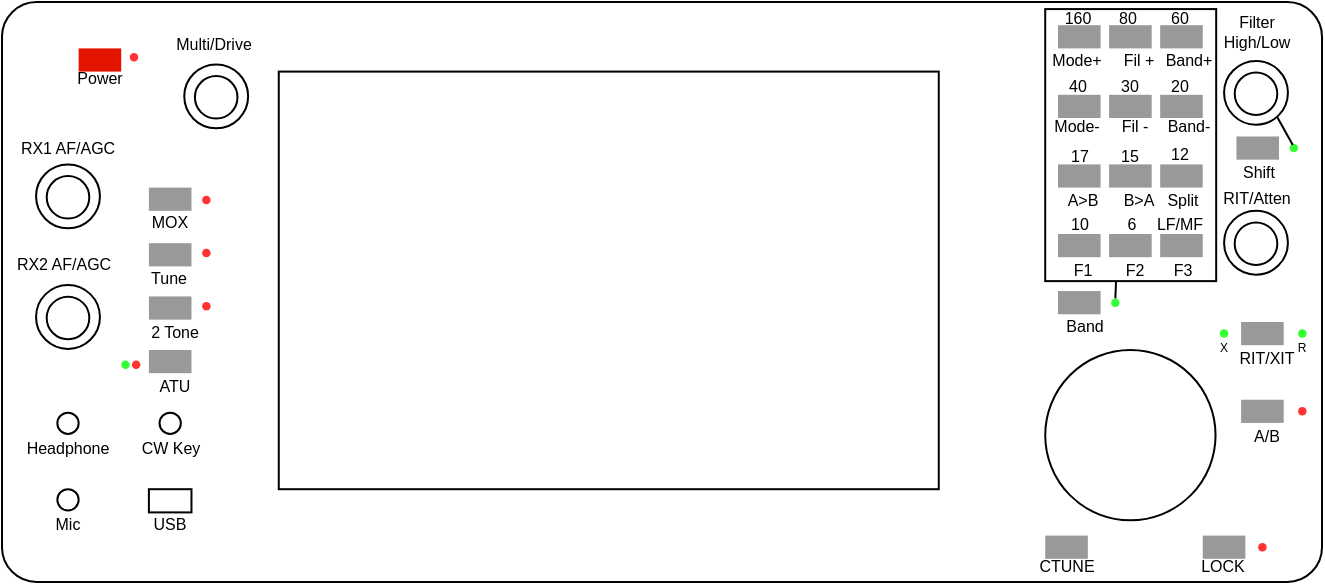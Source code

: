 <mxfile version="22.1.2" type="device" pages="5">
  <diagram name="Updated G2 Front Panel V1" id="MgbidGBqcdKT8t0jtWqK">
    <mxGraphModel dx="2044" dy="1166" grid="1" gridSize="1.181" guides="1" tooltips="1" connect="1" arrows="1" fold="1" page="1" pageScale="1" pageWidth="800" pageHeight="400" math="0" shadow="0">
      <root>
        <mxCell id="k5Z7qsVXE2uSTsqXlhwG-0" />
        <mxCell id="k5Z7qsVXE2uSTsqXlhwG-1" parent="k5Z7qsVXE2uSTsqXlhwG-0" />
        <mxCell id="k5Z7qsVXE2uSTsqXlhwG-2" value="" style="group;fontSize=8;fillColor=default;" parent="k5Z7qsVXE2uSTsqXlhwG-1" vertex="1" connectable="0">
          <mxGeometry width="660" height="290" as="geometry" />
        </mxCell>
        <mxCell id="k5Z7qsVXE2uSTsqXlhwG-3" value="" style="rounded=1;whiteSpace=wrap;html=1;arcSize=6;fillColor=none;fontSize=11;" parent="k5Z7qsVXE2uSTsqXlhwG-2" vertex="1">
          <mxGeometry width="660" height="290" as="geometry" />
        </mxCell>
        <mxCell id="k5Z7qsVXE2uSTsqXlhwG-4" value="" style="rounded=0;whiteSpace=wrap;html=1;fontSize=11;" parent="k5Z7qsVXE2uSTsqXlhwG-2" vertex="1">
          <mxGeometry x="138.387" y="34.8" width="330" height="208.8" as="geometry" />
        </mxCell>
        <mxCell id="k5Z7qsVXE2uSTsqXlhwG-5" value="" style="ellipse;whiteSpace=wrap;html=1;aspect=fixed;fontSize=11;" parent="k5Z7qsVXE2uSTsqXlhwG-2" vertex="1">
          <mxGeometry x="521.613" y="174" width="85.161" height="85.161" as="geometry" />
        </mxCell>
        <mxCell id="k5Z7qsVXE2uSTsqXlhwG-6" value="" style="group;fontSize=11;" parent="k5Z7qsVXE2uSTsqXlhwG-2" vertex="1" connectable="0">
          <mxGeometry x="17.032" y="141.52" width="31.935" height="34.8" as="geometry" />
        </mxCell>
        <mxCell id="k5Z7qsVXE2uSTsqXlhwG-7" value="" style="ellipse;whiteSpace=wrap;html=1;aspect=fixed;fontSize=11;" parent="k5Z7qsVXE2uSTsqXlhwG-6" vertex="1">
          <mxGeometry width="31.935" height="31.935" as="geometry" />
        </mxCell>
        <mxCell id="k5Z7qsVXE2uSTsqXlhwG-8" value="" style="ellipse;whiteSpace=wrap;html=1;aspect=fixed;fontSize=11;" parent="k5Z7qsVXE2uSTsqXlhwG-6" vertex="1">
          <mxGeometry x="5.323" y="5.8" width="21.29" height="21.29" as="geometry" />
        </mxCell>
        <mxCell id="k5Z7qsVXE2uSTsqXlhwG-9" value="" style="group;fontSize=11;" parent="k5Z7qsVXE2uSTsqXlhwG-2" vertex="1" connectable="0">
          <mxGeometry x="17.032" y="81.2" width="31.935" height="34.8" as="geometry" />
        </mxCell>
        <mxCell id="k5Z7qsVXE2uSTsqXlhwG-10" value="" style="ellipse;whiteSpace=wrap;html=1;aspect=fixed;fontSize=11;" parent="k5Z7qsVXE2uSTsqXlhwG-9" vertex="1">
          <mxGeometry width="31.935" height="31.935" as="geometry" />
        </mxCell>
        <mxCell id="k5Z7qsVXE2uSTsqXlhwG-11" value="" style="ellipse;whiteSpace=wrap;html=1;aspect=fixed;fontSize=11;" parent="k5Z7qsVXE2uSTsqXlhwG-9" vertex="1">
          <mxGeometry x="5.323" y="5.8" width="21.29" height="21.29" as="geometry" />
        </mxCell>
        <mxCell id="k5Z7qsVXE2uSTsqXlhwG-12" value="" style="ellipse;whiteSpace=wrap;html=1;aspect=fixed;fontSize=11;" parent="k5Z7qsVXE2uSTsqXlhwG-2" vertex="1">
          <mxGeometry x="27.677" y="243.6" width="10.645" height="10.645" as="geometry" />
        </mxCell>
        <mxCell id="k5Z7qsVXE2uSTsqXlhwG-13" value="" style="ellipse;whiteSpace=wrap;html=1;aspect=fixed;fontSize=11;" parent="k5Z7qsVXE2uSTsqXlhwG-2" vertex="1">
          <mxGeometry x="27.677" y="205.32" width="10.645" height="10.645" as="geometry" />
        </mxCell>
        <mxCell id="k5Z7qsVXE2uSTsqXlhwG-14" value="" style="ellipse;whiteSpace=wrap;html=1;aspect=fixed;fontSize=11;" parent="k5Z7qsVXE2uSTsqXlhwG-2" vertex="1">
          <mxGeometry x="78.774" y="205.32" width="10.645" height="10.645" as="geometry" />
        </mxCell>
        <mxCell id="k5Z7qsVXE2uSTsqXlhwG-15" value="" style="rounded=0;whiteSpace=wrap;html=1;fontSize=11;" parent="k5Z7qsVXE2uSTsqXlhwG-2" vertex="1">
          <mxGeometry x="73.452" y="243.6" width="21.29" height="11.6" as="geometry" />
        </mxCell>
        <mxCell id="k5Z7qsVXE2uSTsqXlhwG-16" value="&lt;font style=&quot;font-size: 8px;&quot;&gt;Mic&lt;/font&gt;" style="text;html=1;strokeColor=none;fillColor=none;align=center;verticalAlign=middle;whiteSpace=wrap;rounded=0;fontSize=8;" parent="k5Z7qsVXE2uSTsqXlhwG-2" vertex="1">
          <mxGeometry x="17.032" y="255.2" width="31.935" height="11.6" as="geometry" />
        </mxCell>
        <mxCell id="k5Z7qsVXE2uSTsqXlhwG-17" value="&lt;font style=&quot;font-size: 8px;&quot;&gt;Headphone&lt;/font&gt;" style="text;html=1;strokeColor=none;fillColor=none;align=center;verticalAlign=middle;whiteSpace=wrap;rounded=0;fontSize=8;" parent="k5Z7qsVXE2uSTsqXlhwG-2" vertex="1">
          <mxGeometry x="17.032" y="216.92" width="31.935" height="11.6" as="geometry" />
        </mxCell>
        <mxCell id="k5Z7qsVXE2uSTsqXlhwG-18" value="&lt;font style=&quot;font-size: 8px;&quot;&gt;CW Key&lt;/font&gt;" style="text;html=1;strokeColor=none;fillColor=none;align=center;verticalAlign=middle;whiteSpace=wrap;rounded=0;fontSize=8;" parent="k5Z7qsVXE2uSTsqXlhwG-2" vertex="1">
          <mxGeometry x="59.613" y="216.92" width="48.968" height="11.6" as="geometry" />
        </mxCell>
        <mxCell id="k5Z7qsVXE2uSTsqXlhwG-19" value="&lt;font style=&quot;font-size: 8px;&quot;&gt;USB&lt;/font&gt;" style="text;html=1;strokeColor=none;fillColor=none;align=center;verticalAlign=middle;whiteSpace=wrap;rounded=0;fontSize=8;" parent="k5Z7qsVXE2uSTsqXlhwG-2" vertex="1">
          <mxGeometry x="68.129" y="255.2" width="31.935" height="11.6" as="geometry" />
        </mxCell>
        <mxCell id="k5Z7qsVXE2uSTsqXlhwG-20" value="" style="group;fontSize=11;" parent="k5Z7qsVXE2uSTsqXlhwG-2" vertex="1" connectable="0">
          <mxGeometry x="611.032" y="29.44" width="31.935" height="34.8" as="geometry" />
        </mxCell>
        <mxCell id="k5Z7qsVXE2uSTsqXlhwG-21" value="" style="ellipse;whiteSpace=wrap;html=1;aspect=fixed;fontSize=11;" parent="k5Z7qsVXE2uSTsqXlhwG-20" vertex="1">
          <mxGeometry width="31.935" height="31.935" as="geometry" />
        </mxCell>
        <mxCell id="k5Z7qsVXE2uSTsqXlhwG-22" value="" style="ellipse;whiteSpace=wrap;html=1;aspect=fixed;fontSize=11;" parent="k5Z7qsVXE2uSTsqXlhwG-20" vertex="1">
          <mxGeometry x="5.323" y="5.8" width="21.29" height="21.29" as="geometry" />
        </mxCell>
        <mxCell id="k5Z7qsVXE2uSTsqXlhwG-23" value="" style="group;fontSize=11;" parent="k5Z7qsVXE2uSTsqXlhwG-2" vertex="1" connectable="0">
          <mxGeometry x="611.032" y="104.4" width="31.935" height="34.8" as="geometry" />
        </mxCell>
        <mxCell id="k5Z7qsVXE2uSTsqXlhwG-24" value="" style="ellipse;whiteSpace=wrap;html=1;aspect=fixed;fontSize=11;" parent="k5Z7qsVXE2uSTsqXlhwG-23" vertex="1">
          <mxGeometry width="31.935" height="31.935" as="geometry" />
        </mxCell>
        <mxCell id="k5Z7qsVXE2uSTsqXlhwG-25" value="" style="ellipse;whiteSpace=wrap;html=1;aspect=fixed;fontSize=11;" parent="k5Z7qsVXE2uSTsqXlhwG-23" vertex="1">
          <mxGeometry x="5.323" y="5.8" width="21.29" height="21.29" as="geometry" />
        </mxCell>
        <mxCell id="k5Z7qsVXE2uSTsqXlhwG-26" value="" style="rounded=0;whiteSpace=wrap;html=1;fillColor=#e51400;fontColor=#ffffff;strokeColor=none;fontSize=11;" parent="k5Z7qsVXE2uSTsqXlhwG-2" vertex="1">
          <mxGeometry x="38.323" y="23.2" width="21.29" height="11.6" as="geometry" />
        </mxCell>
        <mxCell id="k5Z7qsVXE2uSTsqXlhwG-27" value="" style="rounded=0;whiteSpace=wrap;html=1;fillColor=#999999;fontColor=#ffffff;strokeColor=none;fontSize=11;" parent="k5Z7qsVXE2uSTsqXlhwG-2" vertex="1">
          <mxGeometry x="73.452" y="92.8" width="21.29" height="11.6" as="geometry" />
        </mxCell>
        <mxCell id="k5Z7qsVXE2uSTsqXlhwG-28" value="" style="rounded=0;whiteSpace=wrap;html=1;fillColor=#999999;fontColor=#ffffff;strokeColor=none;fontSize=11;" parent="k5Z7qsVXE2uSTsqXlhwG-2" vertex="1">
          <mxGeometry x="73.452" y="120.6" width="21.29" height="11.6" as="geometry" />
        </mxCell>
        <mxCell id="k5Z7qsVXE2uSTsqXlhwG-29" value="" style="rounded=0;whiteSpace=wrap;html=1;fillColor=#999999;fontColor=#ffffff;strokeColor=none;fontSize=11;" parent="k5Z7qsVXE2uSTsqXlhwG-2" vertex="1">
          <mxGeometry x="521.613" y="266.8" width="21.29" height="11.6" as="geometry" />
        </mxCell>
        <mxCell id="k5Z7qsVXE2uSTsqXlhwG-30" value="" style="rounded=0;whiteSpace=wrap;html=1;fillColor=#999999;fontColor=#ffffff;strokeColor=none;fontSize=11;" parent="k5Z7qsVXE2uSTsqXlhwG-2" vertex="1">
          <mxGeometry x="600.387" y="266.8" width="21.29" height="11.6" as="geometry" />
        </mxCell>
        <mxCell id="k5Z7qsVXE2uSTsqXlhwG-31" value="" style="rounded=0;whiteSpace=wrap;html=1;fillColor=#999999;fontColor=#ffffff;strokeColor=none;fontSize=8;" parent="k5Z7qsVXE2uSTsqXlhwG-2" vertex="1">
          <mxGeometry x="528" y="11.6" width="21.29" height="11.6" as="geometry" />
        </mxCell>
        <mxCell id="k5Z7qsVXE2uSTsqXlhwG-32" value="" style="rounded=0;whiteSpace=wrap;html=1;fillColor=#999999;fontColor=#ffffff;strokeColor=none;fontSize=8;" parent="k5Z7qsVXE2uSTsqXlhwG-2" vertex="1">
          <mxGeometry x="553.548" y="11.6" width="21.29" height="11.6" as="geometry" />
        </mxCell>
        <mxCell id="k5Z7qsVXE2uSTsqXlhwG-33" value="" style="rounded=0;whiteSpace=wrap;html=1;fillColor=#999999;fontColor=#ffffff;strokeColor=none;fontSize=8;" parent="k5Z7qsVXE2uSTsqXlhwG-2" vertex="1">
          <mxGeometry x="579.097" y="11.6" width="21.29" height="11.6" as="geometry" />
        </mxCell>
        <mxCell id="k5Z7qsVXE2uSTsqXlhwG-34" value="" style="rounded=0;whiteSpace=wrap;html=1;fillColor=#999999;fontColor=#ffffff;strokeColor=none;fontSize=8;" parent="k5Z7qsVXE2uSTsqXlhwG-2" vertex="1">
          <mxGeometry x="528" y="46.4" width="21.29" height="11.6" as="geometry" />
        </mxCell>
        <mxCell id="k5Z7qsVXE2uSTsqXlhwG-35" value="" style="rounded=0;whiteSpace=wrap;html=1;fillColor=#999999;fontColor=#ffffff;strokeColor=none;fontSize=8;" parent="k5Z7qsVXE2uSTsqXlhwG-2" vertex="1">
          <mxGeometry x="553.548" y="46.4" width="21.29" height="11.6" as="geometry" />
        </mxCell>
        <mxCell id="k5Z7qsVXE2uSTsqXlhwG-36" value="" style="rounded=0;whiteSpace=wrap;html=1;fillColor=#999999;fontColor=#ffffff;strokeColor=none;fontSize=8;" parent="k5Z7qsVXE2uSTsqXlhwG-2" vertex="1">
          <mxGeometry x="579.097" y="46.4" width="21.29" height="11.6" as="geometry" />
        </mxCell>
        <mxCell id="k5Z7qsVXE2uSTsqXlhwG-37" value="" style="rounded=0;whiteSpace=wrap;html=1;fillColor=#999999;fontColor=#ffffff;strokeColor=none;fontSize=8;" parent="k5Z7qsVXE2uSTsqXlhwG-2" vertex="1">
          <mxGeometry x="528" y="81.2" width="21.29" height="11.6" as="geometry" />
        </mxCell>
        <mxCell id="k5Z7qsVXE2uSTsqXlhwG-38" value="" style="rounded=0;whiteSpace=wrap;html=1;fillColor=#999999;fontColor=#ffffff;strokeColor=none;fontSize=8;" parent="k5Z7qsVXE2uSTsqXlhwG-2" vertex="1">
          <mxGeometry x="553.548" y="81.2" width="21.29" height="11.6" as="geometry" />
        </mxCell>
        <mxCell id="k5Z7qsVXE2uSTsqXlhwG-39" value="" style="rounded=0;whiteSpace=wrap;html=1;fillColor=#999999;fontColor=#ffffff;strokeColor=none;fontSize=8;" parent="k5Z7qsVXE2uSTsqXlhwG-2" vertex="1">
          <mxGeometry x="579.097" y="81.2" width="21.29" height="11.6" as="geometry" />
        </mxCell>
        <mxCell id="k5Z7qsVXE2uSTsqXlhwG-40" value="" style="rounded=0;whiteSpace=wrap;html=1;fillColor=#999999;fontColor=#ffffff;strokeColor=none;fontSize=8;" parent="k5Z7qsVXE2uSTsqXlhwG-2" vertex="1">
          <mxGeometry x="528" y="116.0" width="21.29" height="11.6" as="geometry" />
        </mxCell>
        <mxCell id="k5Z7qsVXE2uSTsqXlhwG-41" value="" style="rounded=0;whiteSpace=wrap;html=1;fillColor=#999999;fontColor=#ffffff;strokeColor=none;fontSize=8;" parent="k5Z7qsVXE2uSTsqXlhwG-2" vertex="1">
          <mxGeometry x="553.548" y="116.0" width="21.29" height="11.6" as="geometry" />
        </mxCell>
        <mxCell id="k5Z7qsVXE2uSTsqXlhwG-42" value="" style="rounded=0;whiteSpace=wrap;html=1;fillColor=#999999;fontColor=#ffffff;strokeColor=none;fontSize=8;" parent="k5Z7qsVXE2uSTsqXlhwG-2" vertex="1">
          <mxGeometry x="579.097" y="116.0" width="21.29" height="11.6" as="geometry" />
        </mxCell>
        <mxCell id="k5Z7qsVXE2uSTsqXlhwG-43" value="&lt;font style=&quot;font-size: 8px;&quot;&gt;Power&lt;/font&gt;" style="text;html=1;strokeColor=none;fillColor=none;align=center;verticalAlign=middle;whiteSpace=wrap;rounded=0;fontSize=8;" parent="k5Z7qsVXE2uSTsqXlhwG-2" vertex="1">
          <mxGeometry x="33" y="32.48" width="31.935" height="11.6" as="geometry" />
        </mxCell>
        <mxCell id="k5Z7qsVXE2uSTsqXlhwG-44" value="&lt;font style=&quot;font-size: 8px;&quot;&gt;MOX&lt;/font&gt;" style="text;html=1;strokeColor=none;fillColor=none;align=center;verticalAlign=middle;whiteSpace=wrap;rounded=0;fontSize=8;" parent="k5Z7qsVXE2uSTsqXlhwG-2" vertex="1">
          <mxGeometry x="68.129" y="104.4" width="31.935" height="11.6" as="geometry" />
        </mxCell>
        <mxCell id="k5Z7qsVXE2uSTsqXlhwG-45" value="&lt;font style=&quot;font-size: 8px;&quot;&gt;Mode+&lt;/font&gt;" style="text;html=1;strokeColor=none;fillColor=none;align=center;verticalAlign=middle;whiteSpace=wrap;rounded=0;fontSize=8;" parent="k5Z7qsVXE2uSTsqXlhwG-2" vertex="1">
          <mxGeometry x="518.161" y="23.56" width="39.387" height="11.6" as="geometry" />
        </mxCell>
        <mxCell id="k5Z7qsVXE2uSTsqXlhwG-46" value="&lt;font style=&quot;font-size: 8px;&quot;&gt;Mode-&lt;/font&gt;" style="text;html=1;strokeColor=none;fillColor=none;align=center;verticalAlign=middle;whiteSpace=wrap;rounded=0;fontSize=8;" parent="k5Z7qsVXE2uSTsqXlhwG-2" vertex="1">
          <mxGeometry x="518.161" y="56.04" width="39.387" height="11.6" as="geometry" />
        </mxCell>
        <mxCell id="k5Z7qsVXE2uSTsqXlhwG-47" value="&lt;font style=&quot;font-size: 8px;&quot;&gt;Fil +&lt;/font&gt;" style="text;html=1;strokeColor=none;fillColor=none;align=center;verticalAlign=middle;whiteSpace=wrap;rounded=0;fontSize=8;" parent="k5Z7qsVXE2uSTsqXlhwG-2" vertex="1">
          <mxGeometry x="548.5" y="23.56" width="39.387" height="11.6" as="geometry" />
        </mxCell>
        <mxCell id="k5Z7qsVXE2uSTsqXlhwG-48" value="&lt;font style=&quot;font-size: 8px;&quot;&gt;Fil -&lt;/font&gt;" style="text;html=1;strokeColor=none;fillColor=none;align=center;verticalAlign=middle;whiteSpace=wrap;rounded=0;fontSize=8;" parent="k5Z7qsVXE2uSTsqXlhwG-2" vertex="1">
          <mxGeometry x="546.903" y="56.04" width="39.387" height="11.6" as="geometry" />
        </mxCell>
        <mxCell id="k5Z7qsVXE2uSTsqXlhwG-49" value="&lt;font style=&quot;font-size: 8px;&quot;&gt;Band+&lt;/font&gt;" style="text;html=1;strokeColor=none;fillColor=none;align=center;verticalAlign=middle;whiteSpace=wrap;rounded=0;fontSize=8;" parent="k5Z7qsVXE2uSTsqXlhwG-2" vertex="1">
          <mxGeometry x="573.516" y="23.56" width="39.387" height="11.6" as="geometry" />
        </mxCell>
        <mxCell id="k5Z7qsVXE2uSTsqXlhwG-50" value="&lt;font style=&quot;font-size: 8px;&quot;&gt;Band-&lt;/font&gt;" style="text;html=1;strokeColor=none;fillColor=none;align=center;verticalAlign=middle;whiteSpace=wrap;rounded=0;fontSize=8;" parent="k5Z7qsVXE2uSTsqXlhwG-2" vertex="1">
          <mxGeometry x="573.516" y="56.04" width="39.387" height="11.6" as="geometry" />
        </mxCell>
        <mxCell id="k5Z7qsVXE2uSTsqXlhwG-51" value="&lt;font style=&quot;font-size: 8px;&quot;&gt;A&amp;gt;B&lt;/font&gt;" style="text;html=1;strokeColor=none;fillColor=none;align=center;verticalAlign=middle;whiteSpace=wrap;rounded=0;fontSize=8;" parent="k5Z7qsVXE2uSTsqXlhwG-2" vertex="1">
          <mxGeometry x="521.355" y="93.16" width="39.387" height="11.6" as="geometry" />
        </mxCell>
        <mxCell id="k5Z7qsVXE2uSTsqXlhwG-52" value="&lt;font style=&quot;font-size: 8px;&quot;&gt;B&amp;gt;A&lt;/font&gt;" style="text;html=1;strokeColor=none;fillColor=none;align=center;verticalAlign=middle;whiteSpace=wrap;rounded=0;fontSize=8;" parent="k5Z7qsVXE2uSTsqXlhwG-2" vertex="1">
          <mxGeometry x="549.032" y="93.16" width="39.387" height="11.6" as="geometry" />
        </mxCell>
        <mxCell id="k5Z7qsVXE2uSTsqXlhwG-53" value="&lt;font style=&quot;font-size: 8px;&quot;&gt;Split&lt;/font&gt;" style="text;html=1;strokeColor=none;fillColor=none;align=center;verticalAlign=middle;whiteSpace=wrap;rounded=0;fontSize=8;" parent="k5Z7qsVXE2uSTsqXlhwG-2" vertex="1">
          <mxGeometry x="571.387" y="93.16" width="39.387" height="11.6" as="geometry" />
        </mxCell>
        <mxCell id="k5Z7qsVXE2uSTsqXlhwG-54" value="&lt;font style=&quot;font-size: 8px;&quot;&gt;F1&lt;/font&gt;" style="text;html=1;strokeColor=none;fillColor=none;align=center;verticalAlign=middle;whiteSpace=wrap;rounded=0;fontSize=8;" parent="k5Z7qsVXE2uSTsqXlhwG-2" vertex="1">
          <mxGeometry x="521.355" y="127.96" width="39.387" height="11.6" as="geometry" />
        </mxCell>
        <mxCell id="k5Z7qsVXE2uSTsqXlhwG-55" value="&lt;font style=&quot;font-size: 8px;&quot;&gt;F2&lt;/font&gt;" style="text;html=1;strokeColor=none;fillColor=none;align=center;verticalAlign=middle;whiteSpace=wrap;rounded=0;fontSize=8;" parent="k5Z7qsVXE2uSTsqXlhwG-2" vertex="1">
          <mxGeometry x="546.903" y="127.96" width="39.387" height="11.6" as="geometry" />
        </mxCell>
        <mxCell id="k5Z7qsVXE2uSTsqXlhwG-56" value="&lt;font style=&quot;font-size: 8px;&quot;&gt;F3&lt;/font&gt;" style="text;html=1;strokeColor=none;fillColor=none;align=center;verticalAlign=middle;whiteSpace=wrap;rounded=0;fontSize=8;" parent="k5Z7qsVXE2uSTsqXlhwG-2" vertex="1">
          <mxGeometry x="571.387" y="127.96" width="39.387" height="11.6" as="geometry" />
        </mxCell>
        <mxCell id="k5Z7qsVXE2uSTsqXlhwG-57" value="&lt;font style=&quot;font-size: 8px;&quot;&gt;CTUNE&lt;/font&gt;" style="text;html=1;strokeColor=none;fillColor=none;align=center;verticalAlign=middle;whiteSpace=wrap;rounded=0;fontSize=8;" parent="k5Z7qsVXE2uSTsqXlhwG-2" vertex="1">
          <mxGeometry x="512.562" y="280.0" width="39.387" height="4.64" as="geometry" />
        </mxCell>
        <mxCell id="k5Z7qsVXE2uSTsqXlhwG-58" value="&lt;font style=&quot;font-size: 8px;&quot;&gt;LOCK&lt;/font&gt;" style="text;html=1;strokeColor=none;fillColor=none;align=center;verticalAlign=middle;whiteSpace=wrap;rounded=0;fontSize=8;" parent="k5Z7qsVXE2uSTsqXlhwG-2" vertex="1">
          <mxGeometry x="591.334" y="280.0" width="39.387" height="4.64" as="geometry" />
        </mxCell>
        <mxCell id="k5Z7qsVXE2uSTsqXlhwG-59" value="&lt;font style=&quot;font-size: 8px;&quot;&gt;Tune&lt;/font&gt;" style="text;html=1;strokeColor=none;fillColor=none;align=center;verticalAlign=middle;whiteSpace=wrap;rounded=0;fontSize=8;" parent="k5Z7qsVXE2uSTsqXlhwG-2" vertex="1">
          <mxGeometry x="73.45" y="132.4" width="20.71" height="11.6" as="geometry" />
        </mxCell>
        <mxCell id="k5Z7qsVXE2uSTsqXlhwG-60" value="" style="ellipse;whiteSpace=wrap;html=1;aspect=fixed;strokeColor=none;fillColor=#FF3333;fontSize=11;" parent="k5Z7qsVXE2uSTsqXlhwG-2" vertex="1">
          <mxGeometry x="63.871" y="25.52" width="4.258" height="4.258" as="geometry" />
        </mxCell>
        <mxCell id="k5Z7qsVXE2uSTsqXlhwG-61" value="&lt;font style=&quot;font-size: 8px;&quot;&gt;RX1 AF/AGC&lt;/font&gt;" style="text;html=1;strokeColor=none;fillColor=none;align=center;verticalAlign=middle;whiteSpace=wrap;rounded=0;fontSize=8;" parent="k5Z7qsVXE2uSTsqXlhwG-2" vertex="1">
          <mxGeometry x="5.95" y="67.64" width="54.1" height="11.6" as="geometry" />
        </mxCell>
        <mxCell id="k5Z7qsVXE2uSTsqXlhwG-62" value="&lt;font style=&quot;font-size: 8px;&quot;&gt;RX2 AF/AGC&lt;/font&gt;" style="text;html=1;strokeColor=none;fillColor=none;align=center;verticalAlign=middle;whiteSpace=wrap;rounded=0;fontSize=8;" parent="k5Z7qsVXE2uSTsqXlhwG-2" vertex="1">
          <mxGeometry x="5" y="124.96" width="52.48" height="11.6" as="geometry" />
        </mxCell>
        <mxCell id="k5Z7qsVXE2uSTsqXlhwG-63" value="&lt;font style=&quot;font-size: 8px;&quot;&gt;Filter High/Low&lt;/font&gt;" style="text;html=1;strokeColor=none;fillColor=none;align=center;verticalAlign=middle;whiteSpace=wrap;rounded=0;fontSize=8;" parent="k5Z7qsVXE2uSTsqXlhwG-2" vertex="1">
          <mxGeometry x="602.516" y="9.56" width="48.968" height="11.6" as="geometry" />
        </mxCell>
        <mxCell id="k5Z7qsVXE2uSTsqXlhwG-64" value="RIT/Atten" style="text;html=1;strokeColor=none;fillColor=none;align=center;verticalAlign=middle;whiteSpace=wrap;rounded=0;fontSize=8;" parent="k5Z7qsVXE2uSTsqXlhwG-2" vertex="1">
          <mxGeometry x="602.516" y="92.2" width="48.968" height="11.6" as="geometry" />
        </mxCell>
        <mxCell id="U2MXUUiHv5Sm58nqHpzn-0" value="" style="group;fontSize=11;" parent="k5Z7qsVXE2uSTsqXlhwG-2" vertex="1" connectable="0">
          <mxGeometry x="91.132" y="31.2" width="31.935" height="34.8" as="geometry" />
        </mxCell>
        <mxCell id="U2MXUUiHv5Sm58nqHpzn-1" value="" style="ellipse;whiteSpace=wrap;html=1;aspect=fixed;fontSize=11;" parent="U2MXUUiHv5Sm58nqHpzn-0" vertex="1">
          <mxGeometry width="31.935" height="31.935" as="geometry" />
        </mxCell>
        <mxCell id="U2MXUUiHv5Sm58nqHpzn-2" value="" style="ellipse;whiteSpace=wrap;html=1;aspect=fixed;fontSize=11;" parent="U2MXUUiHv5Sm58nqHpzn-0" vertex="1">
          <mxGeometry x="5.323" y="5.8" width="21.29" height="21.29" as="geometry" />
        </mxCell>
        <mxCell id="U2MXUUiHv5Sm58nqHpzn-3" value="&lt;font style=&quot;font-size: 8px;&quot;&gt;Multi/Drive&lt;/font&gt;" style="text;html=1;strokeColor=none;fillColor=none;align=center;verticalAlign=middle;whiteSpace=wrap;rounded=0;fontSize=8;" parent="k5Z7qsVXE2uSTsqXlhwG-2" vertex="1">
          <mxGeometry x="90.003" y="15" width="31.935" height="11.6" as="geometry" />
        </mxCell>
        <mxCell id="U2MXUUiHv5Sm58nqHpzn-4" value="" style="rounded=0;whiteSpace=wrap;html=1;fillColor=#999999;fontColor=#ffffff;strokeColor=none;fontSize=8;" parent="k5Z7qsVXE2uSTsqXlhwG-2" vertex="1">
          <mxGeometry x="619.55" y="160" width="21.29" height="11.6" as="geometry" />
        </mxCell>
        <mxCell id="U2MXUUiHv5Sm58nqHpzn-5" value="&lt;font style=&quot;font-size: 8px;&quot;&gt;RIT/XIT&lt;/font&gt;" style="text;html=1;strokeColor=none;fillColor=none;align=center;verticalAlign=middle;whiteSpace=wrap;rounded=0;fontSize=8;" parent="k5Z7qsVXE2uSTsqXlhwG-2" vertex="1">
          <mxGeometry x="612.905" y="171.96" width="39.387" height="11.6" as="geometry" />
        </mxCell>
        <mxCell id="U2MXUUiHv5Sm58nqHpzn-7" value="" style="ellipse;whiteSpace=wrap;html=1;aspect=fixed;strokeColor=none;fillColor=#33FF33;fontSize=11;" parent="k5Z7qsVXE2uSTsqXlhwG-2" vertex="1">
          <mxGeometry x="648.031" y="163.67" width="4.258" height="4.258" as="geometry" />
        </mxCell>
        <mxCell id="U2MXUUiHv5Sm58nqHpzn-8" value="&lt;font style=&quot;font-size: 6px;&quot;&gt;R&lt;/font&gt;" style="text;html=1;strokeColor=none;fillColor=none;align=center;verticalAlign=middle;whiteSpace=wrap;rounded=0;" parent="k5Z7qsVXE2uSTsqXlhwG-2" vertex="1">
          <mxGeometry x="645.16" y="163.67" width="10" height="15" as="geometry" />
        </mxCell>
        <mxCell id="U2MXUUiHv5Sm58nqHpzn-9" value="" style="ellipse;whiteSpace=wrap;html=1;aspect=fixed;strokeColor=none;fillColor=#33FF33;fontSize=11;" parent="k5Z7qsVXE2uSTsqXlhwG-2" vertex="1">
          <mxGeometry x="608.901" y="163.67" width="4.258" height="4.258" as="geometry" />
        </mxCell>
        <mxCell id="U2MXUUiHv5Sm58nqHpzn-10" value="&lt;font style=&quot;font-size: 6px;&quot;&gt;X&lt;/font&gt;" style="text;html=1;strokeColor=none;fillColor=none;align=center;verticalAlign=middle;whiteSpace=wrap;rounded=0;" parent="k5Z7qsVXE2uSTsqXlhwG-2" vertex="1">
          <mxGeometry x="606.03" y="163.67" width="10" height="15" as="geometry" />
        </mxCell>
        <mxCell id="U2MXUUiHv5Sm58nqHpzn-12" value="" style="rounded=0;whiteSpace=wrap;html=1;fillColor=#999999;fontColor=#ffffff;strokeColor=none;fontSize=8;" parent="k5Z7qsVXE2uSTsqXlhwG-2" vertex="1">
          <mxGeometry x="619.55" y="198.86" width="21.29" height="11.6" as="geometry" />
        </mxCell>
        <mxCell id="U2MXUUiHv5Sm58nqHpzn-13" value="&lt;font style=&quot;font-size: 8px;&quot;&gt;A/B&lt;/font&gt;" style="text;html=1;strokeColor=none;fillColor=none;align=center;verticalAlign=middle;whiteSpace=wrap;rounded=0;fontSize=8;" parent="k5Z7qsVXE2uSTsqXlhwG-2" vertex="1">
          <mxGeometry x="612.905" y="210.82" width="39.387" height="11.6" as="geometry" />
        </mxCell>
        <mxCell id="U2MXUUiHv5Sm58nqHpzn-14" value="" style="ellipse;whiteSpace=wrap;html=1;aspect=fixed;strokeColor=none;fillColor=#FF3333;fontSize=11;" parent="k5Z7qsVXE2uSTsqXlhwG-2" vertex="1">
          <mxGeometry x="648.031" y="202.53" width="4.258" height="4.258" as="geometry" />
        </mxCell>
        <mxCell id="U2MXUUiHv5Sm58nqHpzn-18" value="" style="ellipse;whiteSpace=wrap;html=1;aspect=fixed;strokeColor=none;fillColor=#FF3333;fontSize=11;" parent="k5Z7qsVXE2uSTsqXlhwG-2" vertex="1">
          <mxGeometry x="628.071" y="270.47" width="4.258" height="4.258" as="geometry" />
        </mxCell>
        <mxCell id="mkgAk3sukfUYkKOY2maJ-0" value="" style="ellipse;whiteSpace=wrap;html=1;aspect=fixed;strokeColor=none;fillColor=#FF3333;fontSize=11;" parent="k5Z7qsVXE2uSTsqXlhwG-2" vertex="1">
          <mxGeometry x="100.061" y="96.83" width="4.258" height="4.258" as="geometry" />
        </mxCell>
        <mxCell id="mkgAk3sukfUYkKOY2maJ-3" value="" style="ellipse;whiteSpace=wrap;html=1;aspect=fixed;strokeColor=none;fillColor=#FF3333;fontSize=11;" parent="k5Z7qsVXE2uSTsqXlhwG-2" vertex="1">
          <mxGeometry x="100.061" y="123.34" width="4.258" height="4.258" as="geometry" />
        </mxCell>
        <mxCell id="mkgAk3sukfUYkKOY2maJ-4" value="" style="rounded=0;whiteSpace=wrap;html=1;fillColor=#999999;fontColor=#ffffff;strokeColor=none;fontSize=11;" parent="k5Z7qsVXE2uSTsqXlhwG-2" vertex="1">
          <mxGeometry x="73.452" y="147.22" width="21.29" height="11.6" as="geometry" />
        </mxCell>
        <mxCell id="mkgAk3sukfUYkKOY2maJ-5" value="&lt;font style=&quot;font-size: 8px;&quot;&gt;2 Tone&lt;/font&gt;" style="text;html=1;strokeColor=none;fillColor=none;align=center;verticalAlign=middle;whiteSpace=wrap;rounded=0;fontSize=8;" parent="k5Z7qsVXE2uSTsqXlhwG-2" vertex="1">
          <mxGeometry x="73.45" y="159.02" width="26.55" height="11.6" as="geometry" />
        </mxCell>
        <mxCell id="mkgAk3sukfUYkKOY2maJ-6" value="" style="ellipse;whiteSpace=wrap;html=1;aspect=fixed;strokeColor=none;fillColor=#FF3333;fontSize=11;" parent="k5Z7qsVXE2uSTsqXlhwG-2" vertex="1">
          <mxGeometry x="100.061" y="149.96" width="4.258" height="4.258" as="geometry" />
        </mxCell>
        <mxCell id="mkgAk3sukfUYkKOY2maJ-9" value="" style="rounded=0;whiteSpace=wrap;html=1;fillColor=#999999;fontColor=#ffffff;strokeColor=none;fontSize=11;" parent="k5Z7qsVXE2uSTsqXlhwG-2" vertex="1">
          <mxGeometry x="73.452" y="174" width="21.29" height="11.6" as="geometry" />
        </mxCell>
        <mxCell id="mkgAk3sukfUYkKOY2maJ-10" value="&lt;font style=&quot;font-size: 8px;&quot;&gt;ATU&lt;/font&gt;" style="text;html=1;strokeColor=none;fillColor=none;align=center;verticalAlign=middle;whiteSpace=wrap;rounded=0;fontSize=8;" parent="k5Z7qsVXE2uSTsqXlhwG-2" vertex="1">
          <mxGeometry x="73.45" y="185.8" width="26.55" height="11.6" as="geometry" />
        </mxCell>
        <mxCell id="mkgAk3sukfUYkKOY2maJ-11" value="" style="ellipse;whiteSpace=wrap;html=1;aspect=fixed;strokeColor=none;fillColor=#FF3333;fontSize=11;" parent="k5Z7qsVXE2uSTsqXlhwG-2" vertex="1">
          <mxGeometry x="64.931" y="179.3" width="4.258" height="4.258" as="geometry" />
        </mxCell>
        <mxCell id="mkgAk3sukfUYkKOY2maJ-12" value="" style="ellipse;whiteSpace=wrap;html=1;aspect=fixed;strokeColor=none;fillColor=#33FF33;fontSize=11;" parent="k5Z7qsVXE2uSTsqXlhwG-2" vertex="1">
          <mxGeometry x="59.611" y="179.3" width="4.258" height="4.258" as="geometry" />
        </mxCell>
        <mxCell id="vkE9iVCmeaFRQtFSjssB-2" value="" style="ellipse;whiteSpace=wrap;html=1;aspect=fixed;strokeColor=none;fillColor=#33FF33;fontSize=11;" parent="k5Z7qsVXE2uSTsqXlhwG-2" vertex="1">
          <mxGeometry x="554.551" y="148.2" width="4.258" height="4.258" as="geometry" />
        </mxCell>
        <mxCell id="vkE9iVCmeaFRQtFSjssB-3" value="" style="rounded=0;whiteSpace=wrap;html=1;fillColor=#999999;fontColor=#ffffff;strokeColor=none;fontSize=11;" parent="k5Z7qsVXE2uSTsqXlhwG-2" vertex="1">
          <mxGeometry x="528.002" y="144.53" width="21.29" height="11.6" as="geometry" />
        </mxCell>
        <mxCell id="vkE9iVCmeaFRQtFSjssB-4" value="&lt;font style=&quot;font-size: 8px;&quot;&gt;Band&lt;/font&gt;" style="text;html=1;strokeColor=none;fillColor=none;align=center;verticalAlign=middle;whiteSpace=wrap;rounded=0;fontSize=8;" parent="k5Z7qsVXE2uSTsqXlhwG-2" vertex="1">
          <mxGeometry x="528" y="156.33" width="26.55" height="11.6" as="geometry" />
        </mxCell>
        <mxCell id="vkE9iVCmeaFRQtFSjssB-5" value="" style="rounded=0;whiteSpace=wrap;html=1;fillColor=#999999;fontColor=#ffffff;strokeColor=none;fontSize=11;" parent="k5Z7qsVXE2uSTsqXlhwG-2" vertex="1">
          <mxGeometry x="617.222" y="67.24" width="21.29" height="11.6" as="geometry" />
        </mxCell>
        <mxCell id="vkE9iVCmeaFRQtFSjssB-6" value="" style="ellipse;whiteSpace=wrap;html=1;aspect=fixed;strokeColor=none;fillColor=#33FF33;fontSize=11;" parent="k5Z7qsVXE2uSTsqXlhwG-2" vertex="1">
          <mxGeometry x="643.771" y="70.91" width="4.258" height="4.258" as="geometry" />
        </mxCell>
        <mxCell id="vkE9iVCmeaFRQtFSjssB-7" value="&lt;font style=&quot;font-size: 8px;&quot;&gt;Shift&lt;/font&gt;" style="text;html=1;strokeColor=none;fillColor=none;align=center;verticalAlign=middle;whiteSpace=wrap;rounded=0;fontSize=8;" parent="k5Z7qsVXE2uSTsqXlhwG-2" vertex="1">
          <mxGeometry x="615.22" y="79.04" width="26.55" height="11.6" as="geometry" />
        </mxCell>
        <mxCell id="srhorSya21kYG4513wUs-0" value="" style="rounded=0;whiteSpace=wrap;html=1;fillColor=none;" parent="k5Z7qsVXE2uSTsqXlhwG-2" vertex="1">
          <mxGeometry x="521.61" y="3.54" width="85.48" height="136.02" as="geometry" />
        </mxCell>
        <mxCell id="srhorSya21kYG4513wUs-1" value="" style="endArrow=none;html=1;rounded=0;exitX=0.5;exitY=0;exitDx=0;exitDy=0;" parent="k5Z7qsVXE2uSTsqXlhwG-2" source="vkE9iVCmeaFRQtFSjssB-2" edge="1">
          <mxGeometry width="50" height="50" relative="1" as="geometry">
            <mxPoint x="460" y="80" as="sourcePoint" />
            <mxPoint x="557" y="140" as="targetPoint" />
          </mxGeometry>
        </mxCell>
        <mxCell id="srhorSya21kYG4513wUs-3" value="160" style="text;html=1;strokeColor=none;fillColor=none;align=center;verticalAlign=middle;whiteSpace=wrap;rounded=0;fontSize=8;" parent="k5Z7qsVXE2uSTsqXlhwG-2" vertex="1">
          <mxGeometry x="528.48" y="3.54" width="20.33" height="8.79" as="geometry" />
        </mxCell>
        <mxCell id="srhorSya21kYG4513wUs-4" value="80" style="text;html=1;strokeColor=none;fillColor=none;align=center;verticalAlign=middle;whiteSpace=wrap;rounded=0;fontSize=8;" parent="k5Z7qsVXE2uSTsqXlhwG-2" vertex="1">
          <mxGeometry x="553.191" y="3.541" width="20.33" height="8.79" as="geometry" />
        </mxCell>
        <mxCell id="srhorSya21kYG4513wUs-5" value="60" style="text;html=1;strokeColor=none;fillColor=none;align=center;verticalAlign=middle;whiteSpace=wrap;rounded=0;fontSize=8;" parent="k5Z7qsVXE2uSTsqXlhwG-2" vertex="1">
          <mxGeometry x="579.092" y="3.542" width="20.33" height="8.79" as="geometry" />
        </mxCell>
        <mxCell id="srhorSya21kYG4513wUs-6" value="40" style="text;html=1;strokeColor=none;fillColor=none;align=center;verticalAlign=middle;whiteSpace=wrap;rounded=0;fontSize=8;" parent="k5Z7qsVXE2uSTsqXlhwG-2" vertex="1">
          <mxGeometry x="528.481" y="37.611" width="20.33" height="8.79" as="geometry" />
        </mxCell>
        <mxCell id="srhorSya21kYG4513wUs-7" value="30" style="text;html=1;strokeColor=none;fillColor=none;align=center;verticalAlign=middle;whiteSpace=wrap;rounded=0;fontSize=8;" parent="k5Z7qsVXE2uSTsqXlhwG-2" vertex="1">
          <mxGeometry x="554.032" y="37.612" width="20.33" height="8.79" as="geometry" />
        </mxCell>
        <mxCell id="srhorSya21kYG4513wUs-8" value="20" style="text;html=1;strokeColor=none;fillColor=none;align=center;verticalAlign=middle;whiteSpace=wrap;rounded=0;fontSize=8;" parent="k5Z7qsVXE2uSTsqXlhwG-2" vertex="1">
          <mxGeometry x="578.743" y="37.613" width="20.33" height="8.79" as="geometry" />
        </mxCell>
        <mxCell id="srhorSya21kYG4513wUs-9" value="17" style="text;html=1;strokeColor=none;fillColor=none;align=center;verticalAlign=middle;whiteSpace=wrap;rounded=0;fontSize=8;" parent="k5Z7qsVXE2uSTsqXlhwG-2" vertex="1">
          <mxGeometry x="528.964" y="72.254" width="20.33" height="8.79" as="geometry" />
        </mxCell>
        <mxCell id="srhorSya21kYG4513wUs-111" value="15" style="text;html=1;strokeColor=none;fillColor=none;align=center;verticalAlign=middle;whiteSpace=wrap;rounded=0;fontSize=8;" parent="k5Z7qsVXE2uSTsqXlhwG-2" vertex="1">
          <mxGeometry x="554.436" y="72.376" width="20.33" height="8.79" as="geometry" />
        </mxCell>
        <mxCell id="srhorSya21kYG4513wUs-112" value="12" style="text;html=1;strokeColor=none;fillColor=none;align=center;verticalAlign=middle;whiteSpace=wrap;rounded=0;fontSize=8;" parent="k5Z7qsVXE2uSTsqXlhwG-2" vertex="1">
          <mxGeometry x="578.747" y="71.377" width="20.33" height="8.79" as="geometry" />
        </mxCell>
        <mxCell id="srhorSya21kYG4513wUs-113" value="10" style="text;html=1;strokeColor=none;fillColor=none;align=center;verticalAlign=middle;whiteSpace=wrap;rounded=0;fontSize=8;" parent="k5Z7qsVXE2uSTsqXlhwG-2" vertex="1">
          <mxGeometry x="529.306" y="106.206" width="20.33" height="8.79" as="geometry" />
        </mxCell>
        <mxCell id="srhorSya21kYG4513wUs-114" value="6" style="text;html=1;strokeColor=none;fillColor=none;align=center;verticalAlign=middle;whiteSpace=wrap;rounded=0;fontSize=8;" parent="k5Z7qsVXE2uSTsqXlhwG-2" vertex="1">
          <mxGeometry x="554.777" y="106.327" width="20.33" height="8.79" as="geometry" />
        </mxCell>
        <mxCell id="srhorSya21kYG4513wUs-115" value="LF/MF" style="text;html=1;strokeColor=none;fillColor=none;align=center;verticalAlign=middle;whiteSpace=wrap;rounded=0;fontSize=8;" parent="k5Z7qsVXE2uSTsqXlhwG-2" vertex="1">
          <mxGeometry x="579.088" y="106.328" width="20.33" height="8.79" as="geometry" />
        </mxCell>
        <mxCell id="srhorSya21kYG4513wUs-116" value="" style="endArrow=none;html=1;rounded=0;entryX=0;entryY=1;entryDx=0;entryDy=0;exitX=0.803;exitY=0.978;exitDx=0;exitDy=0;exitPerimeter=0;" parent="k5Z7qsVXE2uSTsqXlhwG-2" edge="1">
          <mxGeometry width="50" height="50" relative="1" as="geometry">
            <mxPoint x="637.676" y="57.673" as="sourcePoint" />
            <mxPoint x="645.395" y="71.544" as="targetPoint" />
          </mxGeometry>
        </mxCell>
      </root>
    </mxGraphModel>
  </diagram>
  <diagram name="LED numbers" id="At250x8sPckpBXRB3x_N">
    <mxGraphModel dx="475" dy="271" grid="1" gridSize="1.181" guides="1" tooltips="1" connect="1" arrows="1" fold="1" page="1" pageScale="1" pageWidth="800" pageHeight="400" math="0" shadow="0">
      <root>
        <mxCell id="YkfIVe0DMkeyhuv489J8-0" />
        <mxCell id="YkfIVe0DMkeyhuv489J8-1" parent="YkfIVe0DMkeyhuv489J8-0" />
        <mxCell id="YkfIVe0DMkeyhuv489J8-2" value="" style="group;fontSize=8;fillColor=default;" parent="YkfIVe0DMkeyhuv489J8-1" vertex="1" connectable="0">
          <mxGeometry width="660" height="290" as="geometry" />
        </mxCell>
        <mxCell id="YkfIVe0DMkeyhuv489J8-3" value="" style="rounded=1;whiteSpace=wrap;html=1;arcSize=6;fillColor=none;fontSize=11;" parent="YkfIVe0DMkeyhuv489J8-2" vertex="1">
          <mxGeometry width="660" height="290" as="geometry" />
        </mxCell>
        <mxCell id="YkfIVe0DMkeyhuv489J8-4" value="" style="rounded=0;whiteSpace=wrap;html=1;fontSize=11;" parent="YkfIVe0DMkeyhuv489J8-2" vertex="1">
          <mxGeometry x="138.387" y="34.8" width="330" height="208.8" as="geometry" />
        </mxCell>
        <mxCell id="YkfIVe0DMkeyhuv489J8-5" value="" style="ellipse;whiteSpace=wrap;html=1;aspect=fixed;fontSize=11;" parent="YkfIVe0DMkeyhuv489J8-2" vertex="1">
          <mxGeometry x="521.613" y="174" width="85.161" height="85.161" as="geometry" />
        </mxCell>
        <mxCell id="YkfIVe0DMkeyhuv489J8-6" value="" style="group;fontSize=11;" parent="YkfIVe0DMkeyhuv489J8-2" vertex="1" connectable="0">
          <mxGeometry x="17.032" y="141.52" width="31.935" height="34.8" as="geometry" />
        </mxCell>
        <mxCell id="YkfIVe0DMkeyhuv489J8-7" value="" style="ellipse;whiteSpace=wrap;html=1;aspect=fixed;fontSize=11;" parent="YkfIVe0DMkeyhuv489J8-6" vertex="1">
          <mxGeometry width="31.935" height="31.935" as="geometry" />
        </mxCell>
        <mxCell id="YkfIVe0DMkeyhuv489J8-8" value="" style="ellipse;whiteSpace=wrap;html=1;aspect=fixed;fontSize=11;" parent="YkfIVe0DMkeyhuv489J8-6" vertex="1">
          <mxGeometry x="5.323" y="5.8" width="21.29" height="21.29" as="geometry" />
        </mxCell>
        <mxCell id="YkfIVe0DMkeyhuv489J8-9" value="" style="group;fontSize=11;" parent="YkfIVe0DMkeyhuv489J8-2" vertex="1" connectable="0">
          <mxGeometry x="17.032" y="81.2" width="31.935" height="34.8" as="geometry" />
        </mxCell>
        <mxCell id="YkfIVe0DMkeyhuv489J8-10" value="" style="ellipse;whiteSpace=wrap;html=1;aspect=fixed;fontSize=11;" parent="YkfIVe0DMkeyhuv489J8-9" vertex="1">
          <mxGeometry width="31.935" height="31.935" as="geometry" />
        </mxCell>
        <mxCell id="YkfIVe0DMkeyhuv489J8-11" value="" style="ellipse;whiteSpace=wrap;html=1;aspect=fixed;fontSize=11;" parent="YkfIVe0DMkeyhuv489J8-9" vertex="1">
          <mxGeometry x="5.323" y="5.8" width="21.29" height="21.29" as="geometry" />
        </mxCell>
        <mxCell id="YkfIVe0DMkeyhuv489J8-12" value="" style="ellipse;whiteSpace=wrap;html=1;aspect=fixed;fontSize=11;" parent="YkfIVe0DMkeyhuv489J8-2" vertex="1">
          <mxGeometry x="27.677" y="243.6" width="10.645" height="10.645" as="geometry" />
        </mxCell>
        <mxCell id="YkfIVe0DMkeyhuv489J8-13" value="" style="ellipse;whiteSpace=wrap;html=1;aspect=fixed;fontSize=11;" parent="YkfIVe0DMkeyhuv489J8-2" vertex="1">
          <mxGeometry x="27.677" y="205.32" width="10.645" height="10.645" as="geometry" />
        </mxCell>
        <mxCell id="YkfIVe0DMkeyhuv489J8-14" value="" style="ellipse;whiteSpace=wrap;html=1;aspect=fixed;fontSize=11;" parent="YkfIVe0DMkeyhuv489J8-2" vertex="1">
          <mxGeometry x="78.774" y="205.32" width="10.645" height="10.645" as="geometry" />
        </mxCell>
        <mxCell id="YkfIVe0DMkeyhuv489J8-15" value="" style="rounded=0;whiteSpace=wrap;html=1;fontSize=11;" parent="YkfIVe0DMkeyhuv489J8-2" vertex="1">
          <mxGeometry x="73.452" y="243.6" width="21.29" height="11.6" as="geometry" />
        </mxCell>
        <mxCell id="YkfIVe0DMkeyhuv489J8-16" value="&lt;font style=&quot;font-size: 8px;&quot;&gt;Mic&lt;/font&gt;" style="text;html=1;strokeColor=none;fillColor=none;align=center;verticalAlign=middle;whiteSpace=wrap;rounded=0;fontSize=8;" parent="YkfIVe0DMkeyhuv489J8-2" vertex="1">
          <mxGeometry x="17.032" y="255.2" width="31.935" height="11.6" as="geometry" />
        </mxCell>
        <mxCell id="YkfIVe0DMkeyhuv489J8-17" value="&lt;font style=&quot;font-size: 8px;&quot;&gt;Headphone&lt;/font&gt;" style="text;html=1;strokeColor=none;fillColor=none;align=center;verticalAlign=middle;whiteSpace=wrap;rounded=0;fontSize=8;" parent="YkfIVe0DMkeyhuv489J8-2" vertex="1">
          <mxGeometry x="17.032" y="216.92" width="31.935" height="11.6" as="geometry" />
        </mxCell>
        <mxCell id="YkfIVe0DMkeyhuv489J8-18" value="&lt;font style=&quot;font-size: 8px;&quot;&gt;CW Key&lt;/font&gt;" style="text;html=1;strokeColor=none;fillColor=none;align=center;verticalAlign=middle;whiteSpace=wrap;rounded=0;fontSize=8;" parent="YkfIVe0DMkeyhuv489J8-2" vertex="1">
          <mxGeometry x="59.613" y="216.92" width="48.968" height="11.6" as="geometry" />
        </mxCell>
        <mxCell id="YkfIVe0DMkeyhuv489J8-19" value="&lt;font style=&quot;font-size: 8px;&quot;&gt;USB&lt;/font&gt;" style="text;html=1;strokeColor=none;fillColor=none;align=center;verticalAlign=middle;whiteSpace=wrap;rounded=0;fontSize=8;" parent="YkfIVe0DMkeyhuv489J8-2" vertex="1">
          <mxGeometry x="68.129" y="255.2" width="31.935" height="11.6" as="geometry" />
        </mxCell>
        <mxCell id="YkfIVe0DMkeyhuv489J8-20" value="" style="group;fontSize=11;" parent="YkfIVe0DMkeyhuv489J8-2" vertex="1" connectable="0">
          <mxGeometry x="611.032" y="29.44" width="31.935" height="34.8" as="geometry" />
        </mxCell>
        <mxCell id="YkfIVe0DMkeyhuv489J8-21" value="" style="ellipse;whiteSpace=wrap;html=1;aspect=fixed;fontSize=11;" parent="YkfIVe0DMkeyhuv489J8-20" vertex="1">
          <mxGeometry width="31.935" height="31.935" as="geometry" />
        </mxCell>
        <mxCell id="YkfIVe0DMkeyhuv489J8-22" value="" style="ellipse;whiteSpace=wrap;html=1;aspect=fixed;fontSize=11;" parent="YkfIVe0DMkeyhuv489J8-20" vertex="1">
          <mxGeometry x="5.323" y="5.8" width="21.29" height="21.29" as="geometry" />
        </mxCell>
        <mxCell id="YkfIVe0DMkeyhuv489J8-23" value="" style="group;fontSize=11;" parent="YkfIVe0DMkeyhuv489J8-2" vertex="1" connectable="0">
          <mxGeometry x="611.032" y="104.4" width="31.935" height="34.8" as="geometry" />
        </mxCell>
        <mxCell id="YkfIVe0DMkeyhuv489J8-24" value="" style="ellipse;whiteSpace=wrap;html=1;aspect=fixed;fontSize=11;" parent="YkfIVe0DMkeyhuv489J8-23" vertex="1">
          <mxGeometry width="31.935" height="31.935" as="geometry" />
        </mxCell>
        <mxCell id="YkfIVe0DMkeyhuv489J8-25" value="" style="ellipse;whiteSpace=wrap;html=1;aspect=fixed;fontSize=11;" parent="YkfIVe0DMkeyhuv489J8-23" vertex="1">
          <mxGeometry x="5.323" y="5.8" width="21.29" height="21.29" as="geometry" />
        </mxCell>
        <mxCell id="YkfIVe0DMkeyhuv489J8-26" value="" style="rounded=0;whiteSpace=wrap;html=1;fillColor=#e51400;fontColor=#ffffff;strokeColor=none;fontSize=11;" parent="YkfIVe0DMkeyhuv489J8-2" vertex="1">
          <mxGeometry x="38.323" y="23.2" width="21.29" height="11.6" as="geometry" />
        </mxCell>
        <mxCell id="YkfIVe0DMkeyhuv489J8-27" value="" style="rounded=0;whiteSpace=wrap;html=1;fillColor=#999999;fontColor=#ffffff;strokeColor=none;fontSize=11;" parent="YkfIVe0DMkeyhuv489J8-2" vertex="1">
          <mxGeometry x="73.452" y="92.8" width="21.29" height="11.6" as="geometry" />
        </mxCell>
        <mxCell id="YkfIVe0DMkeyhuv489J8-28" value="" style="rounded=0;whiteSpace=wrap;html=1;fillColor=#999999;fontColor=#ffffff;strokeColor=none;fontSize=11;" parent="YkfIVe0DMkeyhuv489J8-2" vertex="1">
          <mxGeometry x="73.452" y="120.6" width="21.29" height="11.6" as="geometry" />
        </mxCell>
        <mxCell id="YkfIVe0DMkeyhuv489J8-29" value="" style="rounded=0;whiteSpace=wrap;html=1;fillColor=#999999;fontColor=#ffffff;strokeColor=none;fontSize=11;" parent="YkfIVe0DMkeyhuv489J8-2" vertex="1">
          <mxGeometry x="521.613" y="266.8" width="21.29" height="11.6" as="geometry" />
        </mxCell>
        <mxCell id="YkfIVe0DMkeyhuv489J8-30" value="" style="rounded=0;whiteSpace=wrap;html=1;fillColor=#999999;fontColor=#ffffff;strokeColor=none;fontSize=11;" parent="YkfIVe0DMkeyhuv489J8-2" vertex="1">
          <mxGeometry x="600.387" y="266.8" width="21.29" height="11.6" as="geometry" />
        </mxCell>
        <mxCell id="YkfIVe0DMkeyhuv489J8-31" value="" style="rounded=0;whiteSpace=wrap;html=1;fillColor=#999999;fontColor=#ffffff;strokeColor=none;fontSize=8;" parent="YkfIVe0DMkeyhuv489J8-2" vertex="1">
          <mxGeometry x="528" y="11.6" width="21.29" height="11.6" as="geometry" />
        </mxCell>
        <mxCell id="YkfIVe0DMkeyhuv489J8-32" value="" style="rounded=0;whiteSpace=wrap;html=1;fillColor=#999999;fontColor=#ffffff;strokeColor=none;fontSize=8;" parent="YkfIVe0DMkeyhuv489J8-2" vertex="1">
          <mxGeometry x="553.548" y="11.6" width="21.29" height="11.6" as="geometry" />
        </mxCell>
        <mxCell id="YkfIVe0DMkeyhuv489J8-33" value="" style="rounded=0;whiteSpace=wrap;html=1;fillColor=#999999;fontColor=#ffffff;strokeColor=none;fontSize=8;" parent="YkfIVe0DMkeyhuv489J8-2" vertex="1">
          <mxGeometry x="579.097" y="11.6" width="21.29" height="11.6" as="geometry" />
        </mxCell>
        <mxCell id="YkfIVe0DMkeyhuv489J8-34" value="" style="rounded=0;whiteSpace=wrap;html=1;fillColor=#999999;fontColor=#ffffff;strokeColor=none;fontSize=8;" parent="YkfIVe0DMkeyhuv489J8-2" vertex="1">
          <mxGeometry x="528" y="46.4" width="21.29" height="11.6" as="geometry" />
        </mxCell>
        <mxCell id="YkfIVe0DMkeyhuv489J8-35" value="" style="rounded=0;whiteSpace=wrap;html=1;fillColor=#999999;fontColor=#ffffff;strokeColor=none;fontSize=8;" parent="YkfIVe0DMkeyhuv489J8-2" vertex="1">
          <mxGeometry x="553.548" y="46.4" width="21.29" height="11.6" as="geometry" />
        </mxCell>
        <mxCell id="YkfIVe0DMkeyhuv489J8-36" value="" style="rounded=0;whiteSpace=wrap;html=1;fillColor=#999999;fontColor=#ffffff;strokeColor=none;fontSize=8;" parent="YkfIVe0DMkeyhuv489J8-2" vertex="1">
          <mxGeometry x="579.097" y="46.4" width="21.29" height="11.6" as="geometry" />
        </mxCell>
        <mxCell id="YkfIVe0DMkeyhuv489J8-37" value="" style="rounded=0;whiteSpace=wrap;html=1;fillColor=#999999;fontColor=#ffffff;strokeColor=none;fontSize=8;" parent="YkfIVe0DMkeyhuv489J8-2" vertex="1">
          <mxGeometry x="528" y="81.2" width="21.29" height="11.6" as="geometry" />
        </mxCell>
        <mxCell id="YkfIVe0DMkeyhuv489J8-38" value="" style="rounded=0;whiteSpace=wrap;html=1;fillColor=#999999;fontColor=#ffffff;strokeColor=none;fontSize=8;" parent="YkfIVe0DMkeyhuv489J8-2" vertex="1">
          <mxGeometry x="553.548" y="81.2" width="21.29" height="11.6" as="geometry" />
        </mxCell>
        <mxCell id="YkfIVe0DMkeyhuv489J8-39" value="" style="rounded=0;whiteSpace=wrap;html=1;fillColor=#999999;fontColor=#ffffff;strokeColor=none;fontSize=8;" parent="YkfIVe0DMkeyhuv489J8-2" vertex="1">
          <mxGeometry x="579.097" y="81.2" width="21.29" height="11.6" as="geometry" />
        </mxCell>
        <mxCell id="YkfIVe0DMkeyhuv489J8-40" value="" style="rounded=0;whiteSpace=wrap;html=1;fillColor=#999999;fontColor=#ffffff;strokeColor=none;fontSize=8;" parent="YkfIVe0DMkeyhuv489J8-2" vertex="1">
          <mxGeometry x="528" y="116.0" width="21.29" height="11.6" as="geometry" />
        </mxCell>
        <mxCell id="YkfIVe0DMkeyhuv489J8-41" value="" style="rounded=0;whiteSpace=wrap;html=1;fillColor=#999999;fontColor=#ffffff;strokeColor=none;fontSize=8;" parent="YkfIVe0DMkeyhuv489J8-2" vertex="1">
          <mxGeometry x="553.548" y="116.0" width="21.29" height="11.6" as="geometry" />
        </mxCell>
        <mxCell id="YkfIVe0DMkeyhuv489J8-42" value="" style="rounded=0;whiteSpace=wrap;html=1;fillColor=#999999;fontColor=#ffffff;strokeColor=none;fontSize=8;" parent="YkfIVe0DMkeyhuv489J8-2" vertex="1">
          <mxGeometry x="579.097" y="116.0" width="21.29" height="11.6" as="geometry" />
        </mxCell>
        <mxCell id="YkfIVe0DMkeyhuv489J8-43" value="&lt;font style=&quot;font-size: 8px;&quot;&gt;Power&lt;/font&gt;" style="text;html=1;strokeColor=none;fillColor=none;align=center;verticalAlign=middle;whiteSpace=wrap;rounded=0;fontSize=8;" parent="YkfIVe0DMkeyhuv489J8-2" vertex="1">
          <mxGeometry x="33" y="32.48" width="31.935" height="11.6" as="geometry" />
        </mxCell>
        <mxCell id="YkfIVe0DMkeyhuv489J8-44" value="&lt;font style=&quot;font-size: 8px;&quot;&gt;MOX&lt;/font&gt;" style="text;html=1;strokeColor=none;fillColor=none;align=center;verticalAlign=middle;whiteSpace=wrap;rounded=0;fontSize=8;" parent="YkfIVe0DMkeyhuv489J8-2" vertex="1">
          <mxGeometry x="68.129" y="104.4" width="31.935" height="11.6" as="geometry" />
        </mxCell>
        <mxCell id="YkfIVe0DMkeyhuv489J8-45" value="&lt;font style=&quot;font-size: 8px;&quot;&gt;Mode+&lt;/font&gt;" style="text;html=1;strokeColor=none;fillColor=none;align=center;verticalAlign=middle;whiteSpace=wrap;rounded=0;fontSize=8;" parent="YkfIVe0DMkeyhuv489J8-2" vertex="1">
          <mxGeometry x="518.161" y="23.56" width="39.387" height="11.6" as="geometry" />
        </mxCell>
        <mxCell id="YkfIVe0DMkeyhuv489J8-46" value="&lt;font style=&quot;font-size: 8px;&quot;&gt;Mode-&lt;/font&gt;" style="text;html=1;strokeColor=none;fillColor=none;align=center;verticalAlign=middle;whiteSpace=wrap;rounded=0;fontSize=8;" parent="YkfIVe0DMkeyhuv489J8-2" vertex="1">
          <mxGeometry x="518.161" y="56.04" width="39.387" height="11.6" as="geometry" />
        </mxCell>
        <mxCell id="YkfIVe0DMkeyhuv489J8-47" value="&lt;font style=&quot;font-size: 8px;&quot;&gt;Fil +&lt;/font&gt;" style="text;html=1;strokeColor=none;fillColor=none;align=center;verticalAlign=middle;whiteSpace=wrap;rounded=0;fontSize=8;" parent="YkfIVe0DMkeyhuv489J8-2" vertex="1">
          <mxGeometry x="548.5" y="23.56" width="39.387" height="11.6" as="geometry" />
        </mxCell>
        <mxCell id="YkfIVe0DMkeyhuv489J8-48" value="&lt;font style=&quot;font-size: 8px;&quot;&gt;Fil -&lt;/font&gt;" style="text;html=1;strokeColor=none;fillColor=none;align=center;verticalAlign=middle;whiteSpace=wrap;rounded=0;fontSize=8;" parent="YkfIVe0DMkeyhuv489J8-2" vertex="1">
          <mxGeometry x="546.903" y="56.04" width="39.387" height="11.6" as="geometry" />
        </mxCell>
        <mxCell id="YkfIVe0DMkeyhuv489J8-49" value="&lt;font style=&quot;font-size: 8px;&quot;&gt;Band+&lt;/font&gt;" style="text;html=1;strokeColor=none;fillColor=none;align=center;verticalAlign=middle;whiteSpace=wrap;rounded=0;fontSize=8;" parent="YkfIVe0DMkeyhuv489J8-2" vertex="1">
          <mxGeometry x="573.516" y="23.56" width="39.387" height="11.6" as="geometry" />
        </mxCell>
        <mxCell id="YkfIVe0DMkeyhuv489J8-50" value="&lt;font style=&quot;font-size: 8px;&quot;&gt;Band-&lt;/font&gt;" style="text;html=1;strokeColor=none;fillColor=none;align=center;verticalAlign=middle;whiteSpace=wrap;rounded=0;fontSize=8;" parent="YkfIVe0DMkeyhuv489J8-2" vertex="1">
          <mxGeometry x="573.516" y="56.04" width="39.387" height="11.6" as="geometry" />
        </mxCell>
        <mxCell id="YkfIVe0DMkeyhuv489J8-51" value="&lt;font style=&quot;font-size: 8px;&quot;&gt;A&amp;gt;B&lt;/font&gt;" style="text;html=1;strokeColor=none;fillColor=none;align=center;verticalAlign=middle;whiteSpace=wrap;rounded=0;fontSize=8;" parent="YkfIVe0DMkeyhuv489J8-2" vertex="1">
          <mxGeometry x="521.355" y="93.16" width="39.387" height="11.6" as="geometry" />
        </mxCell>
        <mxCell id="YkfIVe0DMkeyhuv489J8-52" value="&lt;font style=&quot;font-size: 8px;&quot;&gt;B&amp;gt;A&lt;/font&gt;" style="text;html=1;strokeColor=none;fillColor=none;align=center;verticalAlign=middle;whiteSpace=wrap;rounded=0;fontSize=8;" parent="YkfIVe0DMkeyhuv489J8-2" vertex="1">
          <mxGeometry x="549.032" y="93.16" width="39.387" height="11.6" as="geometry" />
        </mxCell>
        <mxCell id="YkfIVe0DMkeyhuv489J8-53" value="&lt;font style=&quot;font-size: 8px;&quot;&gt;Split&lt;/font&gt;" style="text;html=1;strokeColor=none;fillColor=none;align=center;verticalAlign=middle;whiteSpace=wrap;rounded=0;fontSize=8;" parent="YkfIVe0DMkeyhuv489J8-2" vertex="1">
          <mxGeometry x="571.387" y="93.16" width="39.387" height="11.6" as="geometry" />
        </mxCell>
        <mxCell id="YkfIVe0DMkeyhuv489J8-54" value="&lt;font style=&quot;font-size: 8px;&quot;&gt;F1&lt;/font&gt;" style="text;html=1;strokeColor=none;fillColor=none;align=center;verticalAlign=middle;whiteSpace=wrap;rounded=0;fontSize=8;" parent="YkfIVe0DMkeyhuv489J8-2" vertex="1">
          <mxGeometry x="521.355" y="127.96" width="39.387" height="11.6" as="geometry" />
        </mxCell>
        <mxCell id="YkfIVe0DMkeyhuv489J8-55" value="&lt;font style=&quot;font-size: 8px;&quot;&gt;F2&lt;/font&gt;" style="text;html=1;strokeColor=none;fillColor=none;align=center;verticalAlign=middle;whiteSpace=wrap;rounded=0;fontSize=8;" parent="YkfIVe0DMkeyhuv489J8-2" vertex="1">
          <mxGeometry x="546.903" y="127.96" width="39.387" height="11.6" as="geometry" />
        </mxCell>
        <mxCell id="YkfIVe0DMkeyhuv489J8-56" value="&lt;font style=&quot;font-size: 8px;&quot;&gt;F3&lt;/font&gt;" style="text;html=1;strokeColor=none;fillColor=none;align=center;verticalAlign=middle;whiteSpace=wrap;rounded=0;fontSize=8;" parent="YkfIVe0DMkeyhuv489J8-2" vertex="1">
          <mxGeometry x="571.387" y="127.96" width="39.387" height="11.6" as="geometry" />
        </mxCell>
        <mxCell id="YkfIVe0DMkeyhuv489J8-57" value="&lt;font style=&quot;font-size: 8px;&quot;&gt;CTUNE&lt;/font&gt;" style="text;html=1;strokeColor=none;fillColor=none;align=center;verticalAlign=middle;whiteSpace=wrap;rounded=0;fontSize=8;" parent="YkfIVe0DMkeyhuv489J8-2" vertex="1">
          <mxGeometry x="512.562" y="280.0" width="39.387" height="4.64" as="geometry" />
        </mxCell>
        <mxCell id="YkfIVe0DMkeyhuv489J8-58" value="&lt;font style=&quot;font-size: 8px;&quot;&gt;LOCK&lt;/font&gt;" style="text;html=1;strokeColor=none;fillColor=none;align=center;verticalAlign=middle;whiteSpace=wrap;rounded=0;fontSize=8;" parent="YkfIVe0DMkeyhuv489J8-2" vertex="1">
          <mxGeometry x="591.334" y="280.0" width="39.387" height="4.64" as="geometry" />
        </mxCell>
        <mxCell id="YkfIVe0DMkeyhuv489J8-59" value="&lt;font style=&quot;font-size: 8px;&quot;&gt;Tune&lt;/font&gt;" style="text;html=1;strokeColor=none;fillColor=none;align=center;verticalAlign=middle;whiteSpace=wrap;rounded=0;fontSize=8;" parent="YkfIVe0DMkeyhuv489J8-2" vertex="1">
          <mxGeometry x="73.45" y="132.4" width="20.71" height="11.6" as="geometry" />
        </mxCell>
        <mxCell id="YkfIVe0DMkeyhuv489J8-60" value="" style="ellipse;whiteSpace=wrap;html=1;aspect=fixed;strokeColor=none;fillColor=#FF3333;fontSize=11;" parent="YkfIVe0DMkeyhuv489J8-2" vertex="1">
          <mxGeometry x="63.871" y="25.52" width="4.258" height="4.258" as="geometry" />
        </mxCell>
        <mxCell id="YkfIVe0DMkeyhuv489J8-61" value="&lt;font style=&quot;font-size: 8px;&quot;&gt;RX1 AF/AGC&lt;/font&gt;" style="text;html=1;strokeColor=none;fillColor=none;align=center;verticalAlign=middle;whiteSpace=wrap;rounded=0;fontSize=8;" parent="YkfIVe0DMkeyhuv489J8-2" vertex="1">
          <mxGeometry x="5.95" y="67.64" width="54.1" height="11.6" as="geometry" />
        </mxCell>
        <mxCell id="YkfIVe0DMkeyhuv489J8-62" value="&lt;font style=&quot;font-size: 8px;&quot;&gt;RX2 AF/AGC&lt;/font&gt;" style="text;html=1;strokeColor=none;fillColor=none;align=center;verticalAlign=middle;whiteSpace=wrap;rounded=0;fontSize=8;" parent="YkfIVe0DMkeyhuv489J8-2" vertex="1">
          <mxGeometry x="5" y="124.96" width="52.48" height="11.6" as="geometry" />
        </mxCell>
        <mxCell id="YkfIVe0DMkeyhuv489J8-63" value="&lt;font style=&quot;font-size: 8px;&quot;&gt;Filter High/Low&lt;/font&gt;" style="text;html=1;strokeColor=none;fillColor=none;align=center;verticalAlign=middle;whiteSpace=wrap;rounded=0;fontSize=8;" parent="YkfIVe0DMkeyhuv489J8-2" vertex="1">
          <mxGeometry x="602.516" y="9.56" width="48.968" height="11.6" as="geometry" />
        </mxCell>
        <mxCell id="YkfIVe0DMkeyhuv489J8-64" value="RIT/Atten" style="text;html=1;strokeColor=none;fillColor=none;align=center;verticalAlign=middle;whiteSpace=wrap;rounded=0;fontSize=8;" parent="YkfIVe0DMkeyhuv489J8-2" vertex="1">
          <mxGeometry x="602.516" y="92.2" width="48.968" height="11.6" as="geometry" />
        </mxCell>
        <mxCell id="YkfIVe0DMkeyhuv489J8-65" value="" style="group;fontSize=11;" parent="YkfIVe0DMkeyhuv489J8-2" vertex="1" connectable="0">
          <mxGeometry x="91.132" y="31.2" width="31.935" height="34.8" as="geometry" />
        </mxCell>
        <mxCell id="YkfIVe0DMkeyhuv489J8-66" value="" style="ellipse;whiteSpace=wrap;html=1;aspect=fixed;fontSize=11;" parent="YkfIVe0DMkeyhuv489J8-65" vertex="1">
          <mxGeometry width="31.935" height="31.935" as="geometry" />
        </mxCell>
        <mxCell id="YkfIVe0DMkeyhuv489J8-67" value="" style="ellipse;whiteSpace=wrap;html=1;aspect=fixed;fontSize=11;" parent="YkfIVe0DMkeyhuv489J8-65" vertex="1">
          <mxGeometry x="5.323" y="5.8" width="21.29" height="21.29" as="geometry" />
        </mxCell>
        <mxCell id="YkfIVe0DMkeyhuv489J8-68" value="&lt;font style=&quot;font-size: 8px;&quot;&gt;Multi/Drive&lt;/font&gt;" style="text;html=1;strokeColor=none;fillColor=none;align=center;verticalAlign=middle;whiteSpace=wrap;rounded=0;fontSize=8;" parent="YkfIVe0DMkeyhuv489J8-2" vertex="1">
          <mxGeometry x="90.003" y="15" width="31.935" height="11.6" as="geometry" />
        </mxCell>
        <mxCell id="YkfIVe0DMkeyhuv489J8-69" value="" style="rounded=0;whiteSpace=wrap;html=1;fillColor=#999999;fontColor=#ffffff;strokeColor=none;fontSize=8;" parent="YkfIVe0DMkeyhuv489J8-2" vertex="1">
          <mxGeometry x="619.55" y="160" width="21.29" height="11.6" as="geometry" />
        </mxCell>
        <mxCell id="YkfIVe0DMkeyhuv489J8-70" value="&lt;font style=&quot;font-size: 8px;&quot;&gt;RIT/XIT&lt;/font&gt;" style="text;html=1;strokeColor=none;fillColor=none;align=center;verticalAlign=middle;whiteSpace=wrap;rounded=0;fontSize=8;" parent="YkfIVe0DMkeyhuv489J8-2" vertex="1">
          <mxGeometry x="612.905" y="171.96" width="39.387" height="11.6" as="geometry" />
        </mxCell>
        <mxCell id="YkfIVe0DMkeyhuv489J8-71" value="" style="ellipse;whiteSpace=wrap;html=1;aspect=fixed;strokeColor=none;fillColor=#33FF33;fontSize=11;" parent="YkfIVe0DMkeyhuv489J8-2" vertex="1">
          <mxGeometry x="648.031" y="163.67" width="4.258" height="4.258" as="geometry" />
        </mxCell>
        <mxCell id="YkfIVe0DMkeyhuv489J8-72" value="&lt;font style=&quot;font-size: 6px;&quot;&gt;R&lt;/font&gt;" style="text;html=1;strokeColor=none;fillColor=none;align=center;verticalAlign=middle;whiteSpace=wrap;rounded=0;" parent="YkfIVe0DMkeyhuv489J8-2" vertex="1">
          <mxGeometry x="645.16" y="163.67" width="10" height="15" as="geometry" />
        </mxCell>
        <mxCell id="YkfIVe0DMkeyhuv489J8-73" value="" style="ellipse;whiteSpace=wrap;html=1;aspect=fixed;strokeColor=none;fillColor=#33FF33;fontSize=11;" parent="YkfIVe0DMkeyhuv489J8-2" vertex="1">
          <mxGeometry x="608.901" y="163.67" width="4.258" height="4.258" as="geometry" />
        </mxCell>
        <mxCell id="YkfIVe0DMkeyhuv489J8-74" value="&lt;font style=&quot;font-size: 6px;&quot;&gt;X&lt;/font&gt;" style="text;html=1;strokeColor=none;fillColor=none;align=center;verticalAlign=middle;whiteSpace=wrap;rounded=0;" parent="YkfIVe0DMkeyhuv489J8-2" vertex="1">
          <mxGeometry x="606.03" y="163.67" width="10" height="15" as="geometry" />
        </mxCell>
        <mxCell id="YkfIVe0DMkeyhuv489J8-75" value="" style="rounded=0;whiteSpace=wrap;html=1;fillColor=#999999;fontColor=#ffffff;strokeColor=none;fontSize=8;" parent="YkfIVe0DMkeyhuv489J8-2" vertex="1">
          <mxGeometry x="619.55" y="198.86" width="21.29" height="11.6" as="geometry" />
        </mxCell>
        <mxCell id="YkfIVe0DMkeyhuv489J8-76" value="&lt;font style=&quot;font-size: 8px;&quot;&gt;A/B&lt;/font&gt;" style="text;html=1;strokeColor=none;fillColor=none;align=center;verticalAlign=middle;whiteSpace=wrap;rounded=0;fontSize=8;" parent="YkfIVe0DMkeyhuv489J8-2" vertex="1">
          <mxGeometry x="612.905" y="210.82" width="39.387" height="11.6" as="geometry" />
        </mxCell>
        <mxCell id="YkfIVe0DMkeyhuv489J8-77" value="" style="ellipse;whiteSpace=wrap;html=1;aspect=fixed;strokeColor=none;fillColor=#FF3333;fontSize=11;" parent="YkfIVe0DMkeyhuv489J8-2" vertex="1">
          <mxGeometry x="648.031" y="202.53" width="4.258" height="4.258" as="geometry" />
        </mxCell>
        <mxCell id="YkfIVe0DMkeyhuv489J8-78" value="" style="ellipse;whiteSpace=wrap;html=1;aspect=fixed;strokeColor=none;fillColor=#FF3333;fontSize=11;" parent="YkfIVe0DMkeyhuv489J8-2" vertex="1">
          <mxGeometry x="628.071" y="270.47" width="4.258" height="4.258" as="geometry" />
        </mxCell>
        <mxCell id="YkfIVe0DMkeyhuv489J8-79" value="" style="ellipse;whiteSpace=wrap;html=1;aspect=fixed;strokeColor=none;fillColor=#FF3333;fontSize=11;" parent="YkfIVe0DMkeyhuv489J8-2" vertex="1">
          <mxGeometry x="100.061" y="96.83" width="4.258" height="4.258" as="geometry" />
        </mxCell>
        <mxCell id="YkfIVe0DMkeyhuv489J8-80" value="" style="ellipse;whiteSpace=wrap;html=1;aspect=fixed;strokeColor=none;fillColor=#FF3333;fontSize=11;" parent="YkfIVe0DMkeyhuv489J8-2" vertex="1">
          <mxGeometry x="100.061" y="123.34" width="4.258" height="4.258" as="geometry" />
        </mxCell>
        <mxCell id="YkfIVe0DMkeyhuv489J8-81" value="" style="rounded=0;whiteSpace=wrap;html=1;fillColor=#999999;fontColor=#ffffff;strokeColor=none;fontSize=11;" parent="YkfIVe0DMkeyhuv489J8-2" vertex="1">
          <mxGeometry x="73.452" y="147.22" width="21.29" height="11.6" as="geometry" />
        </mxCell>
        <mxCell id="YkfIVe0DMkeyhuv489J8-82" value="&lt;font style=&quot;font-size: 8px;&quot;&gt;2 Tone&lt;/font&gt;" style="text;html=1;strokeColor=none;fillColor=none;align=center;verticalAlign=middle;whiteSpace=wrap;rounded=0;fontSize=8;" parent="YkfIVe0DMkeyhuv489J8-2" vertex="1">
          <mxGeometry x="73.45" y="159.02" width="26.55" height="11.6" as="geometry" />
        </mxCell>
        <mxCell id="YkfIVe0DMkeyhuv489J8-83" value="" style="ellipse;whiteSpace=wrap;html=1;aspect=fixed;strokeColor=none;fillColor=#FF3333;fontSize=11;" parent="YkfIVe0DMkeyhuv489J8-2" vertex="1">
          <mxGeometry x="100.061" y="149.96" width="4.258" height="4.258" as="geometry" />
        </mxCell>
        <mxCell id="YkfIVe0DMkeyhuv489J8-84" value="" style="rounded=0;whiteSpace=wrap;html=1;fillColor=#999999;fontColor=#ffffff;strokeColor=none;fontSize=11;" parent="YkfIVe0DMkeyhuv489J8-2" vertex="1">
          <mxGeometry x="73.452" y="174" width="21.29" height="11.6" as="geometry" />
        </mxCell>
        <mxCell id="YkfIVe0DMkeyhuv489J8-85" value="&lt;font style=&quot;font-size: 8px;&quot;&gt;ATU&lt;/font&gt;" style="text;html=1;strokeColor=none;fillColor=none;align=center;verticalAlign=middle;whiteSpace=wrap;rounded=0;fontSize=8;" parent="YkfIVe0DMkeyhuv489J8-2" vertex="1">
          <mxGeometry x="73.45" y="185.8" width="26.55" height="11.6" as="geometry" />
        </mxCell>
        <mxCell id="YkfIVe0DMkeyhuv489J8-86" value="" style="ellipse;whiteSpace=wrap;html=1;aspect=fixed;strokeColor=none;fillColor=#FF3333;fontSize=11;" parent="YkfIVe0DMkeyhuv489J8-2" vertex="1">
          <mxGeometry x="64.931" y="179.3" width="4.258" height="4.258" as="geometry" />
        </mxCell>
        <mxCell id="YkfIVe0DMkeyhuv489J8-87" value="" style="ellipse;whiteSpace=wrap;html=1;aspect=fixed;strokeColor=none;fillColor=#33FF33;fontSize=11;" parent="YkfIVe0DMkeyhuv489J8-2" vertex="1">
          <mxGeometry x="59.611" y="179.3" width="4.258" height="4.258" as="geometry" />
        </mxCell>
        <mxCell id="YkfIVe0DMkeyhuv489J8-88" value="" style="ellipse;whiteSpace=wrap;html=1;aspect=fixed;strokeColor=none;fillColor=#33FF33;fontSize=11;" parent="YkfIVe0DMkeyhuv489J8-2" vertex="1">
          <mxGeometry x="554.551" y="148.2" width="4.258" height="4.258" as="geometry" />
        </mxCell>
        <mxCell id="YkfIVe0DMkeyhuv489J8-89" value="" style="rounded=0;whiteSpace=wrap;html=1;fillColor=#999999;fontColor=#ffffff;strokeColor=none;fontSize=11;" parent="YkfIVe0DMkeyhuv489J8-2" vertex="1">
          <mxGeometry x="528.002" y="144.53" width="21.29" height="11.6" as="geometry" />
        </mxCell>
        <mxCell id="YkfIVe0DMkeyhuv489J8-90" value="&lt;font style=&quot;font-size: 8px;&quot;&gt;Band&lt;/font&gt;" style="text;html=1;strokeColor=none;fillColor=none;align=center;verticalAlign=middle;whiteSpace=wrap;rounded=0;fontSize=8;" parent="YkfIVe0DMkeyhuv489J8-2" vertex="1">
          <mxGeometry x="528" y="156.33" width="26.55" height="11.6" as="geometry" />
        </mxCell>
        <mxCell id="YkfIVe0DMkeyhuv489J8-91" value="" style="rounded=0;whiteSpace=wrap;html=1;fillColor=#999999;fontColor=#ffffff;strokeColor=none;fontSize=11;" parent="YkfIVe0DMkeyhuv489J8-2" vertex="1">
          <mxGeometry x="617.222" y="67.24" width="21.29" height="11.6" as="geometry" />
        </mxCell>
        <mxCell id="YkfIVe0DMkeyhuv489J8-92" value="" style="ellipse;whiteSpace=wrap;html=1;aspect=fixed;strokeColor=none;fillColor=#33FF33;fontSize=11;" parent="YkfIVe0DMkeyhuv489J8-2" vertex="1">
          <mxGeometry x="643.771" y="70.91" width="4.258" height="4.258" as="geometry" />
        </mxCell>
        <mxCell id="YkfIVe0DMkeyhuv489J8-93" value="&lt;font style=&quot;font-size: 8px;&quot;&gt;Shift&lt;/font&gt;" style="text;html=1;strokeColor=none;fillColor=none;align=center;verticalAlign=middle;whiteSpace=wrap;rounded=0;fontSize=8;" parent="YkfIVe0DMkeyhuv489J8-2" vertex="1">
          <mxGeometry x="615.22" y="79.04" width="26.55" height="11.6" as="geometry" />
        </mxCell>
        <mxCell id="YkfIVe0DMkeyhuv489J8-94" value="" style="rounded=0;whiteSpace=wrap;html=1;fillColor=none;" parent="YkfIVe0DMkeyhuv489J8-2" vertex="1">
          <mxGeometry x="521.61" y="3.54" width="85.48" height="136.02" as="geometry" />
        </mxCell>
        <mxCell id="YkfIVe0DMkeyhuv489J8-95" value="" style="endArrow=none;html=1;rounded=0;exitX=0.5;exitY=0;exitDx=0;exitDy=0;" parent="YkfIVe0DMkeyhuv489J8-2" source="YkfIVe0DMkeyhuv489J8-88" edge="1">
          <mxGeometry width="50" height="50" relative="1" as="geometry">
            <mxPoint x="460" y="80" as="sourcePoint" />
            <mxPoint x="557" y="140" as="targetPoint" />
          </mxGeometry>
        </mxCell>
        <mxCell id="YkfIVe0DMkeyhuv489J8-96" value="160" style="text;html=1;strokeColor=none;fillColor=none;align=center;verticalAlign=middle;whiteSpace=wrap;rounded=0;fontSize=8;" parent="YkfIVe0DMkeyhuv489J8-2" vertex="1">
          <mxGeometry x="528.48" y="3.54" width="20.33" height="8.79" as="geometry" />
        </mxCell>
        <mxCell id="YkfIVe0DMkeyhuv489J8-97" value="80" style="text;html=1;strokeColor=none;fillColor=none;align=center;verticalAlign=middle;whiteSpace=wrap;rounded=0;fontSize=8;" parent="YkfIVe0DMkeyhuv489J8-2" vertex="1">
          <mxGeometry x="553.191" y="3.541" width="20.33" height="8.79" as="geometry" />
        </mxCell>
        <mxCell id="YkfIVe0DMkeyhuv489J8-98" value="60" style="text;html=1;strokeColor=none;fillColor=none;align=center;verticalAlign=middle;whiteSpace=wrap;rounded=0;fontSize=8;" parent="YkfIVe0DMkeyhuv489J8-2" vertex="1">
          <mxGeometry x="579.092" y="3.542" width="20.33" height="8.79" as="geometry" />
        </mxCell>
        <mxCell id="YkfIVe0DMkeyhuv489J8-99" value="40" style="text;html=1;strokeColor=none;fillColor=none;align=center;verticalAlign=middle;whiteSpace=wrap;rounded=0;fontSize=8;" parent="YkfIVe0DMkeyhuv489J8-2" vertex="1">
          <mxGeometry x="528.481" y="37.611" width="20.33" height="8.79" as="geometry" />
        </mxCell>
        <mxCell id="YkfIVe0DMkeyhuv489J8-100" value="30" style="text;html=1;strokeColor=none;fillColor=none;align=center;verticalAlign=middle;whiteSpace=wrap;rounded=0;fontSize=8;" parent="YkfIVe0DMkeyhuv489J8-2" vertex="1">
          <mxGeometry x="554.032" y="37.612" width="20.33" height="8.79" as="geometry" />
        </mxCell>
        <mxCell id="YkfIVe0DMkeyhuv489J8-101" value="20" style="text;html=1;strokeColor=none;fillColor=none;align=center;verticalAlign=middle;whiteSpace=wrap;rounded=0;fontSize=8;" parent="YkfIVe0DMkeyhuv489J8-2" vertex="1">
          <mxGeometry x="578.743" y="37.613" width="20.33" height="8.79" as="geometry" />
        </mxCell>
        <mxCell id="YkfIVe0DMkeyhuv489J8-102" value="17" style="text;html=1;strokeColor=none;fillColor=none;align=center;verticalAlign=middle;whiteSpace=wrap;rounded=0;fontSize=8;" parent="YkfIVe0DMkeyhuv489J8-2" vertex="1">
          <mxGeometry x="528.964" y="72.254" width="20.33" height="8.79" as="geometry" />
        </mxCell>
        <mxCell id="YkfIVe0DMkeyhuv489J8-103" value="15" style="text;html=1;strokeColor=none;fillColor=none;align=center;verticalAlign=middle;whiteSpace=wrap;rounded=0;fontSize=8;" parent="YkfIVe0DMkeyhuv489J8-2" vertex="1">
          <mxGeometry x="554.436" y="72.376" width="20.33" height="8.79" as="geometry" />
        </mxCell>
        <mxCell id="YkfIVe0DMkeyhuv489J8-104" value="12" style="text;html=1;strokeColor=none;fillColor=none;align=center;verticalAlign=middle;whiteSpace=wrap;rounded=0;fontSize=8;" parent="YkfIVe0DMkeyhuv489J8-2" vertex="1">
          <mxGeometry x="578.747" y="71.377" width="20.33" height="8.79" as="geometry" />
        </mxCell>
        <mxCell id="YkfIVe0DMkeyhuv489J8-105" value="10" style="text;html=1;strokeColor=none;fillColor=none;align=center;verticalAlign=middle;whiteSpace=wrap;rounded=0;fontSize=8;" parent="YkfIVe0DMkeyhuv489J8-2" vertex="1">
          <mxGeometry x="529.306" y="106.206" width="20.33" height="8.79" as="geometry" />
        </mxCell>
        <mxCell id="YkfIVe0DMkeyhuv489J8-106" value="6" style="text;html=1;strokeColor=none;fillColor=none;align=center;verticalAlign=middle;whiteSpace=wrap;rounded=0;fontSize=8;" parent="YkfIVe0DMkeyhuv489J8-2" vertex="1">
          <mxGeometry x="554.777" y="106.327" width="20.33" height="8.79" as="geometry" />
        </mxCell>
        <mxCell id="YkfIVe0DMkeyhuv489J8-107" value="LF/MF" style="text;html=1;strokeColor=none;fillColor=none;align=center;verticalAlign=middle;whiteSpace=wrap;rounded=0;fontSize=8;" parent="YkfIVe0DMkeyhuv489J8-2" vertex="1">
          <mxGeometry x="579.088" y="106.328" width="20.33" height="8.79" as="geometry" />
        </mxCell>
        <mxCell id="YkfIVe0DMkeyhuv489J8-108" value="" style="endArrow=none;html=1;rounded=0;entryX=0;entryY=1;entryDx=0;entryDy=0;exitX=0.803;exitY=0.978;exitDx=0;exitDy=0;exitPerimeter=0;" parent="YkfIVe0DMkeyhuv489J8-2" edge="1">
          <mxGeometry width="50" height="50" relative="1" as="geometry">
            <mxPoint x="637.676" y="57.673" as="sourcePoint" />
            <mxPoint x="645.395" y="71.544" as="targetPoint" />
          </mxGeometry>
        </mxCell>
        <mxCell id="FFdJ-LxFcDCEZMQ75GSW-0" value="LED 1" style="text;html=1;strokeColor=none;fillColor=none;align=center;verticalAlign=middle;whiteSpace=wrap;rounded=0;fontSize=8;fontColor=#0000FF;" parent="YkfIVe0DMkeyhuv489J8-2" vertex="1">
          <mxGeometry x="100.06" y="89.25" width="36.93" height="19.42" as="geometry" />
        </mxCell>
        <mxCell id="FFdJ-LxFcDCEZMQ75GSW-2" value="LED 2" style="text;html=1;strokeColor=none;fillColor=none;align=center;verticalAlign=middle;whiteSpace=wrap;rounded=0;fontSize=8;fontColor=#0000FF;" parent="YkfIVe0DMkeyhuv489J8-2" vertex="1">
          <mxGeometry x="100.241" y="116.431" width="36.93" height="19.42" as="geometry" />
        </mxCell>
        <mxCell id="FFdJ-LxFcDCEZMQ75GSW-3" value="LED 3" style="text;html=1;strokeColor=none;fillColor=none;align=center;verticalAlign=middle;whiteSpace=wrap;rounded=0;fontSize=8;fontColor=#0000FF;" parent="YkfIVe0DMkeyhuv489J8-2" vertex="1">
          <mxGeometry x="100.422" y="142.612" width="36.93" height="19.42" as="geometry" />
        </mxCell>
        <mxCell id="FFdJ-LxFcDCEZMQ75GSW-4" value="LED 5" style="text;html=1;strokeColor=none;fillColor=none;align=center;verticalAlign=middle;whiteSpace=wrap;rounded=0;fontSize=8;fontColor=#0000FF;" parent="YkfIVe0DMkeyhuv489J8-2" vertex="1">
          <mxGeometry x="33.003" y="179.443" width="36.93" height="19.42" as="geometry" />
        </mxCell>
        <mxCell id="FFdJ-LxFcDCEZMQ75GSW-5" value="LED 4" style="text;html=1;strokeColor=none;fillColor=none;align=center;verticalAlign=middle;whiteSpace=wrap;rounded=0;fontSize=8;fontColor=#0000FF;" parent="YkfIVe0DMkeyhuv489J8-2" vertex="1">
          <mxGeometry x="47.534" y="161.464" width="36.93" height="19.42" as="geometry" />
        </mxCell>
        <mxCell id="FFdJ-LxFcDCEZMQ75GSW-6" value="LED 6" style="text;html=1;strokeColor=none;fillColor=none;align=center;verticalAlign=middle;whiteSpace=wrap;rounded=0;fontSize=8;fontColor=#0000FF;" parent="YkfIVe0DMkeyhuv489J8-2" vertex="1">
          <mxGeometry x="591.736" y="143.995" width="36.93" height="19.42" as="geometry" />
        </mxCell>
        <mxCell id="FFdJ-LxFcDCEZMQ75GSW-7" value="LED 7" style="text;html=1;strokeColor=none;fillColor=none;align=center;verticalAlign=middle;whiteSpace=wrap;rounded=0;fontSize=8;fontColor=#0000FF;" parent="YkfIVe0DMkeyhuv489J8-2" vertex="1">
          <mxGeometry x="628.917" y="145.177" width="36.93" height="19.42" as="geometry" />
        </mxCell>
        <mxCell id="FFdJ-LxFcDCEZMQ75GSW-8" value="LED 8" style="text;html=1;strokeColor=none;fillColor=none;align=center;verticalAlign=middle;whiteSpace=wrap;rounded=0;fontSize=8;fontColor=#0000FF;" parent="YkfIVe0DMkeyhuv489J8-2" vertex="1">
          <mxGeometry x="630.098" y="187.358" width="36.93" height="19.42" as="geometry" />
        </mxCell>
        <mxCell id="FFdJ-LxFcDCEZMQ75GSW-9" value="LED 9" style="text;html=1;strokeColor=none;fillColor=none;align=center;verticalAlign=middle;whiteSpace=wrap;rounded=0;fontSize=8;fontColor=#0000FF;" parent="YkfIVe0DMkeyhuv489J8-2" vertex="1">
          <mxGeometry x="615.279" y="254.539" width="36.93" height="19.42" as="geometry" />
        </mxCell>
        <mxCell id="FFdJ-LxFcDCEZMQ75GSW-126" value="LED 10" style="text;html=1;strokeColor=none;fillColor=none;align=center;verticalAlign=middle;whiteSpace=wrap;rounded=0;fontSize=8;fontColor=#0000FF;" parent="YkfIVe0DMkeyhuv489J8-2" vertex="1">
          <mxGeometry x="543.917" y="147.177" width="36.93" height="19.42" as="geometry" />
        </mxCell>
        <mxCell id="FFdJ-LxFcDCEZMQ75GSW-127" value="LED 11" style="text;html=1;strokeColor=none;fillColor=none;align=center;verticalAlign=middle;whiteSpace=wrap;rounded=0;fontSize=8;fontColor=#0000FF;" parent="YkfIVe0DMkeyhuv489J8-2" vertex="1">
          <mxGeometry x="627.098" y="56.358" width="36.93" height="19.42" as="geometry" />
        </mxCell>
      </root>
    </mxGraphModel>
  </diagram>
  <diagram name="Pushbutton Numbers" id="GGCvKiIEJ6NkXWfE5UA7">
    <mxGraphModel dx="818" dy="466" grid="1" gridSize="1.181" guides="1" tooltips="1" connect="1" arrows="1" fold="1" page="1" pageScale="1" pageWidth="800" pageHeight="400" math="0" shadow="0">
      <root>
        <mxCell id="PnoAbcrSNveIQKFYIzmk-0" />
        <mxCell id="PnoAbcrSNveIQKFYIzmk-1" parent="PnoAbcrSNveIQKFYIzmk-0" />
        <mxCell id="PnoAbcrSNveIQKFYIzmk-2" value="" style="group;fontSize=8;fillColor=default;" parent="PnoAbcrSNveIQKFYIzmk-1" vertex="1" connectable="0">
          <mxGeometry width="660" height="290" as="geometry" />
        </mxCell>
        <mxCell id="PnoAbcrSNveIQKFYIzmk-65" value="" style="group;fontSize=11;" parent="PnoAbcrSNveIQKFYIzmk-2" vertex="1" connectable="0">
          <mxGeometry x="91.132" y="31.2" width="46.818" height="34.8" as="geometry" />
        </mxCell>
        <mxCell id="PnoAbcrSNveIQKFYIzmk-66" value="" style="ellipse;whiteSpace=wrap;html=1;aspect=fixed;fontSize=11;" parent="PnoAbcrSNveIQKFYIzmk-65" vertex="1">
          <mxGeometry width="31.935" height="31.935" as="geometry" />
        </mxCell>
        <mxCell id="PnoAbcrSNveIQKFYIzmk-67" value="" style="ellipse;whiteSpace=wrap;html=1;aspect=fixed;fontSize=11;" parent="PnoAbcrSNveIQKFYIzmk-65" vertex="1">
          <mxGeometry x="5.323" y="5.8" width="21.29" height="21.29" as="geometry" />
        </mxCell>
        <mxCell id="PnoAbcrSNveIQKFYIzmk-3" value="" style="rounded=1;whiteSpace=wrap;html=1;arcSize=6;fillColor=none;fontSize=11;" parent="PnoAbcrSNveIQKFYIzmk-2" vertex="1">
          <mxGeometry width="660" height="290" as="geometry" />
        </mxCell>
        <mxCell id="PnoAbcrSNveIQKFYIzmk-4" value="" style="rounded=0;whiteSpace=wrap;html=1;fontSize=11;" parent="PnoAbcrSNveIQKFYIzmk-2" vertex="1">
          <mxGeometry x="138.387" y="34.8" width="330" height="208.8" as="geometry" />
        </mxCell>
        <mxCell id="PnoAbcrSNveIQKFYIzmk-5" value="" style="ellipse;whiteSpace=wrap;html=1;aspect=fixed;fontSize=11;" parent="PnoAbcrSNveIQKFYIzmk-2" vertex="1">
          <mxGeometry x="521.613" y="174" width="85.161" height="85.161" as="geometry" />
        </mxCell>
        <mxCell id="PnoAbcrSNveIQKFYIzmk-6" value="" style="group;fontSize=11;" parent="PnoAbcrSNveIQKFYIzmk-2" vertex="1" connectable="0">
          <mxGeometry x="17.032" y="141.52" width="45.328" height="34.8" as="geometry" />
        </mxCell>
        <mxCell id="PnoAbcrSNveIQKFYIzmk-7" value="" style="ellipse;whiteSpace=wrap;html=1;aspect=fixed;fontSize=11;" parent="PnoAbcrSNveIQKFYIzmk-6" vertex="1">
          <mxGeometry width="31.935" height="31.935" as="geometry" />
        </mxCell>
        <mxCell id="PnoAbcrSNveIQKFYIzmk-8" value="" style="ellipse;whiteSpace=wrap;html=1;aspect=fixed;fontSize=11;" parent="PnoAbcrSNveIQKFYIzmk-6" vertex="1">
          <mxGeometry x="5.323" y="5.8" width="21.29" height="21.29" as="geometry" />
        </mxCell>
        <mxCell id="gvvxolt1Oerv8iWcA1nH-0" value="PB1" style="text;html=1;strokeColor=none;fillColor=none;align=center;verticalAlign=middle;whiteSpace=wrap;rounded=0;fontSize=8;fontColor=#00FF80;" parent="PnoAbcrSNveIQKFYIzmk-6" vertex="1">
          <mxGeometry x="-0.5" y="8.15" width="31.21" height="16.59" as="geometry" />
        </mxCell>
        <mxCell id="PnoAbcrSNveIQKFYIzmk-9" value="" style="group;fontSize=11;" parent="PnoAbcrSNveIQKFYIzmk-2" vertex="1" connectable="0">
          <mxGeometry x="17.032" y="81.2" width="33.118" height="34.8" as="geometry" />
        </mxCell>
        <mxCell id="PnoAbcrSNveIQKFYIzmk-10" value="" style="ellipse;whiteSpace=wrap;html=1;aspect=fixed;fontSize=11;" parent="PnoAbcrSNveIQKFYIzmk-9" vertex="1">
          <mxGeometry width="31.935" height="31.935" as="geometry" />
        </mxCell>
        <mxCell id="PnoAbcrSNveIQKFYIzmk-11" value="" style="ellipse;whiteSpace=wrap;html=1;aspect=fixed;fontSize=11;" parent="PnoAbcrSNveIQKFYIzmk-9" vertex="1">
          <mxGeometry x="5.323" y="5.8" width="21.29" height="21.29" as="geometry" />
        </mxCell>
        <mxCell id="gvvxolt1Oerv8iWcA1nH-1" value="PB2" style="text;html=1;strokeColor=none;fillColor=none;align=center;verticalAlign=middle;whiteSpace=wrap;rounded=0;fontSize=8;fontColor=#00FF80;" parent="PnoAbcrSNveIQKFYIzmk-9" vertex="1">
          <mxGeometry x="1.868" y="9.18" width="31.25" height="13.57" as="geometry" />
        </mxCell>
        <mxCell id="PnoAbcrSNveIQKFYIzmk-12" value="" style="ellipse;whiteSpace=wrap;html=1;aspect=fixed;fontSize=11;" parent="PnoAbcrSNveIQKFYIzmk-2" vertex="1">
          <mxGeometry x="27.677" y="243.6" width="10.645" height="10.645" as="geometry" />
        </mxCell>
        <mxCell id="PnoAbcrSNveIQKFYIzmk-13" value="" style="ellipse;whiteSpace=wrap;html=1;aspect=fixed;fontSize=11;" parent="PnoAbcrSNveIQKFYIzmk-2" vertex="1">
          <mxGeometry x="27.677" y="205.32" width="10.645" height="10.645" as="geometry" />
        </mxCell>
        <mxCell id="PnoAbcrSNveIQKFYIzmk-14" value="" style="ellipse;whiteSpace=wrap;html=1;aspect=fixed;fontSize=11;" parent="PnoAbcrSNveIQKFYIzmk-2" vertex="1">
          <mxGeometry x="78.774" y="205.32" width="10.645" height="10.645" as="geometry" />
        </mxCell>
        <mxCell id="PnoAbcrSNveIQKFYIzmk-15" value="" style="rounded=0;whiteSpace=wrap;html=1;fontSize=11;" parent="PnoAbcrSNveIQKFYIzmk-2" vertex="1">
          <mxGeometry x="73.452" y="243.6" width="21.29" height="11.6" as="geometry" />
        </mxCell>
        <mxCell id="PnoAbcrSNveIQKFYIzmk-16" value="&lt;font style=&quot;font-size: 8px;&quot;&gt;Mic&lt;/font&gt;" style="text;html=1;strokeColor=none;fillColor=none;align=center;verticalAlign=middle;whiteSpace=wrap;rounded=0;fontSize=8;" parent="PnoAbcrSNveIQKFYIzmk-2" vertex="1">
          <mxGeometry x="17.032" y="255.2" width="31.935" height="11.6" as="geometry" />
        </mxCell>
        <mxCell id="PnoAbcrSNveIQKFYIzmk-17" value="&lt;font style=&quot;font-size: 8px;&quot;&gt;Headphone&lt;/font&gt;" style="text;html=1;strokeColor=none;fillColor=none;align=center;verticalAlign=middle;whiteSpace=wrap;rounded=0;fontSize=8;" parent="PnoAbcrSNveIQKFYIzmk-2" vertex="1">
          <mxGeometry x="17.032" y="216.92" width="31.935" height="11.6" as="geometry" />
        </mxCell>
        <mxCell id="PnoAbcrSNveIQKFYIzmk-18" value="&lt;font style=&quot;font-size: 8px;&quot;&gt;CW Key&lt;/font&gt;" style="text;html=1;strokeColor=none;fillColor=none;align=center;verticalAlign=middle;whiteSpace=wrap;rounded=0;fontSize=8;" parent="PnoAbcrSNveIQKFYIzmk-2" vertex="1">
          <mxGeometry x="59.613" y="216.92" width="48.968" height="11.6" as="geometry" />
        </mxCell>
        <mxCell id="PnoAbcrSNveIQKFYIzmk-19" value="&lt;font style=&quot;font-size: 8px;&quot;&gt;USB&lt;/font&gt;" style="text;html=1;strokeColor=none;fillColor=none;align=center;verticalAlign=middle;whiteSpace=wrap;rounded=0;fontSize=8;" parent="PnoAbcrSNveIQKFYIzmk-2" vertex="1">
          <mxGeometry x="68.129" y="255.2" width="31.935" height="11.6" as="geometry" />
        </mxCell>
        <mxCell id="PnoAbcrSNveIQKFYIzmk-20" value="" style="group;fontSize=11;" parent="PnoAbcrSNveIQKFYIzmk-2" vertex="1" connectable="0">
          <mxGeometry x="611.032" y="29.44" width="31.935" height="34.8" as="geometry" />
        </mxCell>
        <mxCell id="PnoAbcrSNveIQKFYIzmk-21" value="" style="ellipse;whiteSpace=wrap;html=1;aspect=fixed;fontSize=11;" parent="PnoAbcrSNveIQKFYIzmk-20" vertex="1">
          <mxGeometry width="31.935" height="31.935" as="geometry" />
        </mxCell>
        <mxCell id="PnoAbcrSNveIQKFYIzmk-22" value="" style="ellipse;whiteSpace=wrap;html=1;aspect=fixed;fontSize=11;" parent="PnoAbcrSNveIQKFYIzmk-20" vertex="1">
          <mxGeometry x="5.323" y="5.8" width="21.29" height="21.29" as="geometry" />
        </mxCell>
        <mxCell id="PnoAbcrSNveIQKFYIzmk-23" value="" style="group;fontSize=11;" parent="PnoAbcrSNveIQKFYIzmk-2" vertex="1" connectable="0">
          <mxGeometry x="611.032" y="104.4" width="31.935" height="34.8" as="geometry" />
        </mxCell>
        <mxCell id="PnoAbcrSNveIQKFYIzmk-24" value="" style="ellipse;whiteSpace=wrap;html=1;aspect=fixed;fontSize=11;" parent="PnoAbcrSNveIQKFYIzmk-23" vertex="1">
          <mxGeometry width="31.935" height="31.935" as="geometry" />
        </mxCell>
        <mxCell id="PnoAbcrSNveIQKFYIzmk-25" value="" style="ellipse;whiteSpace=wrap;html=1;aspect=fixed;fontSize=11;" parent="PnoAbcrSNveIQKFYIzmk-23" vertex="1">
          <mxGeometry x="5.323" y="5.8" width="21.29" height="21.29" as="geometry" />
        </mxCell>
        <mxCell id="PnoAbcrSNveIQKFYIzmk-26" value="" style="rounded=0;whiteSpace=wrap;html=1;fillColor=#e51400;fontColor=#ffffff;strokeColor=none;fontSize=11;" parent="PnoAbcrSNveIQKFYIzmk-2" vertex="1">
          <mxGeometry x="38.323" y="23.2" width="21.29" height="11.6" as="geometry" />
        </mxCell>
        <mxCell id="PnoAbcrSNveIQKFYIzmk-27" value="" style="rounded=0;whiteSpace=wrap;html=1;fillColor=#999999;fontColor=#ffffff;strokeColor=none;fontSize=11;" parent="PnoAbcrSNveIQKFYIzmk-2" vertex="1">
          <mxGeometry x="73.452" y="92.8" width="21.29" height="11.6" as="geometry" />
        </mxCell>
        <mxCell id="PnoAbcrSNveIQKFYIzmk-28" value="" style="rounded=0;whiteSpace=wrap;html=1;fillColor=#999999;fontColor=#ffffff;strokeColor=none;fontSize=11;" parent="PnoAbcrSNveIQKFYIzmk-2" vertex="1">
          <mxGeometry x="73.452" y="120.6" width="21.29" height="11.6" as="geometry" />
        </mxCell>
        <mxCell id="PnoAbcrSNveIQKFYIzmk-29" value="" style="rounded=0;whiteSpace=wrap;html=1;fillColor=#999999;fontColor=#ffffff;strokeColor=none;fontSize=11;" parent="PnoAbcrSNveIQKFYIzmk-2" vertex="1">
          <mxGeometry x="521.613" y="266.8" width="21.29" height="11.6" as="geometry" />
        </mxCell>
        <mxCell id="PnoAbcrSNveIQKFYIzmk-30" value="" style="rounded=0;whiteSpace=wrap;html=1;fillColor=#999999;fontColor=#ffffff;strokeColor=none;fontSize=11;" parent="PnoAbcrSNveIQKFYIzmk-2" vertex="1">
          <mxGeometry x="600.387" y="266.8" width="21.29" height="11.6" as="geometry" />
        </mxCell>
        <mxCell id="PnoAbcrSNveIQKFYIzmk-31" value="" style="rounded=0;whiteSpace=wrap;html=1;fillColor=#999999;fontColor=#ffffff;strokeColor=none;fontSize=8;" parent="PnoAbcrSNveIQKFYIzmk-2" vertex="1">
          <mxGeometry x="528" y="11.6" width="21.29" height="11.6" as="geometry" />
        </mxCell>
        <mxCell id="PnoAbcrSNveIQKFYIzmk-32" value="" style="rounded=0;whiteSpace=wrap;html=1;fillColor=#999999;fontColor=#ffffff;strokeColor=none;fontSize=8;" parent="PnoAbcrSNveIQKFYIzmk-2" vertex="1">
          <mxGeometry x="553.548" y="11.6" width="21.29" height="11.6" as="geometry" />
        </mxCell>
        <mxCell id="PnoAbcrSNveIQKFYIzmk-33" value="" style="rounded=0;whiteSpace=wrap;html=1;fillColor=#999999;fontColor=#ffffff;strokeColor=none;fontSize=8;" parent="PnoAbcrSNveIQKFYIzmk-2" vertex="1">
          <mxGeometry x="579.097" y="11.6" width="21.29" height="11.6" as="geometry" />
        </mxCell>
        <mxCell id="PnoAbcrSNveIQKFYIzmk-34" value="" style="rounded=0;whiteSpace=wrap;html=1;fillColor=#999999;fontColor=#ffffff;strokeColor=none;fontSize=8;" parent="PnoAbcrSNveIQKFYIzmk-2" vertex="1">
          <mxGeometry x="528" y="46.4" width="21.29" height="11.6" as="geometry" />
        </mxCell>
        <mxCell id="PnoAbcrSNveIQKFYIzmk-35" value="" style="rounded=0;whiteSpace=wrap;html=1;fillColor=#999999;fontColor=#ffffff;strokeColor=none;fontSize=8;" parent="PnoAbcrSNveIQKFYIzmk-2" vertex="1">
          <mxGeometry x="553.548" y="46.4" width="21.29" height="11.6" as="geometry" />
        </mxCell>
        <mxCell id="PnoAbcrSNveIQKFYIzmk-36" value="" style="rounded=0;whiteSpace=wrap;html=1;fillColor=#999999;fontColor=#ffffff;strokeColor=none;fontSize=8;" parent="PnoAbcrSNveIQKFYIzmk-2" vertex="1">
          <mxGeometry x="579.097" y="46.4" width="21.29" height="11.6" as="geometry" />
        </mxCell>
        <mxCell id="PnoAbcrSNveIQKFYIzmk-37" value="" style="rounded=0;whiteSpace=wrap;html=1;fillColor=#999999;fontColor=#ffffff;strokeColor=none;fontSize=8;" parent="PnoAbcrSNveIQKFYIzmk-2" vertex="1">
          <mxGeometry x="528" y="81.2" width="21.29" height="11.6" as="geometry" />
        </mxCell>
        <mxCell id="PnoAbcrSNveIQKFYIzmk-38" value="" style="rounded=0;whiteSpace=wrap;html=1;fillColor=#999999;fontColor=#ffffff;strokeColor=none;fontSize=8;" parent="PnoAbcrSNveIQKFYIzmk-2" vertex="1">
          <mxGeometry x="553.548" y="81.2" width="21.29" height="11.6" as="geometry" />
        </mxCell>
        <mxCell id="PnoAbcrSNveIQKFYIzmk-39" value="" style="rounded=0;whiteSpace=wrap;html=1;fillColor=#999999;fontColor=#ffffff;strokeColor=none;fontSize=8;" parent="PnoAbcrSNveIQKFYIzmk-2" vertex="1">
          <mxGeometry x="579.097" y="81.2" width="21.29" height="11.6" as="geometry" />
        </mxCell>
        <mxCell id="PnoAbcrSNveIQKFYIzmk-40" value="" style="rounded=0;whiteSpace=wrap;html=1;fillColor=#999999;fontColor=#ffffff;strokeColor=none;fontSize=8;" parent="PnoAbcrSNveIQKFYIzmk-2" vertex="1">
          <mxGeometry x="528" y="116.0" width="21.29" height="11.6" as="geometry" />
        </mxCell>
        <mxCell id="PnoAbcrSNveIQKFYIzmk-41" value="" style="rounded=0;whiteSpace=wrap;html=1;fillColor=#999999;fontColor=#ffffff;strokeColor=none;fontSize=8;" parent="PnoAbcrSNveIQKFYIzmk-2" vertex="1">
          <mxGeometry x="553.548" y="116.0" width="21.29" height="11.6" as="geometry" />
        </mxCell>
        <mxCell id="PnoAbcrSNveIQKFYIzmk-42" value="" style="rounded=0;whiteSpace=wrap;html=1;fillColor=#999999;fontColor=#ffffff;strokeColor=none;fontSize=8;" parent="PnoAbcrSNveIQKFYIzmk-2" vertex="1">
          <mxGeometry x="579.097" y="116.0" width="21.29" height="11.6" as="geometry" />
        </mxCell>
        <mxCell id="PnoAbcrSNveIQKFYIzmk-43" value="&lt;font style=&quot;font-size: 8px;&quot;&gt;Power&lt;/font&gt;" style="text;html=1;strokeColor=none;fillColor=none;align=center;verticalAlign=middle;whiteSpace=wrap;rounded=0;fontSize=8;" parent="PnoAbcrSNveIQKFYIzmk-2" vertex="1">
          <mxGeometry x="33" y="32.48" width="31.935" height="11.6" as="geometry" />
        </mxCell>
        <mxCell id="PnoAbcrSNveIQKFYIzmk-44" value="&lt;font style=&quot;font-size: 8px;&quot;&gt;MOX&lt;/font&gt;" style="text;html=1;strokeColor=none;fillColor=none;align=center;verticalAlign=middle;whiteSpace=wrap;rounded=0;fontSize=8;" parent="PnoAbcrSNveIQKFYIzmk-2" vertex="1">
          <mxGeometry x="68.129" y="104.4" width="31.935" height="11.6" as="geometry" />
        </mxCell>
        <mxCell id="PnoAbcrSNveIQKFYIzmk-45" value="&lt;font style=&quot;font-size: 8px;&quot;&gt;Mode+&lt;/font&gt;" style="text;html=1;strokeColor=none;fillColor=none;align=center;verticalAlign=middle;whiteSpace=wrap;rounded=0;fontSize=8;" parent="PnoAbcrSNveIQKFYIzmk-2" vertex="1">
          <mxGeometry x="518.161" y="23.56" width="39.387" height="11.6" as="geometry" />
        </mxCell>
        <mxCell id="PnoAbcrSNveIQKFYIzmk-46" value="&lt;font style=&quot;font-size: 8px;&quot;&gt;Mode-&lt;/font&gt;" style="text;html=1;strokeColor=none;fillColor=none;align=center;verticalAlign=middle;whiteSpace=wrap;rounded=0;fontSize=8;" parent="PnoAbcrSNveIQKFYIzmk-2" vertex="1">
          <mxGeometry x="518.161" y="56.04" width="39.387" height="11.6" as="geometry" />
        </mxCell>
        <mxCell id="PnoAbcrSNveIQKFYIzmk-47" value="&lt;font style=&quot;font-size: 8px;&quot;&gt;Fil +&lt;/font&gt;" style="text;html=1;strokeColor=none;fillColor=none;align=center;verticalAlign=middle;whiteSpace=wrap;rounded=0;fontSize=8;" parent="PnoAbcrSNveIQKFYIzmk-2" vertex="1">
          <mxGeometry x="548.5" y="23.56" width="39.387" height="11.6" as="geometry" />
        </mxCell>
        <mxCell id="PnoAbcrSNveIQKFYIzmk-48" value="&lt;font style=&quot;font-size: 8px;&quot;&gt;Fil -&lt;/font&gt;" style="text;html=1;strokeColor=none;fillColor=none;align=center;verticalAlign=middle;whiteSpace=wrap;rounded=0;fontSize=8;" parent="PnoAbcrSNveIQKFYIzmk-2" vertex="1">
          <mxGeometry x="546.903" y="56.04" width="39.387" height="11.6" as="geometry" />
        </mxCell>
        <mxCell id="PnoAbcrSNveIQKFYIzmk-49" value="&lt;font style=&quot;font-size: 8px;&quot;&gt;Band+&lt;/font&gt;" style="text;html=1;strokeColor=none;fillColor=none;align=center;verticalAlign=middle;whiteSpace=wrap;rounded=0;fontSize=8;" parent="PnoAbcrSNveIQKFYIzmk-2" vertex="1">
          <mxGeometry x="573.516" y="23.56" width="39.387" height="11.6" as="geometry" />
        </mxCell>
        <mxCell id="PnoAbcrSNveIQKFYIzmk-50" value="&lt;font style=&quot;font-size: 8px;&quot;&gt;Band-&lt;/font&gt;" style="text;html=1;strokeColor=none;fillColor=none;align=center;verticalAlign=middle;whiteSpace=wrap;rounded=0;fontSize=8;" parent="PnoAbcrSNveIQKFYIzmk-2" vertex="1">
          <mxGeometry x="573.516" y="56.04" width="39.387" height="11.6" as="geometry" />
        </mxCell>
        <mxCell id="PnoAbcrSNveIQKFYIzmk-51" value="&lt;font style=&quot;font-size: 8px;&quot;&gt;A&amp;gt;B&lt;/font&gt;" style="text;html=1;strokeColor=none;fillColor=none;align=center;verticalAlign=middle;whiteSpace=wrap;rounded=0;fontSize=8;" parent="PnoAbcrSNveIQKFYIzmk-2" vertex="1">
          <mxGeometry x="521.355" y="93.16" width="39.387" height="11.6" as="geometry" />
        </mxCell>
        <mxCell id="PnoAbcrSNveIQKFYIzmk-52" value="&lt;font style=&quot;font-size: 8px;&quot;&gt;B&amp;gt;A&lt;/font&gt;" style="text;html=1;strokeColor=none;fillColor=none;align=center;verticalAlign=middle;whiteSpace=wrap;rounded=0;fontSize=8;" parent="PnoAbcrSNveIQKFYIzmk-2" vertex="1">
          <mxGeometry x="549.032" y="93.16" width="39.387" height="11.6" as="geometry" />
        </mxCell>
        <mxCell id="PnoAbcrSNveIQKFYIzmk-53" value="&lt;font style=&quot;font-size: 8px;&quot;&gt;Split&lt;/font&gt;" style="text;html=1;strokeColor=none;fillColor=none;align=center;verticalAlign=middle;whiteSpace=wrap;rounded=0;fontSize=8;" parent="PnoAbcrSNveIQKFYIzmk-2" vertex="1">
          <mxGeometry x="571.387" y="93.16" width="39.387" height="11.6" as="geometry" />
        </mxCell>
        <mxCell id="PnoAbcrSNveIQKFYIzmk-54" value="&lt;font style=&quot;font-size: 8px;&quot;&gt;F1&lt;/font&gt;" style="text;html=1;strokeColor=none;fillColor=none;align=center;verticalAlign=middle;whiteSpace=wrap;rounded=0;fontSize=8;" parent="PnoAbcrSNveIQKFYIzmk-2" vertex="1">
          <mxGeometry x="521.355" y="127.96" width="39.387" height="11.6" as="geometry" />
        </mxCell>
        <mxCell id="PnoAbcrSNveIQKFYIzmk-55" value="&lt;font style=&quot;font-size: 8px;&quot;&gt;F2&lt;/font&gt;" style="text;html=1;strokeColor=none;fillColor=none;align=center;verticalAlign=middle;whiteSpace=wrap;rounded=0;fontSize=8;" parent="PnoAbcrSNveIQKFYIzmk-2" vertex="1">
          <mxGeometry x="546.903" y="127.96" width="39.387" height="11.6" as="geometry" />
        </mxCell>
        <mxCell id="PnoAbcrSNveIQKFYIzmk-56" value="&lt;font style=&quot;font-size: 8px;&quot;&gt;F3&lt;/font&gt;" style="text;html=1;strokeColor=none;fillColor=none;align=center;verticalAlign=middle;whiteSpace=wrap;rounded=0;fontSize=8;" parent="PnoAbcrSNveIQKFYIzmk-2" vertex="1">
          <mxGeometry x="571.387" y="127.96" width="39.387" height="11.6" as="geometry" />
        </mxCell>
        <mxCell id="PnoAbcrSNveIQKFYIzmk-57" value="&lt;font style=&quot;font-size: 8px;&quot;&gt;CTUNE&lt;/font&gt;" style="text;html=1;strokeColor=none;fillColor=none;align=center;verticalAlign=middle;whiteSpace=wrap;rounded=0;fontSize=8;" parent="PnoAbcrSNveIQKFYIzmk-2" vertex="1">
          <mxGeometry x="512.562" y="280.0" width="39.387" height="4.64" as="geometry" />
        </mxCell>
        <mxCell id="PnoAbcrSNveIQKFYIzmk-58" value="&lt;font style=&quot;font-size: 8px;&quot;&gt;LOCK&lt;/font&gt;" style="text;html=1;strokeColor=none;fillColor=none;align=center;verticalAlign=middle;whiteSpace=wrap;rounded=0;fontSize=8;" parent="PnoAbcrSNveIQKFYIzmk-2" vertex="1">
          <mxGeometry x="591.334" y="280.0" width="39.387" height="4.64" as="geometry" />
        </mxCell>
        <mxCell id="PnoAbcrSNveIQKFYIzmk-59" value="&lt;font style=&quot;font-size: 8px;&quot;&gt;Tune&lt;/font&gt;" style="text;html=1;strokeColor=none;fillColor=none;align=center;verticalAlign=middle;whiteSpace=wrap;rounded=0;fontSize=8;" parent="PnoAbcrSNveIQKFYIzmk-2" vertex="1">
          <mxGeometry x="73.45" y="132.4" width="20.71" height="11.6" as="geometry" />
        </mxCell>
        <mxCell id="PnoAbcrSNveIQKFYIzmk-60" value="" style="ellipse;whiteSpace=wrap;html=1;aspect=fixed;strokeColor=none;fillColor=#FF3333;fontSize=11;" parent="PnoAbcrSNveIQKFYIzmk-2" vertex="1">
          <mxGeometry x="63.871" y="25.52" width="4.258" height="4.258" as="geometry" />
        </mxCell>
        <mxCell id="PnoAbcrSNveIQKFYIzmk-61" value="&lt;font style=&quot;font-size: 8px;&quot;&gt;RX1 AF/AGC&lt;/font&gt;" style="text;html=1;strokeColor=none;fillColor=none;align=center;verticalAlign=middle;whiteSpace=wrap;rounded=0;fontSize=8;" parent="PnoAbcrSNveIQKFYIzmk-2" vertex="1">
          <mxGeometry x="5.95" y="67.64" width="54.1" height="11.6" as="geometry" />
        </mxCell>
        <mxCell id="PnoAbcrSNveIQKFYIzmk-62" value="&lt;font style=&quot;font-size: 8px;&quot;&gt;RX2 AF/AGC&lt;/font&gt;" style="text;html=1;strokeColor=none;fillColor=none;align=center;verticalAlign=middle;whiteSpace=wrap;rounded=0;fontSize=8;" parent="PnoAbcrSNveIQKFYIzmk-2" vertex="1">
          <mxGeometry x="5" y="124.96" width="52.48" height="11.6" as="geometry" />
        </mxCell>
        <mxCell id="PnoAbcrSNveIQKFYIzmk-63" value="&lt;font style=&quot;font-size: 8px;&quot;&gt;Filter High/Low&lt;/font&gt;" style="text;html=1;strokeColor=none;fillColor=none;align=center;verticalAlign=middle;whiteSpace=wrap;rounded=0;fontSize=8;" parent="PnoAbcrSNveIQKFYIzmk-2" vertex="1">
          <mxGeometry x="602.516" y="9.56" width="48.968" height="11.6" as="geometry" />
        </mxCell>
        <mxCell id="PnoAbcrSNveIQKFYIzmk-64" value="RIT/Atten" style="text;html=1;strokeColor=none;fillColor=none;align=center;verticalAlign=middle;whiteSpace=wrap;rounded=0;fontSize=8;" parent="PnoAbcrSNveIQKFYIzmk-2" vertex="1">
          <mxGeometry x="602.516" y="92.2" width="48.968" height="11.6" as="geometry" />
        </mxCell>
        <mxCell id="PnoAbcrSNveIQKFYIzmk-68" value="&lt;font style=&quot;font-size: 8px;&quot;&gt;Multi/Drive&lt;/font&gt;" style="text;html=1;strokeColor=none;fillColor=none;align=center;verticalAlign=middle;whiteSpace=wrap;rounded=0;fontSize=8;" parent="PnoAbcrSNveIQKFYIzmk-2" vertex="1">
          <mxGeometry x="90.003" y="15" width="31.935" height="11.6" as="geometry" />
        </mxCell>
        <mxCell id="PnoAbcrSNveIQKFYIzmk-69" value="" style="rounded=0;whiteSpace=wrap;html=1;fillColor=#999999;fontColor=#ffffff;strokeColor=none;fontSize=8;" parent="PnoAbcrSNveIQKFYIzmk-2" vertex="1">
          <mxGeometry x="619.55" y="160" width="21.29" height="11.6" as="geometry" />
        </mxCell>
        <mxCell id="PnoAbcrSNveIQKFYIzmk-70" value="&lt;font style=&quot;font-size: 8px;&quot;&gt;RIT/XIT&lt;/font&gt;" style="text;html=1;strokeColor=none;fillColor=none;align=center;verticalAlign=middle;whiteSpace=wrap;rounded=0;fontSize=8;" parent="PnoAbcrSNveIQKFYIzmk-2" vertex="1">
          <mxGeometry x="612.905" y="171.96" width="39.387" height="11.6" as="geometry" />
        </mxCell>
        <mxCell id="PnoAbcrSNveIQKFYIzmk-71" value="" style="ellipse;whiteSpace=wrap;html=1;aspect=fixed;strokeColor=none;fillColor=#33FF33;fontSize=11;" parent="PnoAbcrSNveIQKFYIzmk-2" vertex="1">
          <mxGeometry x="648.031" y="163.67" width="4.258" height="4.258" as="geometry" />
        </mxCell>
        <mxCell id="PnoAbcrSNveIQKFYIzmk-72" value="&lt;font style=&quot;font-size: 6px;&quot;&gt;R&lt;/font&gt;" style="text;html=1;strokeColor=none;fillColor=none;align=center;verticalAlign=middle;whiteSpace=wrap;rounded=0;" parent="PnoAbcrSNveIQKFYIzmk-2" vertex="1">
          <mxGeometry x="645.16" y="163.67" width="10" height="15" as="geometry" />
        </mxCell>
        <mxCell id="PnoAbcrSNveIQKFYIzmk-73" value="" style="ellipse;whiteSpace=wrap;html=1;aspect=fixed;strokeColor=none;fillColor=#33FF33;fontSize=11;" parent="PnoAbcrSNveIQKFYIzmk-2" vertex="1">
          <mxGeometry x="608.901" y="163.67" width="4.258" height="4.258" as="geometry" />
        </mxCell>
        <mxCell id="PnoAbcrSNveIQKFYIzmk-74" value="&lt;font style=&quot;font-size: 6px;&quot;&gt;X&lt;/font&gt;" style="text;html=1;strokeColor=none;fillColor=none;align=center;verticalAlign=middle;whiteSpace=wrap;rounded=0;" parent="PnoAbcrSNveIQKFYIzmk-2" vertex="1">
          <mxGeometry x="606.03" y="163.67" width="10" height="15" as="geometry" />
        </mxCell>
        <mxCell id="PnoAbcrSNveIQKFYIzmk-75" value="" style="rounded=0;whiteSpace=wrap;html=1;fillColor=#999999;fontColor=#ffffff;strokeColor=none;fontSize=8;" parent="PnoAbcrSNveIQKFYIzmk-2" vertex="1">
          <mxGeometry x="619.55" y="198.86" width="21.29" height="11.6" as="geometry" />
        </mxCell>
        <mxCell id="PnoAbcrSNveIQKFYIzmk-76" value="&lt;font style=&quot;font-size: 8px;&quot;&gt;A/B&lt;/font&gt;" style="text;html=1;strokeColor=none;fillColor=none;align=center;verticalAlign=middle;whiteSpace=wrap;rounded=0;fontSize=8;" parent="PnoAbcrSNveIQKFYIzmk-2" vertex="1">
          <mxGeometry x="612.905" y="210.82" width="39.387" height="11.6" as="geometry" />
        </mxCell>
        <mxCell id="PnoAbcrSNveIQKFYIzmk-77" value="" style="ellipse;whiteSpace=wrap;html=1;aspect=fixed;strokeColor=none;fillColor=#FF3333;fontSize=11;" parent="PnoAbcrSNveIQKFYIzmk-2" vertex="1">
          <mxGeometry x="648.031" y="202.53" width="4.258" height="4.258" as="geometry" />
        </mxCell>
        <mxCell id="PnoAbcrSNveIQKFYIzmk-78" value="" style="ellipse;whiteSpace=wrap;html=1;aspect=fixed;strokeColor=none;fillColor=#FF3333;fontSize=11;" parent="PnoAbcrSNveIQKFYIzmk-2" vertex="1">
          <mxGeometry x="628.071" y="270.47" width="4.258" height="4.258" as="geometry" />
        </mxCell>
        <mxCell id="PnoAbcrSNveIQKFYIzmk-79" value="" style="ellipse;whiteSpace=wrap;html=1;aspect=fixed;strokeColor=none;fillColor=#FF3333;fontSize=11;" parent="PnoAbcrSNveIQKFYIzmk-2" vertex="1">
          <mxGeometry x="100.061" y="96.83" width="4.258" height="4.258" as="geometry" />
        </mxCell>
        <mxCell id="PnoAbcrSNveIQKFYIzmk-80" value="" style="ellipse;whiteSpace=wrap;html=1;aspect=fixed;strokeColor=none;fillColor=#FF3333;fontSize=11;" parent="PnoAbcrSNveIQKFYIzmk-2" vertex="1">
          <mxGeometry x="100.061" y="123.34" width="4.258" height="4.258" as="geometry" />
        </mxCell>
        <mxCell id="PnoAbcrSNveIQKFYIzmk-81" value="" style="rounded=0;whiteSpace=wrap;html=1;fillColor=#999999;fontColor=#ffffff;strokeColor=none;fontSize=11;" parent="PnoAbcrSNveIQKFYIzmk-2" vertex="1">
          <mxGeometry x="73.452" y="147.22" width="21.29" height="11.6" as="geometry" />
        </mxCell>
        <mxCell id="PnoAbcrSNveIQKFYIzmk-82" value="&lt;font style=&quot;font-size: 8px;&quot;&gt;2 Tone&lt;/font&gt;" style="text;html=1;strokeColor=none;fillColor=none;align=center;verticalAlign=middle;whiteSpace=wrap;rounded=0;fontSize=8;" parent="PnoAbcrSNveIQKFYIzmk-2" vertex="1">
          <mxGeometry x="73.45" y="159.02" width="26.55" height="11.6" as="geometry" />
        </mxCell>
        <mxCell id="PnoAbcrSNveIQKFYIzmk-83" value="" style="ellipse;whiteSpace=wrap;html=1;aspect=fixed;strokeColor=none;fillColor=#FF3333;fontSize=11;" parent="PnoAbcrSNveIQKFYIzmk-2" vertex="1">
          <mxGeometry x="100.061" y="149.96" width="4.258" height="4.258" as="geometry" />
        </mxCell>
        <mxCell id="PnoAbcrSNveIQKFYIzmk-84" value="" style="rounded=0;whiteSpace=wrap;html=1;fillColor=#999999;fontColor=#ffffff;strokeColor=none;fontSize=11;" parent="PnoAbcrSNveIQKFYIzmk-2" vertex="1">
          <mxGeometry x="73.452" y="174" width="21.29" height="11.6" as="geometry" />
        </mxCell>
        <mxCell id="PnoAbcrSNveIQKFYIzmk-85" value="&lt;font style=&quot;font-size: 8px;&quot;&gt;ATU&lt;/font&gt;" style="text;html=1;strokeColor=none;fillColor=none;align=center;verticalAlign=middle;whiteSpace=wrap;rounded=0;fontSize=8;" parent="PnoAbcrSNveIQKFYIzmk-2" vertex="1">
          <mxGeometry x="73.45" y="185.8" width="26.55" height="11.6" as="geometry" />
        </mxCell>
        <mxCell id="PnoAbcrSNveIQKFYIzmk-86" value="" style="ellipse;whiteSpace=wrap;html=1;aspect=fixed;strokeColor=none;fillColor=#FF3333;fontSize=11;" parent="PnoAbcrSNveIQKFYIzmk-2" vertex="1">
          <mxGeometry x="64.931" y="179.3" width="4.258" height="4.258" as="geometry" />
        </mxCell>
        <mxCell id="PnoAbcrSNveIQKFYIzmk-87" value="" style="ellipse;whiteSpace=wrap;html=1;aspect=fixed;strokeColor=none;fillColor=#33FF33;fontSize=11;" parent="PnoAbcrSNveIQKFYIzmk-2" vertex="1">
          <mxGeometry x="100.001" y="177.67" width="4.258" height="4.258" as="geometry" />
        </mxCell>
        <mxCell id="PnoAbcrSNveIQKFYIzmk-88" value="" style="ellipse;whiteSpace=wrap;html=1;aspect=fixed;strokeColor=none;fillColor=#33FF33;fontSize=11;" parent="PnoAbcrSNveIQKFYIzmk-2" vertex="1">
          <mxGeometry x="554.551" y="148.2" width="4.258" height="4.258" as="geometry" />
        </mxCell>
        <mxCell id="PnoAbcrSNveIQKFYIzmk-89" value="" style="rounded=0;whiteSpace=wrap;html=1;fillColor=#999999;fontColor=#ffffff;strokeColor=none;fontSize=11;" parent="PnoAbcrSNveIQKFYIzmk-2" vertex="1">
          <mxGeometry x="528.002" y="144.53" width="21.29" height="11.6" as="geometry" />
        </mxCell>
        <mxCell id="PnoAbcrSNveIQKFYIzmk-90" value="&lt;font style=&quot;font-size: 8px;&quot;&gt;Band&lt;/font&gt;" style="text;html=1;strokeColor=none;fillColor=none;align=center;verticalAlign=middle;whiteSpace=wrap;rounded=0;fontSize=8;" parent="PnoAbcrSNveIQKFYIzmk-2" vertex="1">
          <mxGeometry x="528" y="156.33" width="26.55" height="11.6" as="geometry" />
        </mxCell>
        <mxCell id="PnoAbcrSNveIQKFYIzmk-91" value="" style="rounded=0;whiteSpace=wrap;html=1;fillColor=#999999;fontColor=#ffffff;strokeColor=none;fontSize=11;" parent="PnoAbcrSNveIQKFYIzmk-2" vertex="1">
          <mxGeometry x="617.222" y="67.24" width="21.29" height="11.6" as="geometry" />
        </mxCell>
        <mxCell id="PnoAbcrSNveIQKFYIzmk-92" value="" style="ellipse;whiteSpace=wrap;html=1;aspect=fixed;strokeColor=none;fillColor=#33FF33;fontSize=11;" parent="PnoAbcrSNveIQKFYIzmk-2" vertex="1">
          <mxGeometry x="643.771" y="70.91" width="4.258" height="4.258" as="geometry" />
        </mxCell>
        <mxCell id="PnoAbcrSNveIQKFYIzmk-93" value="&lt;font style=&quot;font-size: 8px;&quot;&gt;Shift&lt;/font&gt;" style="text;html=1;strokeColor=none;fillColor=none;align=center;verticalAlign=middle;whiteSpace=wrap;rounded=0;fontSize=8;" parent="PnoAbcrSNveIQKFYIzmk-2" vertex="1">
          <mxGeometry x="615.22" y="79.04" width="26.55" height="11.6" as="geometry" />
        </mxCell>
        <mxCell id="PnoAbcrSNveIQKFYIzmk-94" value="" style="rounded=0;whiteSpace=wrap;html=1;fillColor=none;" parent="PnoAbcrSNveIQKFYIzmk-2" vertex="1">
          <mxGeometry x="521.61" y="3.54" width="85.48" height="136.02" as="geometry" />
        </mxCell>
        <mxCell id="PnoAbcrSNveIQKFYIzmk-95" value="" style="endArrow=none;html=1;rounded=0;exitX=0.5;exitY=0;exitDx=0;exitDy=0;" parent="PnoAbcrSNveIQKFYIzmk-2" source="PnoAbcrSNveIQKFYIzmk-88" edge="1">
          <mxGeometry width="50" height="50" relative="1" as="geometry">
            <mxPoint x="460" y="80" as="sourcePoint" />
            <mxPoint x="557" y="140" as="targetPoint" />
          </mxGeometry>
        </mxCell>
        <mxCell id="PnoAbcrSNveIQKFYIzmk-96" value="160" style="text;html=1;strokeColor=none;fillColor=none;align=center;verticalAlign=middle;whiteSpace=wrap;rounded=0;fontSize=8;" parent="PnoAbcrSNveIQKFYIzmk-2" vertex="1">
          <mxGeometry x="528.48" y="3.54" width="20.33" height="8.79" as="geometry" />
        </mxCell>
        <mxCell id="PnoAbcrSNveIQKFYIzmk-97" value="80" style="text;html=1;strokeColor=none;fillColor=none;align=center;verticalAlign=middle;whiteSpace=wrap;rounded=0;fontSize=8;" parent="PnoAbcrSNveIQKFYIzmk-2" vertex="1">
          <mxGeometry x="553.191" y="3.541" width="20.33" height="8.79" as="geometry" />
        </mxCell>
        <mxCell id="PnoAbcrSNveIQKFYIzmk-98" value="60" style="text;html=1;strokeColor=none;fillColor=none;align=center;verticalAlign=middle;whiteSpace=wrap;rounded=0;fontSize=8;" parent="PnoAbcrSNveIQKFYIzmk-2" vertex="1">
          <mxGeometry x="579.092" y="3.542" width="20.33" height="8.79" as="geometry" />
        </mxCell>
        <mxCell id="PnoAbcrSNveIQKFYIzmk-99" value="40" style="text;html=1;strokeColor=none;fillColor=none;align=center;verticalAlign=middle;whiteSpace=wrap;rounded=0;fontSize=8;" parent="PnoAbcrSNveIQKFYIzmk-2" vertex="1">
          <mxGeometry x="528.481" y="37.611" width="20.33" height="8.79" as="geometry" />
        </mxCell>
        <mxCell id="PnoAbcrSNveIQKFYIzmk-100" value="30" style="text;html=1;strokeColor=none;fillColor=none;align=center;verticalAlign=middle;whiteSpace=wrap;rounded=0;fontSize=8;" parent="PnoAbcrSNveIQKFYIzmk-2" vertex="1">
          <mxGeometry x="554.032" y="37.612" width="20.33" height="8.79" as="geometry" />
        </mxCell>
        <mxCell id="PnoAbcrSNveIQKFYIzmk-101" value="20" style="text;html=1;strokeColor=none;fillColor=none;align=center;verticalAlign=middle;whiteSpace=wrap;rounded=0;fontSize=8;" parent="PnoAbcrSNveIQKFYIzmk-2" vertex="1">
          <mxGeometry x="578.743" y="37.613" width="20.33" height="8.79" as="geometry" />
        </mxCell>
        <mxCell id="PnoAbcrSNveIQKFYIzmk-102" value="17" style="text;html=1;strokeColor=none;fillColor=none;align=center;verticalAlign=middle;whiteSpace=wrap;rounded=0;fontSize=8;" parent="PnoAbcrSNveIQKFYIzmk-2" vertex="1">
          <mxGeometry x="528.964" y="72.254" width="20.33" height="8.79" as="geometry" />
        </mxCell>
        <mxCell id="PnoAbcrSNveIQKFYIzmk-103" value="15" style="text;html=1;strokeColor=none;fillColor=none;align=center;verticalAlign=middle;whiteSpace=wrap;rounded=0;fontSize=8;" parent="PnoAbcrSNveIQKFYIzmk-2" vertex="1">
          <mxGeometry x="554.436" y="72.376" width="20.33" height="8.79" as="geometry" />
        </mxCell>
        <mxCell id="PnoAbcrSNveIQKFYIzmk-104" value="12" style="text;html=1;strokeColor=none;fillColor=none;align=center;verticalAlign=middle;whiteSpace=wrap;rounded=0;fontSize=8;" parent="PnoAbcrSNveIQKFYIzmk-2" vertex="1">
          <mxGeometry x="578.747" y="71.377" width="20.33" height="8.79" as="geometry" />
        </mxCell>
        <mxCell id="PnoAbcrSNveIQKFYIzmk-105" value="10" style="text;html=1;strokeColor=none;fillColor=none;align=center;verticalAlign=middle;whiteSpace=wrap;rounded=0;fontSize=8;" parent="PnoAbcrSNveIQKFYIzmk-2" vertex="1">
          <mxGeometry x="529.306" y="106.206" width="20.33" height="8.79" as="geometry" />
        </mxCell>
        <mxCell id="PnoAbcrSNveIQKFYIzmk-106" value="6" style="text;html=1;strokeColor=none;fillColor=none;align=center;verticalAlign=middle;whiteSpace=wrap;rounded=0;fontSize=8;" parent="PnoAbcrSNveIQKFYIzmk-2" vertex="1">
          <mxGeometry x="554.777" y="106.327" width="20.33" height="8.79" as="geometry" />
        </mxCell>
        <mxCell id="PnoAbcrSNveIQKFYIzmk-107" value="LF/MF" style="text;html=1;strokeColor=none;fillColor=none;align=center;verticalAlign=middle;whiteSpace=wrap;rounded=0;fontSize=8;" parent="PnoAbcrSNveIQKFYIzmk-2" vertex="1">
          <mxGeometry x="579.088" y="106.328" width="20.33" height="8.79" as="geometry" />
        </mxCell>
        <mxCell id="PnoAbcrSNveIQKFYIzmk-108" value="" style="endArrow=none;html=1;rounded=0;entryX=0;entryY=1;entryDx=0;entryDy=0;exitX=0.803;exitY=0.978;exitDx=0;exitDy=0;exitPerimeter=0;" parent="PnoAbcrSNveIQKFYIzmk-2" edge="1">
          <mxGeometry width="50" height="50" relative="1" as="geometry">
            <mxPoint x="637.676" y="57.673" as="sourcePoint" />
            <mxPoint x="645.395" y="71.544" as="targetPoint" />
          </mxGeometry>
        </mxCell>
        <mxCell id="gvvxolt1Oerv8iWcA1nH-2" value="PB3" style="text;html=1;strokeColor=none;fillColor=none;align=center;verticalAlign=middle;whiteSpace=wrap;rounded=0;fontSize=8;fontColor=#00FF80;" parent="PnoAbcrSNveIQKFYIzmk-2" vertex="1">
          <mxGeometry x="91.131" y="40.051" width="31.25" height="13.57" as="geometry" />
        </mxCell>
        <mxCell id="gvvxolt1Oerv8iWcA1nH-3" value="PB4" style="text;html=1;strokeColor=none;fillColor=none;align=center;verticalAlign=middle;whiteSpace=wrap;rounded=0;fontSize=8;fontColor=#00FF80;" parent="PnoAbcrSNveIQKFYIzmk-2" vertex="1">
          <mxGeometry x="88.312" y="183.232" width="31.25" height="13.57" as="geometry" />
        </mxCell>
        <mxCell id="gvvxolt1Oerv8iWcA1nH-4" value="PB5" style="text;html=1;strokeColor=none;fillColor=none;align=center;verticalAlign=middle;whiteSpace=wrap;rounded=0;fontSize=8;fontColor=#00FF80;" parent="PnoAbcrSNveIQKFYIzmk-2" vertex="1">
          <mxGeometry x="88.493" y="153.413" width="31.25" height="13.57" as="geometry" />
        </mxCell>
        <mxCell id="gvvxolt1Oerv8iWcA1nH-5" value="PB6" style="text;html=1;strokeColor=none;fillColor=none;align=center;verticalAlign=middle;whiteSpace=wrap;rounded=0;fontSize=8;fontColor=#00FF80;" parent="PnoAbcrSNveIQKFYIzmk-2" vertex="1">
          <mxGeometry x="88.674" y="126.594" width="31.25" height="13.57" as="geometry" />
        </mxCell>
        <mxCell id="gvvxolt1Oerv8iWcA1nH-6" value="PB7" style="text;html=1;strokeColor=none;fillColor=none;align=center;verticalAlign=middle;whiteSpace=wrap;rounded=0;fontSize=8;fontColor=#00FF80;" parent="PnoAbcrSNveIQKFYIzmk-2" vertex="1">
          <mxGeometry x="88.856" y="99.775" width="31.25" height="13.57" as="geometry" />
        </mxCell>
        <mxCell id="gvvxolt1Oerv8iWcA1nH-7" value="PB8" style="text;html=1;strokeColor=none;fillColor=none;align=center;verticalAlign=middle;whiteSpace=wrap;rounded=0;fontSize=8;fontColor=#00FF80;" parent="PnoAbcrSNveIQKFYIzmk-2" vertex="1">
          <mxGeometry x="515.657" y="253.227" width="31.25" height="13.57" as="geometry" />
        </mxCell>
        <mxCell id="gvvxolt1Oerv8iWcA1nH-8" value="PB9" style="text;html=1;strokeColor=none;fillColor=none;align=center;verticalAlign=middle;whiteSpace=wrap;rounded=0;fontSize=8;fontColor=#00FF80;" parent="PnoAbcrSNveIQKFYIzmk-2" vertex="1">
          <mxGeometry x="595.278" y="254.218" width="31.25" height="13.57" as="geometry" />
        </mxCell>
        <mxCell id="gvvxolt1Oerv8iWcA1nH-9" value="PB10" style="text;html=1;strokeColor=none;fillColor=none;align=center;verticalAlign=middle;whiteSpace=wrap;rounded=0;fontSize=8;fontColor=#00FF80;" parent="PnoAbcrSNveIQKFYIzmk-2" vertex="1">
          <mxGeometry x="614.579" y="185.999" width="31.25" height="13.57" as="geometry" />
        </mxCell>
        <mxCell id="gvvxolt1Oerv8iWcA1nH-10" value="PB11" style="text;html=1;strokeColor=none;fillColor=none;align=center;verticalAlign=middle;whiteSpace=wrap;rounded=0;fontSize=8;fontColor=#00FF80;" parent="PnoAbcrSNveIQKFYIzmk-2" vertex="1">
          <mxGeometry x="614.76" y="147.18" width="31.25" height="13.57" as="geometry" />
        </mxCell>
        <mxCell id="gvvxolt1Oerv8iWcA1nH-11" value="PB12" style="text;html=1;strokeColor=none;fillColor=none;align=center;verticalAlign=middle;whiteSpace=wrap;rounded=0;fontSize=8;fontColor=#00FF80;" parent="PnoAbcrSNveIQKFYIzmk-2" vertex="1">
          <mxGeometry x="611.941" y="114.361" width="31.25" height="13.57" as="geometry" />
        </mxCell>
        <mxCell id="gvvxolt1Oerv8iWcA1nH-12" value="PB13" style="text;html=1;strokeColor=none;fillColor=none;align=center;verticalAlign=middle;whiteSpace=wrap;rounded=0;fontSize=8;fontColor=#00FF80;" parent="PnoAbcrSNveIQKFYIzmk-2" vertex="1">
          <mxGeometry x="613.122" y="37.542" width="31.25" height="13.57" as="geometry" />
        </mxCell>
        <mxCell id="gvvxolt1Oerv8iWcA1nH-13" value="PB14" style="text;html=1;strokeColor=none;fillColor=none;align=center;verticalAlign=middle;whiteSpace=wrap;rounded=0;fontSize=8;fontColor=#00FF80;" parent="PnoAbcrSNveIQKFYIzmk-2" vertex="1">
          <mxGeometry x="522.303" y="9.723" width="31.25" height="13.57" as="geometry" />
        </mxCell>
        <mxCell id="gvvxolt1Oerv8iWcA1nH-14" value="PB15" style="text;html=1;strokeColor=none;fillColor=none;align=center;verticalAlign=middle;whiteSpace=wrap;rounded=0;fontSize=8;fontColor=#00FF80;" parent="PnoAbcrSNveIQKFYIzmk-2" vertex="1">
          <mxGeometry x="549.034" y="9.994" width="31.25" height="13.57" as="geometry" />
        </mxCell>
        <mxCell id="gvvxolt1Oerv8iWcA1nH-15" value="PB16" style="text;html=1;strokeColor=none;fillColor=none;align=center;verticalAlign=middle;whiteSpace=wrap;rounded=0;fontSize=8;fontColor=#00FF80;" parent="PnoAbcrSNveIQKFYIzmk-2" vertex="1">
          <mxGeometry x="573.515" y="9.985" width="31.25" height="13.57" as="geometry" />
        </mxCell>
        <mxCell id="gvvxolt1Oerv8iWcA1nH-16" value="PB17" style="text;html=1;strokeColor=none;fillColor=none;align=center;verticalAlign=middle;whiteSpace=wrap;rounded=0;fontSize=8;fontColor=#00FF80;" parent="PnoAbcrSNveIQKFYIzmk-2" vertex="1">
          <mxGeometry x="522.484" y="44.904" width="31.25" height="13.57" as="geometry" />
        </mxCell>
        <mxCell id="gvvxolt1Oerv8iWcA1nH-17" value="PB18" style="text;html=1;strokeColor=none;fillColor=none;align=center;verticalAlign=middle;whiteSpace=wrap;rounded=0;fontSize=8;fontColor=#00FF80;" parent="PnoAbcrSNveIQKFYIzmk-2" vertex="1">
          <mxGeometry x="549.215" y="45.175" width="31.25" height="13.57" as="geometry" />
        </mxCell>
        <mxCell id="gvvxolt1Oerv8iWcA1nH-18" value="PB19" style="text;html=1;strokeColor=none;fillColor=none;align=center;verticalAlign=middle;whiteSpace=wrap;rounded=0;fontSize=8;fontColor=#00FF80;" parent="PnoAbcrSNveIQKFYIzmk-2" vertex="1">
          <mxGeometry x="573.697" y="45.166" width="31.25" height="13.57" as="geometry" />
        </mxCell>
        <mxCell id="gvvxolt1Oerv8iWcA1nH-19" value="PB20" style="text;html=1;strokeColor=none;fillColor=none;align=center;verticalAlign=middle;whiteSpace=wrap;rounded=0;fontSize=8;fontColor=#00FF80;" parent="PnoAbcrSNveIQKFYIzmk-2" vertex="1">
          <mxGeometry x="522.665" y="80.085" width="31.25" height="13.57" as="geometry" />
        </mxCell>
        <mxCell id="gvvxolt1Oerv8iWcA1nH-20" value="PB21" style="text;html=1;strokeColor=none;fillColor=none;align=center;verticalAlign=middle;whiteSpace=wrap;rounded=0;fontSize=8;fontColor=#00FF80;" parent="PnoAbcrSNveIQKFYIzmk-2" vertex="1">
          <mxGeometry x="549.397" y="80.356" width="31.25" height="13.57" as="geometry" />
        </mxCell>
        <mxCell id="gvvxolt1Oerv8iWcA1nH-21" value="PB22" style="text;html=1;strokeColor=none;fillColor=none;align=center;verticalAlign=middle;whiteSpace=wrap;rounded=0;fontSize=8;fontColor=#00FF80;" parent="PnoAbcrSNveIQKFYIzmk-2" vertex="1">
          <mxGeometry x="573.878" y="80.348" width="31.25" height="13.57" as="geometry" />
        </mxCell>
        <mxCell id="gvvxolt1Oerv8iWcA1nH-22" value="PB23" style="text;html=1;strokeColor=none;fillColor=none;align=center;verticalAlign=middle;whiteSpace=wrap;rounded=0;fontSize=8;fontColor=#00FF80;" parent="PnoAbcrSNveIQKFYIzmk-2" vertex="1">
          <mxGeometry x="522.847" y="115.266" width="31.25" height="13.57" as="geometry" />
        </mxCell>
        <mxCell id="gvvxolt1Oerv8iWcA1nH-23" value="PB24" style="text;html=1;strokeColor=none;fillColor=none;align=center;verticalAlign=middle;whiteSpace=wrap;rounded=0;fontSize=8;fontColor=#00FF80;" parent="PnoAbcrSNveIQKFYIzmk-2" vertex="1">
          <mxGeometry x="549.578" y="115.538" width="31.25" height="13.57" as="geometry" />
        </mxCell>
        <mxCell id="gvvxolt1Oerv8iWcA1nH-24" value="PB25" style="text;html=1;strokeColor=none;fillColor=none;align=center;verticalAlign=middle;whiteSpace=wrap;rounded=0;fontSize=8;fontColor=#00FF80;" parent="PnoAbcrSNveIQKFYIzmk-2" vertex="1">
          <mxGeometry x="574.059" y="115.529" width="31.25" height="13.57" as="geometry" />
        </mxCell>
        <mxCell id="gvvxolt1Oerv8iWcA1nH-26" value="PB39" style="text;html=1;strokeColor=none;fillColor=none;align=center;verticalAlign=middle;whiteSpace=wrap;rounded=0;fontSize=8;fontColor=#00FF80;" parent="PnoAbcrSNveIQKFYIzmk-2" vertex="1">
          <mxGeometry x="524.24" y="144.71" width="31.25" height="13.57" as="geometry" />
        </mxCell>
        <mxCell id="gvvxolt1Oerv8iWcA1nH-27" value="PB40" style="text;html=1;strokeColor=none;fillColor=none;align=center;verticalAlign=middle;whiteSpace=wrap;rounded=0;fontSize=8;fontColor=#00FF80;" parent="PnoAbcrSNveIQKFYIzmk-2" vertex="1">
          <mxGeometry x="613.421" y="65.891" width="31.25" height="13.57" as="geometry" />
        </mxCell>
      </root>
    </mxGraphModel>
  </diagram>
  <diagram name="Encoder Numbers" id="Y1QPlC2TEiANQXbU7lCw">
    <mxGraphModel dx="2044" dy="1166" grid="1" gridSize="1.181" guides="1" tooltips="1" connect="1" arrows="1" fold="1" page="1" pageScale="1" pageWidth="800" pageHeight="400" math="0" shadow="0">
      <root>
        <mxCell id="m-3qZWNS83YrwCid4DwD-0" />
        <mxCell id="m-3qZWNS83YrwCid4DwD-1" parent="m-3qZWNS83YrwCid4DwD-0" />
        <mxCell id="m-3qZWNS83YrwCid4DwD-2" value="" style="group;fontSize=8;fillColor=default;" parent="m-3qZWNS83YrwCid4DwD-1" vertex="1" connectable="0">
          <mxGeometry width="660" height="290" as="geometry" />
        </mxCell>
        <mxCell id="m-3qZWNS83YrwCid4DwD-3" value="" style="rounded=1;whiteSpace=wrap;html=1;arcSize=6;fillColor=none;fontSize=11;" parent="m-3qZWNS83YrwCid4DwD-2" vertex="1">
          <mxGeometry width="660" height="290" as="geometry" />
        </mxCell>
        <mxCell id="m-3qZWNS83YrwCid4DwD-4" value="" style="rounded=0;whiteSpace=wrap;html=1;fontSize=11;" parent="m-3qZWNS83YrwCid4DwD-2" vertex="1">
          <mxGeometry x="138.387" y="34.8" width="330" height="208.8" as="geometry" />
        </mxCell>
        <mxCell id="m-3qZWNS83YrwCid4DwD-5" value="" style="ellipse;whiteSpace=wrap;html=1;aspect=fixed;fontSize=11;" parent="m-3qZWNS83YrwCid4DwD-2" vertex="1">
          <mxGeometry x="521.613" y="174" width="85.161" height="85.161" as="geometry" />
        </mxCell>
        <mxCell id="m-3qZWNS83YrwCid4DwD-6" value="" style="group;fontSize=11;" parent="m-3qZWNS83YrwCid4DwD-2" vertex="1" connectable="0">
          <mxGeometry x="17.032" y="141.52" width="31.935" height="34.8" as="geometry" />
        </mxCell>
        <mxCell id="m-3qZWNS83YrwCid4DwD-7" value="" style="ellipse;whiteSpace=wrap;html=1;aspect=fixed;fontSize=11;" parent="m-3qZWNS83YrwCid4DwD-6" vertex="1">
          <mxGeometry width="31.935" height="31.935" as="geometry" />
        </mxCell>
        <mxCell id="m-3qZWNS83YrwCid4DwD-8" value="" style="ellipse;whiteSpace=wrap;html=1;aspect=fixed;fontSize=11;" parent="m-3qZWNS83YrwCid4DwD-6" vertex="1">
          <mxGeometry x="5.323" y="5.8" width="21.29" height="21.29" as="geometry" />
        </mxCell>
        <mxCell id="m-3qZWNS83YrwCid4DwD-9" value="" style="group;fontSize=11;" parent="m-3qZWNS83YrwCid4DwD-2" vertex="1" connectable="0">
          <mxGeometry x="17.032" y="81.2" width="31.935" height="34.8" as="geometry" />
        </mxCell>
        <mxCell id="m-3qZWNS83YrwCid4DwD-10" value="" style="ellipse;whiteSpace=wrap;html=1;aspect=fixed;fontSize=11;" parent="m-3qZWNS83YrwCid4DwD-9" vertex="1">
          <mxGeometry width="31.935" height="31.935" as="geometry" />
        </mxCell>
        <mxCell id="m-3qZWNS83YrwCid4DwD-11" value="" style="ellipse;whiteSpace=wrap;html=1;aspect=fixed;fontSize=11;" parent="m-3qZWNS83YrwCid4DwD-9" vertex="1">
          <mxGeometry x="5.323" y="5.8" width="21.29" height="21.29" as="geometry" />
        </mxCell>
        <mxCell id="m-3qZWNS83YrwCid4DwD-12" value="" style="ellipse;whiteSpace=wrap;html=1;aspect=fixed;fontSize=11;" parent="m-3qZWNS83YrwCid4DwD-2" vertex="1">
          <mxGeometry x="27.677" y="243.6" width="10.645" height="10.645" as="geometry" />
        </mxCell>
        <mxCell id="m-3qZWNS83YrwCid4DwD-13" value="" style="ellipse;whiteSpace=wrap;html=1;aspect=fixed;fontSize=11;" parent="m-3qZWNS83YrwCid4DwD-2" vertex="1">
          <mxGeometry x="27.677" y="205.32" width="10.645" height="10.645" as="geometry" />
        </mxCell>
        <mxCell id="m-3qZWNS83YrwCid4DwD-14" value="" style="ellipse;whiteSpace=wrap;html=1;aspect=fixed;fontSize=11;" parent="m-3qZWNS83YrwCid4DwD-2" vertex="1">
          <mxGeometry x="78.774" y="205.32" width="10.645" height="10.645" as="geometry" />
        </mxCell>
        <mxCell id="m-3qZWNS83YrwCid4DwD-15" value="" style="rounded=0;whiteSpace=wrap;html=1;fontSize=11;" parent="m-3qZWNS83YrwCid4DwD-2" vertex="1">
          <mxGeometry x="73.452" y="243.6" width="21.29" height="11.6" as="geometry" />
        </mxCell>
        <mxCell id="m-3qZWNS83YrwCid4DwD-16" value="&lt;font style=&quot;font-size: 8px;&quot;&gt;Mic&lt;/font&gt;" style="text;html=1;strokeColor=none;fillColor=none;align=center;verticalAlign=middle;whiteSpace=wrap;rounded=0;fontSize=8;" parent="m-3qZWNS83YrwCid4DwD-2" vertex="1">
          <mxGeometry x="17.032" y="255.2" width="31.935" height="11.6" as="geometry" />
        </mxCell>
        <mxCell id="m-3qZWNS83YrwCid4DwD-17" value="&lt;font style=&quot;font-size: 8px;&quot;&gt;Headphone&lt;/font&gt;" style="text;html=1;strokeColor=none;fillColor=none;align=center;verticalAlign=middle;whiteSpace=wrap;rounded=0;fontSize=8;" parent="m-3qZWNS83YrwCid4DwD-2" vertex="1">
          <mxGeometry x="17.032" y="216.92" width="31.935" height="11.6" as="geometry" />
        </mxCell>
        <mxCell id="m-3qZWNS83YrwCid4DwD-18" value="&lt;font style=&quot;font-size: 8px;&quot;&gt;CW Key&lt;/font&gt;" style="text;html=1;strokeColor=none;fillColor=none;align=center;verticalAlign=middle;whiteSpace=wrap;rounded=0;fontSize=8;" parent="m-3qZWNS83YrwCid4DwD-2" vertex="1">
          <mxGeometry x="59.613" y="216.92" width="48.968" height="11.6" as="geometry" />
        </mxCell>
        <mxCell id="m-3qZWNS83YrwCid4DwD-19" value="&lt;font style=&quot;font-size: 8px;&quot;&gt;USB&lt;/font&gt;" style="text;html=1;strokeColor=none;fillColor=none;align=center;verticalAlign=middle;whiteSpace=wrap;rounded=0;fontSize=8;" parent="m-3qZWNS83YrwCid4DwD-2" vertex="1">
          <mxGeometry x="68.129" y="255.2" width="31.935" height="11.6" as="geometry" />
        </mxCell>
        <mxCell id="m-3qZWNS83YrwCid4DwD-20" value="" style="group;fontSize=11;" parent="m-3qZWNS83YrwCid4DwD-2" vertex="1" connectable="0">
          <mxGeometry x="611.032" y="29.44" width="48.962" height="50.164" as="geometry" />
        </mxCell>
        <mxCell id="m-3qZWNS83YrwCid4DwD-21" value="" style="ellipse;whiteSpace=wrap;html=1;aspect=fixed;fontSize=11;" parent="m-3qZWNS83YrwCid4DwD-20" vertex="1">
          <mxGeometry width="31.935" height="31.935" as="geometry" />
        </mxCell>
        <mxCell id="m-3qZWNS83YrwCid4DwD-22" value="" style="ellipse;whiteSpace=wrap;html=1;aspect=fixed;fontSize=11;" parent="m-3qZWNS83YrwCid4DwD-20" vertex="1">
          <mxGeometry x="5.323" y="5.8" width="21.29" height="21.29" as="geometry" />
        </mxCell>
        <mxCell id="c8WnLDKeu2r-uhaWBnnO-4" value="Enc 9 U/L" style="text;html=1;strokeColor=none;fillColor=none;align=center;verticalAlign=middle;whiteSpace=wrap;rounded=0;fontColor=#FF3333;fontSize=10;" parent="m-3qZWNS83YrwCid4DwD-20" vertex="1">
          <mxGeometry x="-11.038" y="19.164" width="60" height="30" as="geometry" />
        </mxCell>
        <mxCell id="m-3qZWNS83YrwCid4DwD-23" value="" style="group;fontSize=11;" parent="m-3qZWNS83YrwCid4DwD-2" vertex="1" connectable="0">
          <mxGeometry x="611.032" y="104.4" width="31.935" height="34.8" as="geometry" />
        </mxCell>
        <mxCell id="m-3qZWNS83YrwCid4DwD-24" value="" style="ellipse;whiteSpace=wrap;html=1;aspect=fixed;fontSize=11;" parent="m-3qZWNS83YrwCid4DwD-23" vertex="1">
          <mxGeometry width="31.935" height="31.935" as="geometry" />
        </mxCell>
        <mxCell id="m-3qZWNS83YrwCid4DwD-25" value="" style="ellipse;whiteSpace=wrap;html=1;aspect=fixed;fontSize=11;" parent="m-3qZWNS83YrwCid4DwD-23" vertex="1">
          <mxGeometry x="5.323" y="5.8" width="21.29" height="21.29" as="geometry" />
        </mxCell>
        <mxCell id="m-3qZWNS83YrwCid4DwD-26" value="" style="rounded=0;whiteSpace=wrap;html=1;fillColor=#e51400;fontColor=#ffffff;strokeColor=none;fontSize=11;" parent="m-3qZWNS83YrwCid4DwD-2" vertex="1">
          <mxGeometry x="38.323" y="23.2" width="21.29" height="11.6" as="geometry" />
        </mxCell>
        <mxCell id="m-3qZWNS83YrwCid4DwD-27" value="" style="rounded=0;whiteSpace=wrap;html=1;fillColor=#999999;fontColor=#ffffff;strokeColor=none;fontSize=11;" parent="m-3qZWNS83YrwCid4DwD-2" vertex="1">
          <mxGeometry x="73.452" y="92.8" width="21.29" height="11.6" as="geometry" />
        </mxCell>
        <mxCell id="m-3qZWNS83YrwCid4DwD-28" value="" style="rounded=0;whiteSpace=wrap;html=1;fillColor=#999999;fontColor=#ffffff;strokeColor=none;fontSize=11;" parent="m-3qZWNS83YrwCid4DwD-2" vertex="1">
          <mxGeometry x="73.452" y="120.6" width="21.29" height="11.6" as="geometry" />
        </mxCell>
        <mxCell id="m-3qZWNS83YrwCid4DwD-29" value="" style="rounded=0;whiteSpace=wrap;html=1;fillColor=#999999;fontColor=#ffffff;strokeColor=none;fontSize=11;" parent="m-3qZWNS83YrwCid4DwD-2" vertex="1">
          <mxGeometry x="521.613" y="266.8" width="21.29" height="11.6" as="geometry" />
        </mxCell>
        <mxCell id="m-3qZWNS83YrwCid4DwD-30" value="" style="rounded=0;whiteSpace=wrap;html=1;fillColor=#999999;fontColor=#ffffff;strokeColor=none;fontSize=11;" parent="m-3qZWNS83YrwCid4DwD-2" vertex="1">
          <mxGeometry x="600.387" y="266.8" width="21.29" height="11.6" as="geometry" />
        </mxCell>
        <mxCell id="m-3qZWNS83YrwCid4DwD-31" value="" style="rounded=0;whiteSpace=wrap;html=1;fillColor=#999999;fontColor=#ffffff;strokeColor=none;fontSize=8;" parent="m-3qZWNS83YrwCid4DwD-2" vertex="1">
          <mxGeometry x="528" y="11.6" width="21.29" height="11.6" as="geometry" />
        </mxCell>
        <mxCell id="m-3qZWNS83YrwCid4DwD-32" value="" style="rounded=0;whiteSpace=wrap;html=1;fillColor=#999999;fontColor=#ffffff;strokeColor=none;fontSize=8;" parent="m-3qZWNS83YrwCid4DwD-2" vertex="1">
          <mxGeometry x="553.548" y="11.6" width="21.29" height="11.6" as="geometry" />
        </mxCell>
        <mxCell id="m-3qZWNS83YrwCid4DwD-33" value="" style="rounded=0;whiteSpace=wrap;html=1;fillColor=#999999;fontColor=#ffffff;strokeColor=none;fontSize=8;" parent="m-3qZWNS83YrwCid4DwD-2" vertex="1">
          <mxGeometry x="579.097" y="11.6" width="21.29" height="11.6" as="geometry" />
        </mxCell>
        <mxCell id="m-3qZWNS83YrwCid4DwD-34" value="" style="rounded=0;whiteSpace=wrap;html=1;fillColor=#999999;fontColor=#ffffff;strokeColor=none;fontSize=8;" parent="m-3qZWNS83YrwCid4DwD-2" vertex="1">
          <mxGeometry x="528" y="46.4" width="21.29" height="11.6" as="geometry" />
        </mxCell>
        <mxCell id="m-3qZWNS83YrwCid4DwD-35" value="" style="rounded=0;whiteSpace=wrap;html=1;fillColor=#999999;fontColor=#ffffff;strokeColor=none;fontSize=8;" parent="m-3qZWNS83YrwCid4DwD-2" vertex="1">
          <mxGeometry x="553.548" y="46.4" width="21.29" height="11.6" as="geometry" />
        </mxCell>
        <mxCell id="m-3qZWNS83YrwCid4DwD-36" value="" style="rounded=0;whiteSpace=wrap;html=1;fillColor=#999999;fontColor=#ffffff;strokeColor=none;fontSize=8;" parent="m-3qZWNS83YrwCid4DwD-2" vertex="1">
          <mxGeometry x="579.097" y="46.4" width="21.29" height="11.6" as="geometry" />
        </mxCell>
        <mxCell id="m-3qZWNS83YrwCid4DwD-37" value="" style="rounded=0;whiteSpace=wrap;html=1;fillColor=#999999;fontColor=#ffffff;strokeColor=none;fontSize=8;" parent="m-3qZWNS83YrwCid4DwD-2" vertex="1">
          <mxGeometry x="528" y="81.2" width="21.29" height="11.6" as="geometry" />
        </mxCell>
        <mxCell id="m-3qZWNS83YrwCid4DwD-38" value="" style="rounded=0;whiteSpace=wrap;html=1;fillColor=#999999;fontColor=#ffffff;strokeColor=none;fontSize=8;" parent="m-3qZWNS83YrwCid4DwD-2" vertex="1">
          <mxGeometry x="553.548" y="81.2" width="21.29" height="11.6" as="geometry" />
        </mxCell>
        <mxCell id="m-3qZWNS83YrwCid4DwD-39" value="" style="rounded=0;whiteSpace=wrap;html=1;fillColor=#999999;fontColor=#ffffff;strokeColor=none;fontSize=8;" parent="m-3qZWNS83YrwCid4DwD-2" vertex="1">
          <mxGeometry x="579.097" y="81.2" width="21.29" height="11.6" as="geometry" />
        </mxCell>
        <mxCell id="m-3qZWNS83YrwCid4DwD-40" value="" style="rounded=0;whiteSpace=wrap;html=1;fillColor=#999999;fontColor=#ffffff;strokeColor=none;fontSize=8;" parent="m-3qZWNS83YrwCid4DwD-2" vertex="1">
          <mxGeometry x="528" y="116.0" width="21.29" height="11.6" as="geometry" />
        </mxCell>
        <mxCell id="m-3qZWNS83YrwCid4DwD-41" value="" style="rounded=0;whiteSpace=wrap;html=1;fillColor=#999999;fontColor=#ffffff;strokeColor=none;fontSize=8;" parent="m-3qZWNS83YrwCid4DwD-2" vertex="1">
          <mxGeometry x="553.548" y="116.0" width="21.29" height="11.6" as="geometry" />
        </mxCell>
        <mxCell id="m-3qZWNS83YrwCid4DwD-42" value="" style="rounded=0;whiteSpace=wrap;html=1;fillColor=#999999;fontColor=#ffffff;strokeColor=none;fontSize=8;" parent="m-3qZWNS83YrwCid4DwD-2" vertex="1">
          <mxGeometry x="579.097" y="116.0" width="21.29" height="11.6" as="geometry" />
        </mxCell>
        <mxCell id="m-3qZWNS83YrwCid4DwD-43" value="&lt;font style=&quot;font-size: 8px;&quot;&gt;Power&lt;/font&gt;" style="text;html=1;strokeColor=none;fillColor=none;align=center;verticalAlign=middle;whiteSpace=wrap;rounded=0;fontSize=8;" parent="m-3qZWNS83YrwCid4DwD-2" vertex="1">
          <mxGeometry x="33" y="32.48" width="31.935" height="11.6" as="geometry" />
        </mxCell>
        <mxCell id="m-3qZWNS83YrwCid4DwD-44" value="&lt;font style=&quot;font-size: 8px;&quot;&gt;MOX&lt;/font&gt;" style="text;html=1;strokeColor=none;fillColor=none;align=center;verticalAlign=middle;whiteSpace=wrap;rounded=0;fontSize=8;" parent="m-3qZWNS83YrwCid4DwD-2" vertex="1">
          <mxGeometry x="68.129" y="104.4" width="31.935" height="11.6" as="geometry" />
        </mxCell>
        <mxCell id="m-3qZWNS83YrwCid4DwD-45" value="&lt;font style=&quot;font-size: 8px;&quot;&gt;Mode+&lt;/font&gt;" style="text;html=1;strokeColor=none;fillColor=none;align=center;verticalAlign=middle;whiteSpace=wrap;rounded=0;fontSize=8;" parent="m-3qZWNS83YrwCid4DwD-2" vertex="1">
          <mxGeometry x="518.161" y="23.56" width="39.387" height="11.6" as="geometry" />
        </mxCell>
        <mxCell id="m-3qZWNS83YrwCid4DwD-46" value="&lt;font style=&quot;font-size: 8px;&quot;&gt;Mode-&lt;/font&gt;" style="text;html=1;strokeColor=none;fillColor=none;align=center;verticalAlign=middle;whiteSpace=wrap;rounded=0;fontSize=8;" parent="m-3qZWNS83YrwCid4DwD-2" vertex="1">
          <mxGeometry x="518.161" y="56.04" width="39.387" height="11.6" as="geometry" />
        </mxCell>
        <mxCell id="m-3qZWNS83YrwCid4DwD-47" value="&lt;font style=&quot;font-size: 8px;&quot;&gt;Fil +&lt;/font&gt;" style="text;html=1;strokeColor=none;fillColor=none;align=center;verticalAlign=middle;whiteSpace=wrap;rounded=0;fontSize=8;" parent="m-3qZWNS83YrwCid4DwD-2" vertex="1">
          <mxGeometry x="548.5" y="23.56" width="39.387" height="11.6" as="geometry" />
        </mxCell>
        <mxCell id="m-3qZWNS83YrwCid4DwD-48" value="&lt;font style=&quot;font-size: 8px;&quot;&gt;Fil -&lt;/font&gt;" style="text;html=1;strokeColor=none;fillColor=none;align=center;verticalAlign=middle;whiteSpace=wrap;rounded=0;fontSize=8;" parent="m-3qZWNS83YrwCid4DwD-2" vertex="1">
          <mxGeometry x="546.903" y="56.04" width="39.387" height="11.6" as="geometry" />
        </mxCell>
        <mxCell id="m-3qZWNS83YrwCid4DwD-49" value="&lt;font style=&quot;font-size: 8px;&quot;&gt;Band+&lt;/font&gt;" style="text;html=1;strokeColor=none;fillColor=none;align=center;verticalAlign=middle;whiteSpace=wrap;rounded=0;fontSize=8;" parent="m-3qZWNS83YrwCid4DwD-2" vertex="1">
          <mxGeometry x="573.516" y="23.56" width="39.387" height="11.6" as="geometry" />
        </mxCell>
        <mxCell id="m-3qZWNS83YrwCid4DwD-50" value="&lt;font style=&quot;font-size: 8px;&quot;&gt;Band-&lt;/font&gt;" style="text;html=1;strokeColor=none;fillColor=none;align=center;verticalAlign=middle;whiteSpace=wrap;rounded=0;fontSize=8;" parent="m-3qZWNS83YrwCid4DwD-2" vertex="1">
          <mxGeometry x="573.516" y="56.04" width="39.387" height="11.6" as="geometry" />
        </mxCell>
        <mxCell id="m-3qZWNS83YrwCid4DwD-51" value="&lt;font style=&quot;font-size: 8px;&quot;&gt;A&amp;gt;B&lt;/font&gt;" style="text;html=1;strokeColor=none;fillColor=none;align=center;verticalAlign=middle;whiteSpace=wrap;rounded=0;fontSize=8;" parent="m-3qZWNS83YrwCid4DwD-2" vertex="1">
          <mxGeometry x="521.355" y="93.16" width="39.387" height="11.6" as="geometry" />
        </mxCell>
        <mxCell id="m-3qZWNS83YrwCid4DwD-52" value="&lt;font style=&quot;font-size: 8px;&quot;&gt;B&amp;gt;A&lt;/font&gt;" style="text;html=1;strokeColor=none;fillColor=none;align=center;verticalAlign=middle;whiteSpace=wrap;rounded=0;fontSize=8;" parent="m-3qZWNS83YrwCid4DwD-2" vertex="1">
          <mxGeometry x="549.032" y="93.16" width="39.387" height="11.6" as="geometry" />
        </mxCell>
        <mxCell id="m-3qZWNS83YrwCid4DwD-53" value="&lt;font style=&quot;font-size: 8px;&quot;&gt;Split&lt;/font&gt;" style="text;html=1;strokeColor=none;fillColor=none;align=center;verticalAlign=middle;whiteSpace=wrap;rounded=0;fontSize=8;" parent="m-3qZWNS83YrwCid4DwD-2" vertex="1">
          <mxGeometry x="571.387" y="93.16" width="39.387" height="11.6" as="geometry" />
        </mxCell>
        <mxCell id="m-3qZWNS83YrwCid4DwD-54" value="&lt;font style=&quot;font-size: 8px;&quot;&gt;F1&lt;/font&gt;" style="text;html=1;strokeColor=none;fillColor=none;align=center;verticalAlign=middle;whiteSpace=wrap;rounded=0;fontSize=8;" parent="m-3qZWNS83YrwCid4DwD-2" vertex="1">
          <mxGeometry x="521.355" y="127.96" width="39.387" height="11.6" as="geometry" />
        </mxCell>
        <mxCell id="m-3qZWNS83YrwCid4DwD-55" value="&lt;font style=&quot;font-size: 8px;&quot;&gt;F2&lt;/font&gt;" style="text;html=1;strokeColor=none;fillColor=none;align=center;verticalAlign=middle;whiteSpace=wrap;rounded=0;fontSize=8;" parent="m-3qZWNS83YrwCid4DwD-2" vertex="1">
          <mxGeometry x="546.903" y="127.96" width="39.387" height="11.6" as="geometry" />
        </mxCell>
        <mxCell id="m-3qZWNS83YrwCid4DwD-56" value="&lt;font style=&quot;font-size: 8px;&quot;&gt;F3&lt;/font&gt;" style="text;html=1;strokeColor=none;fillColor=none;align=center;verticalAlign=middle;whiteSpace=wrap;rounded=0;fontSize=8;" parent="m-3qZWNS83YrwCid4DwD-2" vertex="1">
          <mxGeometry x="571.387" y="127.96" width="39.387" height="11.6" as="geometry" />
        </mxCell>
        <mxCell id="m-3qZWNS83YrwCid4DwD-57" value="&lt;font style=&quot;font-size: 8px;&quot;&gt;CTUNE&lt;/font&gt;" style="text;html=1;strokeColor=none;fillColor=none;align=center;verticalAlign=middle;whiteSpace=wrap;rounded=0;fontSize=8;" parent="m-3qZWNS83YrwCid4DwD-2" vertex="1">
          <mxGeometry x="512.562" y="280.0" width="39.387" height="4.64" as="geometry" />
        </mxCell>
        <mxCell id="m-3qZWNS83YrwCid4DwD-58" value="&lt;font style=&quot;font-size: 8px;&quot;&gt;LOCK&lt;/font&gt;" style="text;html=1;strokeColor=none;fillColor=none;align=center;verticalAlign=middle;whiteSpace=wrap;rounded=0;fontSize=8;" parent="m-3qZWNS83YrwCid4DwD-2" vertex="1">
          <mxGeometry x="591.334" y="280.0" width="39.387" height="4.64" as="geometry" />
        </mxCell>
        <mxCell id="m-3qZWNS83YrwCid4DwD-59" value="&lt;font style=&quot;font-size: 8px;&quot;&gt;Tune&lt;/font&gt;" style="text;html=1;strokeColor=none;fillColor=none;align=center;verticalAlign=middle;whiteSpace=wrap;rounded=0;fontSize=8;" parent="m-3qZWNS83YrwCid4DwD-2" vertex="1">
          <mxGeometry x="73.45" y="132.4" width="20.71" height="11.6" as="geometry" />
        </mxCell>
        <mxCell id="m-3qZWNS83YrwCid4DwD-60" value="" style="ellipse;whiteSpace=wrap;html=1;aspect=fixed;strokeColor=none;fillColor=#FF3333;fontSize=11;" parent="m-3qZWNS83YrwCid4DwD-2" vertex="1">
          <mxGeometry x="63.871" y="25.52" width="4.258" height="4.258" as="geometry" />
        </mxCell>
        <mxCell id="m-3qZWNS83YrwCid4DwD-61" value="&lt;font style=&quot;font-size: 8px;&quot;&gt;RX1 AF/AGC&lt;/font&gt;" style="text;html=1;strokeColor=none;fillColor=none;align=center;verticalAlign=middle;whiteSpace=wrap;rounded=0;fontSize=8;" parent="m-3qZWNS83YrwCid4DwD-2" vertex="1">
          <mxGeometry x="5.95" y="67.64" width="54.1" height="11.6" as="geometry" />
        </mxCell>
        <mxCell id="m-3qZWNS83YrwCid4DwD-62" value="&lt;font style=&quot;font-size: 8px;&quot;&gt;RX2 AF/AGC&lt;/font&gt;" style="text;html=1;strokeColor=none;fillColor=none;align=center;verticalAlign=middle;whiteSpace=wrap;rounded=0;fontSize=8;" parent="m-3qZWNS83YrwCid4DwD-2" vertex="1">
          <mxGeometry x="5" y="124.96" width="52.48" height="11.6" as="geometry" />
        </mxCell>
        <mxCell id="m-3qZWNS83YrwCid4DwD-63" value="&lt;font style=&quot;font-size: 8px;&quot;&gt;Filter High/Low&lt;/font&gt;" style="text;html=1;strokeColor=none;fillColor=none;align=center;verticalAlign=middle;whiteSpace=wrap;rounded=0;fontSize=8;" parent="m-3qZWNS83YrwCid4DwD-2" vertex="1">
          <mxGeometry x="602.516" y="9.56" width="48.968" height="11.6" as="geometry" />
        </mxCell>
        <mxCell id="m-3qZWNS83YrwCid4DwD-64" value="RIT/Atten" style="text;html=1;strokeColor=none;fillColor=none;align=center;verticalAlign=middle;whiteSpace=wrap;rounded=0;fontSize=8;" parent="m-3qZWNS83YrwCid4DwD-2" vertex="1">
          <mxGeometry x="602.516" y="92.2" width="48.968" height="11.6" as="geometry" />
        </mxCell>
        <mxCell id="m-3qZWNS83YrwCid4DwD-65" value="" style="group;fontSize=11;" parent="m-3qZWNS83YrwCid4DwD-2" vertex="1" connectable="0">
          <mxGeometry x="91.132" y="31.2" width="31.935" height="34.8" as="geometry" />
        </mxCell>
        <mxCell id="m-3qZWNS83YrwCid4DwD-66" value="" style="ellipse;whiteSpace=wrap;html=1;aspect=fixed;fontSize=11;" parent="m-3qZWNS83YrwCid4DwD-65" vertex="1">
          <mxGeometry width="31.935" height="31.935" as="geometry" />
        </mxCell>
        <mxCell id="m-3qZWNS83YrwCid4DwD-67" value="" style="ellipse;whiteSpace=wrap;html=1;aspect=fixed;fontSize=11;" parent="m-3qZWNS83YrwCid4DwD-65" vertex="1">
          <mxGeometry x="5.323" y="5.8" width="21.29" height="21.29" as="geometry" />
        </mxCell>
        <mxCell id="m-3qZWNS83YrwCid4DwD-68" value="&lt;font style=&quot;font-size: 8px;&quot;&gt;Multi/Drive&lt;/font&gt;" style="text;html=1;strokeColor=none;fillColor=none;align=center;verticalAlign=middle;whiteSpace=wrap;rounded=0;fontSize=8;" parent="m-3qZWNS83YrwCid4DwD-2" vertex="1">
          <mxGeometry x="90.003" y="15" width="31.935" height="11.6" as="geometry" />
        </mxCell>
        <mxCell id="m-3qZWNS83YrwCid4DwD-69" value="" style="rounded=0;whiteSpace=wrap;html=1;fillColor=#999999;fontColor=#ffffff;strokeColor=none;fontSize=8;" parent="m-3qZWNS83YrwCid4DwD-2" vertex="1">
          <mxGeometry x="619.55" y="160" width="21.29" height="11.6" as="geometry" />
        </mxCell>
        <mxCell id="m-3qZWNS83YrwCid4DwD-70" value="&lt;font style=&quot;font-size: 8px;&quot;&gt;RIT/XIT&lt;/font&gt;" style="text;html=1;strokeColor=none;fillColor=none;align=center;verticalAlign=middle;whiteSpace=wrap;rounded=0;fontSize=8;" parent="m-3qZWNS83YrwCid4DwD-2" vertex="1">
          <mxGeometry x="612.905" y="171.96" width="39.387" height="11.6" as="geometry" />
        </mxCell>
        <mxCell id="m-3qZWNS83YrwCid4DwD-71" value="" style="ellipse;whiteSpace=wrap;html=1;aspect=fixed;strokeColor=none;fillColor=#33FF33;fontSize=11;" parent="m-3qZWNS83YrwCid4DwD-2" vertex="1">
          <mxGeometry x="648.031" y="163.67" width="4.258" height="4.258" as="geometry" />
        </mxCell>
        <mxCell id="m-3qZWNS83YrwCid4DwD-72" value="&lt;font style=&quot;font-size: 6px;&quot;&gt;R&lt;/font&gt;" style="text;html=1;strokeColor=none;fillColor=none;align=center;verticalAlign=middle;whiteSpace=wrap;rounded=0;" parent="m-3qZWNS83YrwCid4DwD-2" vertex="1">
          <mxGeometry x="645.16" y="163.67" width="10" height="15" as="geometry" />
        </mxCell>
        <mxCell id="m-3qZWNS83YrwCid4DwD-73" value="" style="ellipse;whiteSpace=wrap;html=1;aspect=fixed;strokeColor=none;fillColor=#33FF33;fontSize=11;" parent="m-3qZWNS83YrwCid4DwD-2" vertex="1">
          <mxGeometry x="608.901" y="163.67" width="4.258" height="4.258" as="geometry" />
        </mxCell>
        <mxCell id="m-3qZWNS83YrwCid4DwD-74" value="&lt;font style=&quot;font-size: 6px;&quot;&gt;X&lt;/font&gt;" style="text;html=1;strokeColor=none;fillColor=none;align=center;verticalAlign=middle;whiteSpace=wrap;rounded=0;" parent="m-3qZWNS83YrwCid4DwD-2" vertex="1">
          <mxGeometry x="606.03" y="163.67" width="10" height="15" as="geometry" />
        </mxCell>
        <mxCell id="m-3qZWNS83YrwCid4DwD-75" value="" style="rounded=0;whiteSpace=wrap;html=1;fillColor=#999999;fontColor=#ffffff;strokeColor=none;fontSize=8;" parent="m-3qZWNS83YrwCid4DwD-2" vertex="1">
          <mxGeometry x="619.55" y="198.86" width="21.29" height="11.6" as="geometry" />
        </mxCell>
        <mxCell id="m-3qZWNS83YrwCid4DwD-76" value="&lt;font style=&quot;font-size: 8px;&quot;&gt;A/B&lt;/font&gt;" style="text;html=1;strokeColor=none;fillColor=none;align=center;verticalAlign=middle;whiteSpace=wrap;rounded=0;fontSize=8;" parent="m-3qZWNS83YrwCid4DwD-2" vertex="1">
          <mxGeometry x="612.905" y="210.82" width="39.387" height="11.6" as="geometry" />
        </mxCell>
        <mxCell id="m-3qZWNS83YrwCid4DwD-77" value="" style="ellipse;whiteSpace=wrap;html=1;aspect=fixed;strokeColor=none;fillColor=#FF3333;fontSize=11;" parent="m-3qZWNS83YrwCid4DwD-2" vertex="1">
          <mxGeometry x="648.031" y="202.53" width="4.258" height="4.258" as="geometry" />
        </mxCell>
        <mxCell id="m-3qZWNS83YrwCid4DwD-78" value="" style="ellipse;whiteSpace=wrap;html=1;aspect=fixed;strokeColor=none;fillColor=#FF3333;fontSize=11;" parent="m-3qZWNS83YrwCid4DwD-2" vertex="1">
          <mxGeometry x="628.071" y="270.47" width="4.258" height="4.258" as="geometry" />
        </mxCell>
        <mxCell id="m-3qZWNS83YrwCid4DwD-79" value="" style="ellipse;whiteSpace=wrap;html=1;aspect=fixed;strokeColor=none;fillColor=#FF3333;fontSize=11;" parent="m-3qZWNS83YrwCid4DwD-2" vertex="1">
          <mxGeometry x="100.061" y="96.83" width="4.258" height="4.258" as="geometry" />
        </mxCell>
        <mxCell id="m-3qZWNS83YrwCid4DwD-80" value="" style="ellipse;whiteSpace=wrap;html=1;aspect=fixed;strokeColor=none;fillColor=#FF3333;fontSize=11;" parent="m-3qZWNS83YrwCid4DwD-2" vertex="1">
          <mxGeometry x="100.061" y="123.34" width="4.258" height="4.258" as="geometry" />
        </mxCell>
        <mxCell id="m-3qZWNS83YrwCid4DwD-81" value="" style="rounded=0;whiteSpace=wrap;html=1;fillColor=#999999;fontColor=#ffffff;strokeColor=none;fontSize=11;" parent="m-3qZWNS83YrwCid4DwD-2" vertex="1">
          <mxGeometry x="73.452" y="147.22" width="21.29" height="11.6" as="geometry" />
        </mxCell>
        <mxCell id="m-3qZWNS83YrwCid4DwD-82" value="&lt;font style=&quot;font-size: 8px;&quot;&gt;2 Tone&lt;/font&gt;" style="text;html=1;strokeColor=none;fillColor=none;align=center;verticalAlign=middle;whiteSpace=wrap;rounded=0;fontSize=8;" parent="m-3qZWNS83YrwCid4DwD-2" vertex="1">
          <mxGeometry x="73.45" y="159.02" width="26.55" height="11.6" as="geometry" />
        </mxCell>
        <mxCell id="m-3qZWNS83YrwCid4DwD-83" value="" style="ellipse;whiteSpace=wrap;html=1;aspect=fixed;strokeColor=none;fillColor=#FF3333;fontSize=11;" parent="m-3qZWNS83YrwCid4DwD-2" vertex="1">
          <mxGeometry x="100.061" y="149.96" width="4.258" height="4.258" as="geometry" />
        </mxCell>
        <mxCell id="m-3qZWNS83YrwCid4DwD-84" value="" style="rounded=0;whiteSpace=wrap;html=1;fillColor=#999999;fontColor=#ffffff;strokeColor=none;fontSize=11;" parent="m-3qZWNS83YrwCid4DwD-2" vertex="1">
          <mxGeometry x="73.452" y="174" width="21.29" height="11.6" as="geometry" />
        </mxCell>
        <mxCell id="m-3qZWNS83YrwCid4DwD-85" value="&lt;font style=&quot;font-size: 8px;&quot;&gt;ATU&lt;/font&gt;" style="text;html=1;strokeColor=none;fillColor=none;align=center;verticalAlign=middle;whiteSpace=wrap;rounded=0;fontSize=8;" parent="m-3qZWNS83YrwCid4DwD-2" vertex="1">
          <mxGeometry x="73.45" y="185.8" width="26.55" height="11.6" as="geometry" />
        </mxCell>
        <mxCell id="m-3qZWNS83YrwCid4DwD-86" value="" style="ellipse;whiteSpace=wrap;html=1;aspect=fixed;strokeColor=none;fillColor=#FF3333;fontSize=11;" parent="m-3qZWNS83YrwCid4DwD-2" vertex="1">
          <mxGeometry x="64.931" y="179.3" width="4.258" height="4.258" as="geometry" />
        </mxCell>
        <mxCell id="m-3qZWNS83YrwCid4DwD-87" value="" style="ellipse;whiteSpace=wrap;html=1;aspect=fixed;strokeColor=none;fillColor=#33FF33;fontSize=11;" parent="m-3qZWNS83YrwCid4DwD-2" vertex="1">
          <mxGeometry x="100.001" y="177.67" width="4.258" height="4.258" as="geometry" />
        </mxCell>
        <mxCell id="m-3qZWNS83YrwCid4DwD-88" value="" style="ellipse;whiteSpace=wrap;html=1;aspect=fixed;strokeColor=none;fillColor=#33FF33;fontSize=11;" parent="m-3qZWNS83YrwCid4DwD-2" vertex="1">
          <mxGeometry x="554.551" y="148.2" width="4.258" height="4.258" as="geometry" />
        </mxCell>
        <mxCell id="m-3qZWNS83YrwCid4DwD-89" value="" style="rounded=0;whiteSpace=wrap;html=1;fillColor=#999999;fontColor=#ffffff;strokeColor=none;fontSize=11;" parent="m-3qZWNS83YrwCid4DwD-2" vertex="1">
          <mxGeometry x="528.002" y="144.53" width="21.29" height="11.6" as="geometry" />
        </mxCell>
        <mxCell id="m-3qZWNS83YrwCid4DwD-90" value="&lt;font style=&quot;font-size: 8px;&quot;&gt;Band&lt;/font&gt;" style="text;html=1;strokeColor=none;fillColor=none;align=center;verticalAlign=middle;whiteSpace=wrap;rounded=0;fontSize=8;" parent="m-3qZWNS83YrwCid4DwD-2" vertex="1">
          <mxGeometry x="528" y="156.33" width="26.55" height="11.6" as="geometry" />
        </mxCell>
        <mxCell id="m-3qZWNS83YrwCid4DwD-91" value="" style="rounded=0;whiteSpace=wrap;html=1;fillColor=#999999;fontColor=#ffffff;strokeColor=none;fontSize=11;" parent="m-3qZWNS83YrwCid4DwD-2" vertex="1">
          <mxGeometry x="617.222" y="67.24" width="21.29" height="11.6" as="geometry" />
        </mxCell>
        <mxCell id="m-3qZWNS83YrwCid4DwD-92" value="" style="ellipse;whiteSpace=wrap;html=1;aspect=fixed;strokeColor=none;fillColor=#33FF33;fontSize=11;" parent="m-3qZWNS83YrwCid4DwD-2" vertex="1">
          <mxGeometry x="643.771" y="70.91" width="4.258" height="4.258" as="geometry" />
        </mxCell>
        <mxCell id="m-3qZWNS83YrwCid4DwD-93" value="&lt;font style=&quot;font-size: 8px;&quot;&gt;Shift&lt;/font&gt;" style="text;html=1;strokeColor=none;fillColor=none;align=center;verticalAlign=middle;whiteSpace=wrap;rounded=0;fontSize=8;" parent="m-3qZWNS83YrwCid4DwD-2" vertex="1">
          <mxGeometry x="615.22" y="79.04" width="26.55" height="11.6" as="geometry" />
        </mxCell>
        <mxCell id="m-3qZWNS83YrwCid4DwD-94" value="" style="rounded=0;whiteSpace=wrap;html=1;fillColor=none;" parent="m-3qZWNS83YrwCid4DwD-2" vertex="1">
          <mxGeometry x="521.61" y="3.54" width="85.48" height="136.02" as="geometry" />
        </mxCell>
        <mxCell id="m-3qZWNS83YrwCid4DwD-95" value="" style="endArrow=none;html=1;rounded=0;exitX=0.5;exitY=0;exitDx=0;exitDy=0;" parent="m-3qZWNS83YrwCid4DwD-2" source="m-3qZWNS83YrwCid4DwD-88" edge="1">
          <mxGeometry width="50" height="50" relative="1" as="geometry">
            <mxPoint x="460" y="80" as="sourcePoint" />
            <mxPoint x="557" y="140" as="targetPoint" />
          </mxGeometry>
        </mxCell>
        <mxCell id="m-3qZWNS83YrwCid4DwD-96" value="160" style="text;html=1;strokeColor=none;fillColor=none;align=center;verticalAlign=middle;whiteSpace=wrap;rounded=0;fontSize=8;" parent="m-3qZWNS83YrwCid4DwD-2" vertex="1">
          <mxGeometry x="528.48" y="3.54" width="20.33" height="8.79" as="geometry" />
        </mxCell>
        <mxCell id="m-3qZWNS83YrwCid4DwD-97" value="80" style="text;html=1;strokeColor=none;fillColor=none;align=center;verticalAlign=middle;whiteSpace=wrap;rounded=0;fontSize=8;" parent="m-3qZWNS83YrwCid4DwD-2" vertex="1">
          <mxGeometry x="553.191" y="3.541" width="20.33" height="8.79" as="geometry" />
        </mxCell>
        <mxCell id="m-3qZWNS83YrwCid4DwD-98" value="60" style="text;html=1;strokeColor=none;fillColor=none;align=center;verticalAlign=middle;whiteSpace=wrap;rounded=0;fontSize=8;" parent="m-3qZWNS83YrwCid4DwD-2" vertex="1">
          <mxGeometry x="579.092" y="3.542" width="20.33" height="8.79" as="geometry" />
        </mxCell>
        <mxCell id="m-3qZWNS83YrwCid4DwD-99" value="40" style="text;html=1;strokeColor=none;fillColor=none;align=center;verticalAlign=middle;whiteSpace=wrap;rounded=0;fontSize=8;" parent="m-3qZWNS83YrwCid4DwD-2" vertex="1">
          <mxGeometry x="528.481" y="37.611" width="20.33" height="8.79" as="geometry" />
        </mxCell>
        <mxCell id="m-3qZWNS83YrwCid4DwD-100" value="30" style="text;html=1;strokeColor=none;fillColor=none;align=center;verticalAlign=middle;whiteSpace=wrap;rounded=0;fontSize=8;" parent="m-3qZWNS83YrwCid4DwD-2" vertex="1">
          <mxGeometry x="554.032" y="37.612" width="20.33" height="8.79" as="geometry" />
        </mxCell>
        <mxCell id="m-3qZWNS83YrwCid4DwD-101" value="20" style="text;html=1;strokeColor=none;fillColor=none;align=center;verticalAlign=middle;whiteSpace=wrap;rounded=0;fontSize=8;" parent="m-3qZWNS83YrwCid4DwD-2" vertex="1">
          <mxGeometry x="578.743" y="37.613" width="20.33" height="8.79" as="geometry" />
        </mxCell>
        <mxCell id="m-3qZWNS83YrwCid4DwD-102" value="17" style="text;html=1;strokeColor=none;fillColor=none;align=center;verticalAlign=middle;whiteSpace=wrap;rounded=0;fontSize=8;" parent="m-3qZWNS83YrwCid4DwD-2" vertex="1">
          <mxGeometry x="528.964" y="72.254" width="20.33" height="8.79" as="geometry" />
        </mxCell>
        <mxCell id="m-3qZWNS83YrwCid4DwD-103" value="15" style="text;html=1;strokeColor=none;fillColor=none;align=center;verticalAlign=middle;whiteSpace=wrap;rounded=0;fontSize=8;" parent="m-3qZWNS83YrwCid4DwD-2" vertex="1">
          <mxGeometry x="554.436" y="72.376" width="20.33" height="8.79" as="geometry" />
        </mxCell>
        <mxCell id="m-3qZWNS83YrwCid4DwD-104" value="12" style="text;html=1;strokeColor=none;fillColor=none;align=center;verticalAlign=middle;whiteSpace=wrap;rounded=0;fontSize=8;" parent="m-3qZWNS83YrwCid4DwD-2" vertex="1">
          <mxGeometry x="578.747" y="71.377" width="20.33" height="8.79" as="geometry" />
        </mxCell>
        <mxCell id="m-3qZWNS83YrwCid4DwD-105" value="10" style="text;html=1;strokeColor=none;fillColor=none;align=center;verticalAlign=middle;whiteSpace=wrap;rounded=0;fontSize=8;" parent="m-3qZWNS83YrwCid4DwD-2" vertex="1">
          <mxGeometry x="529.306" y="106.206" width="20.33" height="8.79" as="geometry" />
        </mxCell>
        <mxCell id="m-3qZWNS83YrwCid4DwD-106" value="6" style="text;html=1;strokeColor=none;fillColor=none;align=center;verticalAlign=middle;whiteSpace=wrap;rounded=0;fontSize=8;" parent="m-3qZWNS83YrwCid4DwD-2" vertex="1">
          <mxGeometry x="554.777" y="106.327" width="20.33" height="8.79" as="geometry" />
        </mxCell>
        <mxCell id="m-3qZWNS83YrwCid4DwD-107" value="LF/MF" style="text;html=1;strokeColor=none;fillColor=none;align=center;verticalAlign=middle;whiteSpace=wrap;rounded=0;fontSize=8;" parent="m-3qZWNS83YrwCid4DwD-2" vertex="1">
          <mxGeometry x="579.088" y="106.328" width="20.33" height="8.79" as="geometry" />
        </mxCell>
        <mxCell id="m-3qZWNS83YrwCid4DwD-108" value="" style="endArrow=none;html=1;rounded=0;entryX=0;entryY=1;entryDx=0;entryDy=0;exitX=0.803;exitY=0.978;exitDx=0;exitDy=0;exitPerimeter=0;" parent="m-3qZWNS83YrwCid4DwD-2" edge="1">
          <mxGeometry width="50" height="50" relative="1" as="geometry">
            <mxPoint x="637.676" y="57.673" as="sourcePoint" />
            <mxPoint x="645.395" y="71.544" as="targetPoint" />
          </mxGeometry>
        </mxCell>
        <mxCell id="c8WnLDKeu2r-uhaWBnnO-0" value="Enc 1 U/L" style="text;html=1;strokeColor=none;fillColor=none;align=center;verticalAlign=middle;whiteSpace=wrap;rounded=0;fontColor=#FF3333;fontSize=10;" parent="m-3qZWNS83YrwCid4DwD-2" vertex="1">
          <mxGeometry x="2.36" y="164.8" width="60" height="30" as="geometry" />
        </mxCell>
        <mxCell id="c8WnLDKeu2r-uhaWBnnO-1" value="Enc 3 U/L" style="text;html=1;strokeColor=none;fillColor=none;align=center;verticalAlign=middle;whiteSpace=wrap;rounded=0;fontColor=#FF3333;fontSize=10;" parent="m-3qZWNS83YrwCid4DwD-2" vertex="1">
          <mxGeometry x="2.411" y="104.221" width="60" height="30" as="geometry" />
        </mxCell>
        <mxCell id="c8WnLDKeu2r-uhaWBnnO-2" value="Enc 5 U/L" style="text;html=1;strokeColor=none;fillColor=none;align=center;verticalAlign=middle;whiteSpace=wrap;rounded=0;fontColor=#FF3333;fontSize=10;" parent="m-3qZWNS83YrwCid4DwD-2" vertex="1">
          <mxGeometry x="75.972" y="56.042" width="60" height="30" as="geometry" />
        </mxCell>
        <mxCell id="c8WnLDKeu2r-uhaWBnnO-3" value="Enc 7 U/L" style="text;html=1;strokeColor=none;fillColor=none;align=center;verticalAlign=middle;whiteSpace=wrap;rounded=0;fontColor=#FF3333;fontSize=10;" parent="m-3qZWNS83YrwCid4DwD-2" vertex="1">
          <mxGeometry x="600.383" y="128.823" width="60" height="30" as="geometry" />
        </mxCell>
      </root>
    </mxGraphModel>
  </diagram>
  <diagram name="Original G2 Front Panel" id="XwOV3LgbLRa5jGoSRfpK">
    <mxGraphModel dx="2044" dy="1166" grid="1" gridSize="5" guides="1" tooltips="1" connect="1" arrows="1" fold="1" page="1" pageScale="1" pageWidth="800" pageHeight="400" math="0" shadow="0">
      <root>
        <mxCell id="0" />
        <mxCell id="1" parent="0" />
        <mxCell id="K0OsWoiAlUttfvYLpMJz-1" value="" style="group;fontSize=11;fillColor=default;" parent="1" vertex="1" connectable="0">
          <mxGeometry width="660" height="290" as="geometry" />
        </mxCell>
        <mxCell id="DcRQQ9y7dEn5vMJfV4_L-1" value="" style="rounded=1;whiteSpace=wrap;html=1;arcSize=6;fillColor=none;fontSize=11;" parent="K0OsWoiAlUttfvYLpMJz-1" vertex="1">
          <mxGeometry width="660" height="290" as="geometry" />
        </mxCell>
        <mxCell id="DcRQQ9y7dEn5vMJfV4_L-2" value="" style="rounded=0;whiteSpace=wrap;html=1;fontSize=11;" parent="K0OsWoiAlUttfvYLpMJz-1" vertex="1">
          <mxGeometry x="138.387" y="34.8" width="330" height="208.8" as="geometry" />
        </mxCell>
        <mxCell id="DcRQQ9y7dEn5vMJfV4_L-3" value="" style="ellipse;whiteSpace=wrap;html=1;aspect=fixed;fontSize=11;" parent="K0OsWoiAlUttfvYLpMJz-1" vertex="1">
          <mxGeometry x="521.613" y="174" width="85.161" height="85.161" as="geometry" />
        </mxCell>
        <mxCell id="DcRQQ9y7dEn5vMJfV4_L-6" value="" style="group;fontSize=11;" parent="K0OsWoiAlUttfvYLpMJz-1" vertex="1" connectable="0">
          <mxGeometry x="17.032" y="141.52" width="31.935" height="34.8" as="geometry" />
        </mxCell>
        <mxCell id="DcRQQ9y7dEn5vMJfV4_L-4" value="" style="ellipse;whiteSpace=wrap;html=1;aspect=fixed;fontSize=11;" parent="DcRQQ9y7dEn5vMJfV4_L-6" vertex="1">
          <mxGeometry width="31.935" height="31.935" as="geometry" />
        </mxCell>
        <mxCell id="DcRQQ9y7dEn5vMJfV4_L-5" value="" style="ellipse;whiteSpace=wrap;html=1;aspect=fixed;fontSize=11;" parent="DcRQQ9y7dEn5vMJfV4_L-6" vertex="1">
          <mxGeometry x="5.323" y="5.8" width="21.29" height="21.29" as="geometry" />
        </mxCell>
        <mxCell id="DcRQQ9y7dEn5vMJfV4_L-8" value="" style="group;fontSize=11;" parent="K0OsWoiAlUttfvYLpMJz-1" vertex="1" connectable="0">
          <mxGeometry x="17.032" y="81.2" width="31.935" height="34.8" as="geometry" />
        </mxCell>
        <mxCell id="DcRQQ9y7dEn5vMJfV4_L-9" value="" style="ellipse;whiteSpace=wrap;html=1;aspect=fixed;fontSize=11;" parent="DcRQQ9y7dEn5vMJfV4_L-8" vertex="1">
          <mxGeometry width="31.935" height="31.935" as="geometry" />
        </mxCell>
        <mxCell id="DcRQQ9y7dEn5vMJfV4_L-10" value="" style="ellipse;whiteSpace=wrap;html=1;aspect=fixed;fontSize=11;" parent="DcRQQ9y7dEn5vMJfV4_L-8" vertex="1">
          <mxGeometry x="5.323" y="5.8" width="21.29" height="21.29" as="geometry" />
        </mxCell>
        <mxCell id="DcRQQ9y7dEn5vMJfV4_L-11" value="" style="ellipse;whiteSpace=wrap;html=1;aspect=fixed;fontSize=11;" parent="K0OsWoiAlUttfvYLpMJz-1" vertex="1">
          <mxGeometry x="27.677" y="243.6" width="10.645" height="10.645" as="geometry" />
        </mxCell>
        <mxCell id="DcRQQ9y7dEn5vMJfV4_L-12" value="" style="ellipse;whiteSpace=wrap;html=1;aspect=fixed;fontSize=11;" parent="K0OsWoiAlUttfvYLpMJz-1" vertex="1">
          <mxGeometry x="27.677" y="205.32" width="10.645" height="10.645" as="geometry" />
        </mxCell>
        <mxCell id="DcRQQ9y7dEn5vMJfV4_L-13" value="" style="ellipse;whiteSpace=wrap;html=1;aspect=fixed;fontSize=11;" parent="K0OsWoiAlUttfvYLpMJz-1" vertex="1">
          <mxGeometry x="78.774" y="205.32" width="10.645" height="10.645" as="geometry" />
        </mxCell>
        <mxCell id="DcRQQ9y7dEn5vMJfV4_L-14" value="" style="rounded=0;whiteSpace=wrap;html=1;fontSize=11;" parent="K0OsWoiAlUttfvYLpMJz-1" vertex="1">
          <mxGeometry x="73.452" y="243.6" width="21.29" height="11.6" as="geometry" />
        </mxCell>
        <mxCell id="DcRQQ9y7dEn5vMJfV4_L-15" value="&lt;font style=&quot;font-size: 8px;&quot;&gt;Mic&lt;/font&gt;" style="text;html=1;strokeColor=none;fillColor=none;align=center;verticalAlign=middle;whiteSpace=wrap;rounded=0;fontSize=8;" parent="K0OsWoiAlUttfvYLpMJz-1" vertex="1">
          <mxGeometry x="17.032" y="255.2" width="31.935" height="11.6" as="geometry" />
        </mxCell>
        <mxCell id="DcRQQ9y7dEn5vMJfV4_L-16" value="&lt;font style=&quot;font-size: 8px;&quot;&gt;Headphone&lt;/font&gt;" style="text;html=1;strokeColor=none;fillColor=none;align=center;verticalAlign=middle;whiteSpace=wrap;rounded=0;fontSize=8;" parent="K0OsWoiAlUttfvYLpMJz-1" vertex="1">
          <mxGeometry x="17.032" y="216.92" width="31.935" height="11.6" as="geometry" />
        </mxCell>
        <mxCell id="DcRQQ9y7dEn5vMJfV4_L-17" value="&lt;font style=&quot;font-size: 8px;&quot;&gt;CW Key&lt;/font&gt;" style="text;html=1;strokeColor=none;fillColor=none;align=center;verticalAlign=middle;whiteSpace=wrap;rounded=0;fontSize=8;" parent="K0OsWoiAlUttfvYLpMJz-1" vertex="1">
          <mxGeometry x="59.613" y="216.92" width="48.968" height="11.6" as="geometry" />
        </mxCell>
        <mxCell id="DcRQQ9y7dEn5vMJfV4_L-18" value="&lt;font style=&quot;font-size: 8px;&quot;&gt;USB&lt;/font&gt;" style="text;html=1;strokeColor=none;fillColor=none;align=center;verticalAlign=middle;whiteSpace=wrap;rounded=0;fontSize=8;" parent="K0OsWoiAlUttfvYLpMJz-1" vertex="1">
          <mxGeometry x="68.129" y="255.2" width="31.935" height="11.6" as="geometry" />
        </mxCell>
        <mxCell id="DcRQQ9y7dEn5vMJfV4_L-20" value="" style="group;fontSize=11;" parent="K0OsWoiAlUttfvYLpMJz-1" vertex="1" connectable="0">
          <mxGeometry x="611.032" y="39.44" width="31.935" height="34.8" as="geometry" />
        </mxCell>
        <mxCell id="DcRQQ9y7dEn5vMJfV4_L-21" value="" style="ellipse;whiteSpace=wrap;html=1;aspect=fixed;fontSize=11;" parent="DcRQQ9y7dEn5vMJfV4_L-20" vertex="1">
          <mxGeometry width="31.935" height="31.935" as="geometry" />
        </mxCell>
        <mxCell id="DcRQQ9y7dEn5vMJfV4_L-22" value="" style="ellipse;whiteSpace=wrap;html=1;aspect=fixed;fontSize=11;" parent="DcRQQ9y7dEn5vMJfV4_L-20" vertex="1">
          <mxGeometry x="5.323" y="5.8" width="21.29" height="21.29" as="geometry" />
        </mxCell>
        <mxCell id="DcRQQ9y7dEn5vMJfV4_L-23" value="" style="group;fontSize=11;" parent="K0OsWoiAlUttfvYLpMJz-1" vertex="1" connectable="0">
          <mxGeometry x="611.032" y="104.4" width="31.935" height="34.8" as="geometry" />
        </mxCell>
        <mxCell id="DcRQQ9y7dEn5vMJfV4_L-24" value="" style="ellipse;whiteSpace=wrap;html=1;aspect=fixed;fontSize=11;" parent="DcRQQ9y7dEn5vMJfV4_L-23" vertex="1">
          <mxGeometry width="31.935" height="31.935" as="geometry" />
        </mxCell>
        <mxCell id="DcRQQ9y7dEn5vMJfV4_L-25" value="" style="ellipse;whiteSpace=wrap;html=1;aspect=fixed;fontSize=11;" parent="DcRQQ9y7dEn5vMJfV4_L-23" vertex="1">
          <mxGeometry x="5.323" y="5.8" width="21.29" height="21.29" as="geometry" />
        </mxCell>
        <mxCell id="DcRQQ9y7dEn5vMJfV4_L-26" value="" style="rounded=0;whiteSpace=wrap;html=1;fillColor=#e51400;fontColor=#ffffff;strokeColor=none;fontSize=11;" parent="K0OsWoiAlUttfvYLpMJz-1" vertex="1">
          <mxGeometry x="38.323" y="23.2" width="21.29" height="11.6" as="geometry" />
        </mxCell>
        <mxCell id="DcRQQ9y7dEn5vMJfV4_L-27" value="" style="rounded=0;whiteSpace=wrap;html=1;fillColor=#999999;fontColor=#ffffff;strokeColor=none;fontSize=11;" parent="K0OsWoiAlUttfvYLpMJz-1" vertex="1">
          <mxGeometry x="73.452" y="92.8" width="21.29" height="11.6" as="geometry" />
        </mxCell>
        <mxCell id="DcRQQ9y7dEn5vMJfV4_L-28" value="" style="rounded=0;whiteSpace=wrap;html=1;fillColor=#999999;fontColor=#ffffff;strokeColor=none;fontSize=11;" parent="K0OsWoiAlUttfvYLpMJz-1" vertex="1">
          <mxGeometry x="73.452" y="127.6" width="21.29" height="11.6" as="geometry" />
        </mxCell>
        <mxCell id="DcRQQ9y7dEn5vMJfV4_L-29" value="" style="rounded=0;whiteSpace=wrap;html=1;fillColor=#999999;fontColor=#ffffff;strokeColor=none;fontSize=11;" parent="K0OsWoiAlUttfvYLpMJz-1" vertex="1">
          <mxGeometry x="521.613" y="266.8" width="21.29" height="11.6" as="geometry" />
        </mxCell>
        <mxCell id="DcRQQ9y7dEn5vMJfV4_L-30" value="" style="rounded=0;whiteSpace=wrap;html=1;fillColor=#999999;fontColor=#ffffff;strokeColor=none;fontSize=11;" parent="K0OsWoiAlUttfvYLpMJz-1" vertex="1">
          <mxGeometry x="600.387" y="266.8" width="21.29" height="11.6" as="geometry" />
        </mxCell>
        <mxCell id="DcRQQ9y7dEn5vMJfV4_L-31" value="" style="rounded=0;whiteSpace=wrap;html=1;fillColor=#999999;fontColor=#ffffff;strokeColor=none;fontSize=8;" parent="K0OsWoiAlUttfvYLpMJz-1" vertex="1">
          <mxGeometry x="528" y="11.6" width="21.29" height="11.6" as="geometry" />
        </mxCell>
        <mxCell id="DcRQQ9y7dEn5vMJfV4_L-32" value="" style="rounded=0;whiteSpace=wrap;html=1;fillColor=#999999;fontColor=#ffffff;strokeColor=none;fontSize=8;" parent="K0OsWoiAlUttfvYLpMJz-1" vertex="1">
          <mxGeometry x="553.548" y="11.6" width="21.29" height="11.6" as="geometry" />
        </mxCell>
        <mxCell id="DcRQQ9y7dEn5vMJfV4_L-33" value="" style="rounded=0;whiteSpace=wrap;html=1;fillColor=#999999;fontColor=#ffffff;strokeColor=none;fontSize=8;" parent="K0OsWoiAlUttfvYLpMJz-1" vertex="1">
          <mxGeometry x="579.097" y="11.6" width="21.29" height="11.6" as="geometry" />
        </mxCell>
        <mxCell id="DcRQQ9y7dEn5vMJfV4_L-34" value="" style="rounded=0;whiteSpace=wrap;html=1;fillColor=#999999;fontColor=#ffffff;strokeColor=none;fontSize=8;" parent="K0OsWoiAlUttfvYLpMJz-1" vertex="1">
          <mxGeometry x="528" y="46.4" width="21.29" height="11.6" as="geometry" />
        </mxCell>
        <mxCell id="DcRQQ9y7dEn5vMJfV4_L-35" value="" style="rounded=0;whiteSpace=wrap;html=1;fillColor=#999999;fontColor=#ffffff;strokeColor=none;fontSize=8;" parent="K0OsWoiAlUttfvYLpMJz-1" vertex="1">
          <mxGeometry x="553.548" y="46.4" width="21.29" height="11.6" as="geometry" />
        </mxCell>
        <mxCell id="DcRQQ9y7dEn5vMJfV4_L-36" value="" style="rounded=0;whiteSpace=wrap;html=1;fillColor=#999999;fontColor=#ffffff;strokeColor=none;fontSize=8;" parent="K0OsWoiAlUttfvYLpMJz-1" vertex="1">
          <mxGeometry x="579.097" y="46.4" width="21.29" height="11.6" as="geometry" />
        </mxCell>
        <mxCell id="DcRQQ9y7dEn5vMJfV4_L-37" value="" style="rounded=0;whiteSpace=wrap;html=1;fillColor=#999999;fontColor=#ffffff;strokeColor=none;fontSize=8;" parent="K0OsWoiAlUttfvYLpMJz-1" vertex="1">
          <mxGeometry x="528" y="81.2" width="21.29" height="11.6" as="geometry" />
        </mxCell>
        <mxCell id="DcRQQ9y7dEn5vMJfV4_L-38" value="" style="rounded=0;whiteSpace=wrap;html=1;fillColor=#999999;fontColor=#ffffff;strokeColor=none;fontSize=8;" parent="K0OsWoiAlUttfvYLpMJz-1" vertex="1">
          <mxGeometry x="553.548" y="81.2" width="21.29" height="11.6" as="geometry" />
        </mxCell>
        <mxCell id="DcRQQ9y7dEn5vMJfV4_L-39" value="" style="rounded=0;whiteSpace=wrap;html=1;fillColor=#999999;fontColor=#ffffff;strokeColor=none;fontSize=8;" parent="K0OsWoiAlUttfvYLpMJz-1" vertex="1">
          <mxGeometry x="579.097" y="81.2" width="21.29" height="11.6" as="geometry" />
        </mxCell>
        <mxCell id="DcRQQ9y7dEn5vMJfV4_L-40" value="" style="rounded=0;whiteSpace=wrap;html=1;fillColor=#999999;fontColor=#ffffff;strokeColor=none;fontSize=8;" parent="K0OsWoiAlUttfvYLpMJz-1" vertex="1">
          <mxGeometry x="528" y="116.0" width="21.29" height="11.6" as="geometry" />
        </mxCell>
        <mxCell id="DcRQQ9y7dEn5vMJfV4_L-41" value="" style="rounded=0;whiteSpace=wrap;html=1;fillColor=#999999;fontColor=#ffffff;strokeColor=none;fontSize=8;" parent="K0OsWoiAlUttfvYLpMJz-1" vertex="1">
          <mxGeometry x="553.548" y="116.0" width="21.29" height="11.6" as="geometry" />
        </mxCell>
        <mxCell id="DcRQQ9y7dEn5vMJfV4_L-42" value="" style="rounded=0;whiteSpace=wrap;html=1;fillColor=#999999;fontColor=#ffffff;strokeColor=none;fontSize=8;" parent="K0OsWoiAlUttfvYLpMJz-1" vertex="1">
          <mxGeometry x="579.097" y="116.0" width="21.29" height="11.6" as="geometry" />
        </mxCell>
        <mxCell id="DcRQQ9y7dEn5vMJfV4_L-43" value="&lt;font style=&quot;font-size: 8px;&quot;&gt;Power&lt;/font&gt;" style="text;html=1;strokeColor=none;fillColor=none;align=center;verticalAlign=middle;whiteSpace=wrap;rounded=0;fontSize=8;" parent="K0OsWoiAlUttfvYLpMJz-1" vertex="1">
          <mxGeometry x="33" y="32.48" width="31.935" height="11.6" as="geometry" />
        </mxCell>
        <mxCell id="DcRQQ9y7dEn5vMJfV4_L-44" value="&lt;font style=&quot;font-size: 8px;&quot;&gt;MOX&lt;/font&gt;" style="text;html=1;strokeColor=none;fillColor=none;align=center;verticalAlign=middle;whiteSpace=wrap;rounded=0;fontSize=8;" parent="K0OsWoiAlUttfvYLpMJz-1" vertex="1">
          <mxGeometry x="68.129" y="104.4" width="31.935" height="11.6" as="geometry" />
        </mxCell>
        <mxCell id="DcRQQ9y7dEn5vMJfV4_L-46" value="&lt;font style=&quot;font-size: 8px;&quot;&gt;Mode+&lt;/font&gt;" style="text;html=1;strokeColor=none;fillColor=none;align=center;verticalAlign=middle;whiteSpace=wrap;rounded=0;fontSize=8;" parent="K0OsWoiAlUttfvYLpMJz-1" vertex="1">
          <mxGeometry x="518.161" y="23.56" width="39.387" height="11.6" as="geometry" />
        </mxCell>
        <mxCell id="DcRQQ9y7dEn5vMJfV4_L-47" value="&lt;font style=&quot;font-size: 8px;&quot;&gt;Mode-&lt;/font&gt;" style="text;html=1;strokeColor=none;fillColor=none;align=center;verticalAlign=middle;whiteSpace=wrap;rounded=0;fontSize=8;" parent="K0OsWoiAlUttfvYLpMJz-1" vertex="1">
          <mxGeometry x="518.161" y="56.04" width="39.387" height="11.6" as="geometry" />
        </mxCell>
        <mxCell id="DcRQQ9y7dEn5vMJfV4_L-48" value="&lt;font style=&quot;font-size: 8px;&quot;&gt;Fil +&lt;/font&gt;" style="text;html=1;strokeColor=none;fillColor=none;align=center;verticalAlign=middle;whiteSpace=wrap;rounded=0;fontSize=8;" parent="K0OsWoiAlUttfvYLpMJz-1" vertex="1">
          <mxGeometry x="548.5" y="23.56" width="39.387" height="11.6" as="geometry" />
        </mxCell>
        <mxCell id="DcRQQ9y7dEn5vMJfV4_L-49" value="&lt;font style=&quot;font-size: 8px;&quot;&gt;Fil -&lt;/font&gt;" style="text;html=1;strokeColor=none;fillColor=none;align=center;verticalAlign=middle;whiteSpace=wrap;rounded=0;fontSize=8;" parent="K0OsWoiAlUttfvYLpMJz-1" vertex="1">
          <mxGeometry x="546.903" y="56.04" width="39.387" height="11.6" as="geometry" />
        </mxCell>
        <mxCell id="DcRQQ9y7dEn5vMJfV4_L-50" value="&lt;font style=&quot;font-size: 8px;&quot;&gt;Band+&lt;/font&gt;" style="text;html=1;strokeColor=none;fillColor=none;align=center;verticalAlign=middle;whiteSpace=wrap;rounded=0;fontSize=8;" parent="K0OsWoiAlUttfvYLpMJz-1" vertex="1">
          <mxGeometry x="573.516" y="23.56" width="39.387" height="11.6" as="geometry" />
        </mxCell>
        <mxCell id="DcRQQ9y7dEn5vMJfV4_L-51" value="&lt;font style=&quot;font-size: 8px;&quot;&gt;Band-&lt;/font&gt;" style="text;html=1;strokeColor=none;fillColor=none;align=center;verticalAlign=middle;whiteSpace=wrap;rounded=0;fontSize=8;" parent="K0OsWoiAlUttfvYLpMJz-1" vertex="1">
          <mxGeometry x="573.516" y="56.04" width="39.387" height="11.6" as="geometry" />
        </mxCell>
        <mxCell id="DcRQQ9y7dEn5vMJfV4_L-52" value="&lt;font style=&quot;font-size: 8px;&quot;&gt;A&amp;gt;B&lt;/font&gt;" style="text;html=1;strokeColor=none;fillColor=none;align=center;verticalAlign=middle;whiteSpace=wrap;rounded=0;fontSize=8;" parent="K0OsWoiAlUttfvYLpMJz-1" vertex="1">
          <mxGeometry x="521.355" y="93.16" width="39.387" height="11.6" as="geometry" />
        </mxCell>
        <mxCell id="DcRQQ9y7dEn5vMJfV4_L-53" value="&lt;font style=&quot;font-size: 8px;&quot;&gt;B&amp;gt;A&lt;/font&gt;" style="text;html=1;strokeColor=none;fillColor=none;align=center;verticalAlign=middle;whiteSpace=wrap;rounded=0;fontSize=8;" parent="K0OsWoiAlUttfvYLpMJz-1" vertex="1">
          <mxGeometry x="549.032" y="93.16" width="39.387" height="11.6" as="geometry" />
        </mxCell>
        <mxCell id="DcRQQ9y7dEn5vMJfV4_L-54" value="&lt;font style=&quot;font-size: 8px;&quot;&gt;Split&lt;/font&gt;" style="text;html=1;strokeColor=none;fillColor=none;align=center;verticalAlign=middle;whiteSpace=wrap;rounded=0;fontSize=8;" parent="K0OsWoiAlUttfvYLpMJz-1" vertex="1">
          <mxGeometry x="571.387" y="93.16" width="39.387" height="11.6" as="geometry" />
        </mxCell>
        <mxCell id="DcRQQ9y7dEn5vMJfV4_L-57" value="&lt;font style=&quot;font-size: 8px;&quot;&gt;FCN&lt;/font&gt;" style="text;html=1;strokeColor=none;fillColor=none;align=center;verticalAlign=middle;whiteSpace=wrap;rounded=0;fontSize=8;" parent="K0OsWoiAlUttfvYLpMJz-1" vertex="1">
          <mxGeometry x="521.355" y="127.96" width="39.387" height="11.6" as="geometry" />
        </mxCell>
        <mxCell id="DcRQQ9y7dEn5vMJfV4_L-58" value="&lt;font style=&quot;font-size: 8px;&quot;&gt;RIT&lt;/font&gt;" style="text;html=1;strokeColor=none;fillColor=none;align=center;verticalAlign=middle;whiteSpace=wrap;rounded=0;fontSize=8;" parent="K0OsWoiAlUttfvYLpMJz-1" vertex="1">
          <mxGeometry x="546.903" y="127.96" width="39.387" height="11.6" as="geometry" />
        </mxCell>
        <mxCell id="DcRQQ9y7dEn5vMJfV4_L-59" value="&lt;font style=&quot;font-size: 8px;&quot;&gt;XIT&lt;/font&gt;" style="text;html=1;strokeColor=none;fillColor=none;align=center;verticalAlign=middle;whiteSpace=wrap;rounded=0;fontSize=8;" parent="K0OsWoiAlUttfvYLpMJz-1" vertex="1">
          <mxGeometry x="571.387" y="127.96" width="39.387" height="11.6" as="geometry" />
        </mxCell>
        <mxCell id="DcRQQ9y7dEn5vMJfV4_L-60" value="&lt;font style=&quot;font-size: 8px;&quot;&gt;CTUNE&lt;/font&gt;" style="text;html=1;strokeColor=none;fillColor=none;align=center;verticalAlign=middle;whiteSpace=wrap;rounded=0;fontSize=8;" parent="K0OsWoiAlUttfvYLpMJz-1" vertex="1">
          <mxGeometry x="479.032" y="264.48" width="39.387" height="4.64" as="geometry" />
        </mxCell>
        <mxCell id="DcRQQ9y7dEn5vMJfV4_L-63" value="&lt;font style=&quot;font-size: 8px;&quot;&gt;LOCK&lt;/font&gt;" style="text;html=1;strokeColor=none;fillColor=none;align=center;verticalAlign=middle;whiteSpace=wrap;rounded=0;fontSize=8;" parent="K0OsWoiAlUttfvYLpMJz-1" vertex="1">
          <mxGeometry x="618.484" y="264.48" width="39.387" height="4.64" as="geometry" />
        </mxCell>
        <mxCell id="DcRQQ9y7dEn5vMJfV4_L-64" value="&lt;font style=&quot;font-size: 8px;&quot;&gt;2 Tone / Tune&lt;/font&gt;" style="text;html=1;strokeColor=none;fillColor=none;align=center;verticalAlign=middle;whiteSpace=wrap;rounded=0;fontSize=8;" parent="K0OsWoiAlUttfvYLpMJz-1" vertex="1">
          <mxGeometry x="54.29" y="139.2" width="70.71" height="11.6" as="geometry" />
        </mxCell>
        <mxCell id="DcRQQ9y7dEn5vMJfV4_L-65" value="" style="ellipse;whiteSpace=wrap;html=1;aspect=fixed;strokeColor=none;fillColor=#FF3333;fontSize=11;" parent="K0OsWoiAlUttfvYLpMJz-1" vertex="1">
          <mxGeometry x="63.871" y="25.52" width="4.258" height="4.258" as="geometry" />
        </mxCell>
        <mxCell id="DcRQQ9y7dEn5vMJfV4_L-66" value="&lt;font style=&quot;font-size: 8px;&quot;&gt;Mic/Drive&lt;/font&gt;" style="text;html=1;strokeColor=none;fillColor=none;align=center;verticalAlign=middle;whiteSpace=wrap;rounded=0;fontSize=8;" parent="K0OsWoiAlUttfvYLpMJz-1" vertex="1">
          <mxGeometry x="15.903" y="65" width="31.935" height="11.6" as="geometry" />
        </mxCell>
        <mxCell id="DcRQQ9y7dEn5vMJfV4_L-67" value="&lt;font style=&quot;font-size: 8px;&quot;&gt;RX AF/RF&lt;/font&gt;" style="text;html=1;strokeColor=none;fillColor=none;align=center;verticalAlign=middle;whiteSpace=wrap;rounded=0;fontSize=8;" parent="K0OsWoiAlUttfvYLpMJz-1" vertex="1">
          <mxGeometry x="8.516" y="124.96" width="48.968" height="11.6" as="geometry" />
        </mxCell>
        <mxCell id="DcRQQ9y7dEn5vMJfV4_L-68" value="&lt;font style=&quot;font-size: 11px;&quot;&gt;Multi&lt;/font&gt;" style="text;html=1;strokeColor=none;fillColor=none;align=center;verticalAlign=middle;whiteSpace=wrap;rounded=0;fontSize=11;" parent="K0OsWoiAlUttfvYLpMJz-1" vertex="1">
          <mxGeometry x="602.516" y="18.56" width="48.968" height="11.6" as="geometry" />
        </mxCell>
        <mxCell id="DcRQQ9y7dEn5vMJfV4_L-69" value="&lt;font style=&quot;font-size: 11px;&quot;&gt;Multi&lt;/font&gt;" style="text;html=1;strokeColor=none;fillColor=none;align=center;verticalAlign=middle;whiteSpace=wrap;rounded=0;fontSize=11;" parent="K0OsWoiAlUttfvYLpMJz-1" vertex="1">
          <mxGeometry x="602.516" y="81.2" width="48.968" height="11.6" as="geometry" />
        </mxCell>
      </root>
    </mxGraphModel>
  </diagram>
</mxfile>
